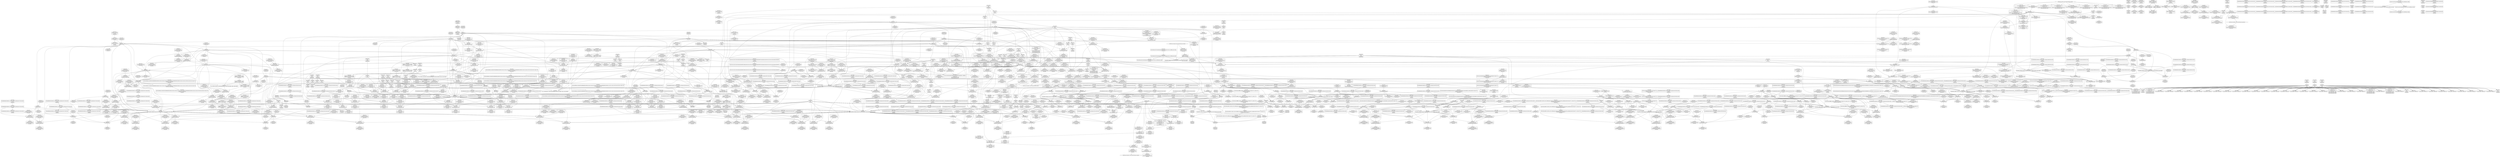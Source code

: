 digraph {
	CE0x457ad70 [shape=record,shape=Mrecord,label="{CE0x457ad70|rcu_read_lock:_do.end}"]
	CE0x4579570 [shape=record,shape=Mrecord,label="{CE0x4579570|i64_5|*Constant*|*SummSink*}"]
	CE0x460bd60 [shape=record,shape=Mrecord,label="{CE0x460bd60|rcu_lock_release:_tmp6|*SummSource*}"]
	CE0x454f470 [shape=record,shape=Mrecord,label="{CE0x454f470|sock_has_perm:_if.end}"]
	CE0x45cc810 [shape=record,shape=Mrecord,label="{CE0x45cc810|__preempt_count_add:_tmp1|*SummSink*}"]
	CE0x45fcd00 [shape=record,shape=Mrecord,label="{CE0x45fcd00|_call_void_lockdep_rcu_suspicious(i8*_getelementptr_inbounds_(_25_x_i8_,_25_x_i8_*_.str3,_i32_0,_i32_0),_i32_208,_i8*_getelementptr_inbounds_(_41_x_i8_,_41_x_i8_*_.str44,_i32_0,_i32_0))_#10,_!dbg_!27732|security/selinux/hooks.c,208|*SummSource*}"]
	CE0x45ff260 [shape=record,shape=Mrecord,label="{CE0x45ff260|rcu_lock_release:_entry}"]
	CE0x46175a0 [shape=record,shape=Mrecord,label="{CE0x46175a0|_call_void_mcount()_#3|*SummSource*}"]
	CE0x4612690 [shape=record,shape=Mrecord,label="{CE0x4612690|GLOBAL:___rcu_read_lock|*Constant*|*SummSink*}"]
	CE0x462bfb0 [shape=record,shape=Mrecord,label="{CE0x462bfb0|rcu_lock_acquire:_tmp4|include/linux/rcupdate.h,418}"]
	CE0x4627ca0 [shape=record,shape=Mrecord,label="{CE0x4627ca0|rcu_read_lock:_tmp18|include/linux/rcupdate.h,882}"]
	CE0x4678f20 [shape=record,shape=Mrecord,label="{CE0x4678f20|i64*_getelementptr_inbounds_(_4_x_i64_,_4_x_i64_*___llvm_gcov_ctr133,_i64_0,_i64_2)|*Constant*}"]
	CE0x4631f10 [shape=record,shape=Mrecord,label="{CE0x4631f10|rcu_lock_acquire:_tmp3|*SummSource*}"]
	CE0x46801b0 [shape=record,shape=Mrecord,label="{CE0x46801b0|_ret_void,_!dbg_!27720|./arch/x86/include/asm/preempt.h,78|*SummSource*}"]
	CE0x45c1780 [shape=record,shape=Mrecord,label="{CE0x45c1780|i64*_getelementptr_inbounds_(_13_x_i64_,_13_x_i64_*___llvm_gcov_ctr126,_i64_0,_i64_10)|*Constant*}"]
	CE0x4578480 [shape=record,shape=Mrecord,label="{CE0x4578480|task_sid:_land.lhs.true|*SummSink*}"]
	CE0x4617500 [shape=record,shape=Mrecord,label="{CE0x4617500|_call_void_mcount()_#3|*SummSink*}"]
	CE0x4592a50 [shape=record,shape=Mrecord,label="{CE0x4592a50|get_current:_tmp|*SummSource*}"]
	CE0x454dfb0 [shape=record,shape=Mrecord,label="{CE0x454dfb0|sock_has_perm:_tmp1|*SummSink*}"]
	CE0x4584740 [shape=record,shape=Mrecord,label="{CE0x4584740|_ret_i32_%retval.0,_!dbg_!27740|security/selinux/hooks.c,3977|*SummSource*}"]
	CE0x45aa7c0 [shape=record,shape=Mrecord,label="{CE0x45aa7c0|rcu_read_lock:_tmp13|include/linux/rcupdate.h,882}"]
	CE0x45fffb0 [shape=record,shape=Mrecord,label="{CE0x45fffb0|_call_void___rcu_read_unlock()_#10,_!dbg_!27734|include/linux/rcupdate.h,937|*SummSink*}"]
	CE0x46115d0 [shape=record,shape=Mrecord,label="{CE0x46115d0|GLOBAL:_rcu_read_unlock|*Constant*|*SummSource*}"]
	CE0x4549f90 [shape=record,shape=Mrecord,label="{CE0x4549f90|32:_%struct.sock*,_:_CRE_8,16_|*MultipleSource*|Function::selinux_socket_getsockname&Arg::sock::|security/selinux/hooks.c,4226}"]
	CE0x45dde80 [shape=record,shape=Mrecord,label="{CE0x45dde80|i64*_getelementptr_inbounds_(_6_x_i64_,_6_x_i64_*___llvm_gcov_ctr327,_i64_0,_i64_4)|*Constant*}"]
	CE0x4618e00 [shape=record,shape=Mrecord,label="{CE0x4618e00|rcu_lock_acquire:_entry|*SummSource*}"]
	CE0x45c3af0 [shape=record,shape=Mrecord,label="{CE0x45c3af0|i32_208|*Constant*|*SummSink*}"]
	CE0x46277d0 [shape=record,shape=Mrecord,label="{CE0x46277d0|rcu_read_lock:_tmp17|include/linux/rcupdate.h,882|*SummSource*}"]
	CE0x4614eb0 [shape=record,shape=Mrecord,label="{CE0x4614eb0|rcu_read_unlock:_tmp}"]
	CE0x45d15b0 [shape=record,shape=Mrecord,label="{CE0x45d15b0|sock_has_perm:_sclass|security/selinux/hooks.c,3976|*SummSource*}"]
	CE0x4609490 [shape=record,shape=Mrecord,label="{CE0x4609490|i64*_getelementptr_inbounds_(_4_x_i64_,_4_x_i64_*___llvm_gcov_ctr130,_i64_0,_i64_3)|*Constant*|*SummSink*}"]
	CE0x45dd930 [shape=record,shape=Mrecord,label="{CE0x45dd930|sock_has_perm:_tmp12|security/selinux/hooks.c,3970}"]
	CE0x462f590 [shape=record,shape=Mrecord,label="{CE0x462f590|_ret_void,_!dbg_!27719|./arch/x86/include/asm/preempt.h,73}"]
	CE0x454a460 [shape=record,shape=Mrecord,label="{CE0x454a460|i64*_getelementptr_inbounds_(_2_x_i64_,_2_x_i64_*___llvm_gcov_ctr363,_i64_0,_i64_0)|*Constant*|*SummSink*}"]
	CE0x4636be0 [shape=record,shape=Mrecord,label="{CE0x4636be0|rcu_read_unlock:_tmp9|include/linux/rcupdate.h,933|*SummSink*}"]
	CE0x4557290 [shape=record,shape=Mrecord,label="{CE0x4557290|sock_has_perm:_ad|security/selinux/hooks.c, 3965|*SummSink*}"]
	CE0x45f5630 [shape=record,shape=Mrecord,label="{CE0x45f5630|task_sid:_tmp5|security/selinux/hooks.c,208|*SummSource*}"]
	CE0x455c1d0 [shape=record,shape=Mrecord,label="{CE0x455c1d0|GLOBAL:_lock_release|*Constant*}"]
	CE0x45cfcf0 [shape=record,shape=Mrecord,label="{CE0x45cfcf0|sock_has_perm:_u2|security/selinux/hooks.c,3974|*SummSource*}"]
	CE0x462fcc0 [shape=record,shape=Mrecord,label="{CE0x462fcc0|COLLAPSED:_GCMRE___llvm_gcov_ctr133_internal_global_4_x_i64_zeroinitializer:_elem_0:default:}"]
	CE0x4558130 [shape=record,shape=Mrecord,label="{CE0x4558130|get_current:_tmp2}"]
	CE0x46119a0 [shape=record,shape=Mrecord,label="{CE0x46119a0|_ret_void,_!dbg_!27735|include/linux/rcupdate.h,938|*SummSink*}"]
	CE0x4624580 [shape=record,shape=Mrecord,label="{CE0x4624580|rcu_read_lock:_tmp15|include/linux/rcupdate.h,882}"]
	CE0x462a070 [shape=record,shape=Mrecord,label="{CE0x462a070|rcu_read_lock:_tmp22|include/linux/rcupdate.h,884|*SummSink*}"]
	CE0x4633ca0 [shape=record,shape=Mrecord,label="{CE0x4633ca0|rcu_read_unlock:_do.body|*SummSource*}"]
	CE0x45ed460 [shape=record,shape=Mrecord,label="{CE0x45ed460|cred_sid:_tmp6|security/selinux/hooks.c,197|*SummSource*}"]
	CE0x4592ac0 [shape=record,shape=Mrecord,label="{CE0x4592ac0|i64*_getelementptr_inbounds_(_2_x_i64_,_2_x_i64_*___llvm_gcov_ctr98,_i64_0,_i64_1)|*Constant*|*SummSink*}"]
	CE0x454be90 [shape=record,shape=Mrecord,label="{CE0x454be90|_ret_%struct.task_struct*_%tmp4,_!dbg_!27714|./arch/x86/include/asm/current.h,14}"]
	CE0x45d8410 [shape=record,shape=Mrecord,label="{CE0x45d8410|GLOBAL:_task_sid|*Constant*|*SummSink*}"]
	CE0x454fef0 [shape=record,shape=Mrecord,label="{CE0x454fef0|GLOBAL:_current_task|Global_var:current_task|*SummSource*}"]
	CE0x462de10 [shape=record,shape=Mrecord,label="{CE0x462de10|rcu_read_unlock:_tmp2}"]
	CE0x4600710 [shape=record,shape=Mrecord,label="{CE0x4600710|__rcu_read_unlock:_entry|*SummSource*}"]
	CE0x45f8ca0 [shape=record,shape=Mrecord,label="{CE0x45f8ca0|task_sid:_tmp13|security/selinux/hooks.c,208|*SummSink*}"]
	CE0x4579090 [shape=record,shape=Mrecord,label="{CE0x4579090|cred_sid:_tmp4|*LoadInst*|security/selinux/hooks.c,196|*SummSource*}"]
	CE0x457ae60 [shape=record,shape=Mrecord,label="{CE0x457ae60|rcu_read_lock:_do.end|*SummSource*}"]
	CE0x4607790 [shape=record,shape=Mrecord,label="{CE0x4607790|GLOBAL:_lock_acquire|*Constant*}"]
	CE0x4697d30 [shape=record,shape=Mrecord,label="{CE0x4697d30|__rcu_read_unlock:_bb|*SummSink*}"]
	CE0x4631630 [shape=record,shape=Mrecord,label="{CE0x4631630|i64*_getelementptr_inbounds_(_4_x_i64_,_4_x_i64_*___llvm_gcov_ctr134,_i64_0,_i64_0)|*Constant*|*SummSink*}"]
	CE0x457e780 [shape=record,shape=Mrecord,label="{CE0x457e780|rcu_read_lock:_if.then|*SummSink*}"]
	CE0x4600cb0 [shape=record,shape=Mrecord,label="{CE0x4600cb0|_ret_void,_!dbg_!27717|include/linux/rcupdate.h,245}"]
	CE0x455c4e0 [shape=record,shape=Mrecord,label="{CE0x455c4e0|i64*_getelementptr_inbounds_(_4_x_i64_,_4_x_i64_*___llvm_gcov_ctr133,_i64_0,_i64_3)|*Constant*}"]
	CE0x4695690 [shape=record,shape=Mrecord,label="{CE0x4695690|__rcu_read_unlock:_tmp2|*SummSource*}"]
	CE0x462af10 [shape=record,shape=Mrecord,label="{CE0x462af10|cred_sid:_bb|*SummSink*}"]
	CE0x469a490 [shape=record,shape=Mrecord,label="{CE0x469a490|i64*_getelementptr_inbounds_(_4_x_i64_,_4_x_i64_*___llvm_gcov_ctr135,_i64_0,_i64_3)|*Constant*|*SummSink*}"]
	CE0x46757f0 [shape=record,shape=Mrecord,label="{CE0x46757f0|__rcu_read_unlock:_tmp4|include/linux/rcupdate.h,244|*SummSource*}"]
	CE0x4680740 [shape=record,shape=Mrecord,label="{CE0x4680740|GLOBAL:___preempt_count|Global_var:__preempt_count}"]
	CE0x459bdc0 [shape=record,shape=Mrecord,label="{CE0x459bdc0|sock_has_perm:_tmp14|security/selinux/hooks.c,3972|*SummSource*}"]
	CE0x45d7b00 [shape=record,shape=Mrecord,label="{CE0x45d7b00|8:_%struct.sock*,_:_SCME_53,54_}"]
	CE0x46010e0 [shape=record,shape=Mrecord,label="{CE0x46010e0|_ret_void,_!dbg_!27717|include/linux/rcupdate.h,245|*SummSource*}"]
	CE0x45ee010 [shape=record,shape=Mrecord,label="{CE0x45ee010|task_sid:_call|security/selinux/hooks.c,208|*SummSource*}"]
	CE0x45e9210 [shape=record,shape=Mrecord,label="{CE0x45e9210|rcu_lock_acquire:___here|*SummSource*}"]
	CE0x45d8800 [shape=record,shape=Mrecord,label="{CE0x45d8800|task_sid:_task|Function::task_sid&Arg::task::}"]
	CE0x4615840 [shape=record,shape=Mrecord,label="{CE0x4615840|GLOBAL:___llvm_gcov_ctr132|Global_var:__llvm_gcov_ctr132|*SummSink*}"]
	CE0x459dea0 [shape=record,shape=Mrecord,label="{CE0x459dea0|i64*_getelementptr_inbounds_(_6_x_i64_,_6_x_i64_*___llvm_gcov_ctr327,_i64_0,_i64_5)|*Constant*}"]
	CE0x46806d0 [shape=record,shape=Mrecord,label="{CE0x46806d0|GLOBAL:___preempt_count|Global_var:__preempt_count|*SummSource*}"]
	CE0x45668b0 [shape=record,shape=Mrecord,label="{CE0x45668b0|32:_%struct.sock*,_:_CRE_32,40_|*MultipleSource*|Function::selinux_socket_getsockname&Arg::sock::|security/selinux/hooks.c,4226}"]
	CE0x45fbf40 [shape=record,shape=Mrecord,label="{CE0x45fbf40|GLOBAL:_lockdep_rcu_suspicious|*Constant*}"]
	CE0x459b590 [shape=record,shape=Mrecord,label="{CE0x459b590|sock_has_perm:_tmp13|security/selinux/hooks.c,3972}"]
	CE0x45ce9c0 [shape=record,shape=Mrecord,label="{CE0x45ce9c0|avc_has_perm:_entry}"]
	CE0x4681800 [shape=record,shape=Mrecord,label="{CE0x4681800|__preempt_count_sub:_tmp6|./arch/x86/include/asm/preempt.h,78|*SummSource*}"]
	CE0x462fd30 [shape=record,shape=Mrecord,label="{CE0x462fd30|rcu_lock_release:_tmp|*SummSource*}"]
	CE0x4553220 [shape=record,shape=Mrecord,label="{CE0x4553220|sock_has_perm:_tmp9|security/selinux/hooks.c,3969|*SummSink*}"]
	CE0x45f53f0 [shape=record,shape=Mrecord,label="{CE0x45f53f0|i64_2|*Constant*}"]
	CE0x456d880 [shape=record,shape=Mrecord,label="{CE0x456d880|_call_void_rcu_read_lock()_#10,_!dbg_!27712|security/selinux/hooks.c,207|*SummSink*}"]
	CE0x45e10b0 [shape=record,shape=Mrecord,label="{CE0x45e10b0|__preempt_count_sub:_tmp3|*SummSink*}"]
	CE0x45f3610 [shape=record,shape=Mrecord,label="{CE0x45f3610|i64*_getelementptr_inbounds_(_4_x_i64_,_4_x_i64_*___llvm_gcov_ctr130,_i64_0,_i64_2)|*Constant*}"]
	CE0x4610110 [shape=record,shape=Mrecord,label="{CE0x4610110|GLOBAL:_cred_sid|*Constant*|*SummSource*}"]
	CE0x45848b0 [shape=record,shape=Mrecord,label="{CE0x45848b0|_ret_i32_%retval.0,_!dbg_!27740|security/selinux/hooks.c,3977|*SummSink*}"]
	CE0x454b1f0 [shape=record,shape=Mrecord,label="{CE0x454b1f0|i32_0|*Constant*|*SummSink*}"]
	CE0x45edbe0 [shape=record,shape=Mrecord,label="{CE0x45edbe0|rcu_read_lock:_tmp|*SummSink*}"]
	CE0x4680140 [shape=record,shape=Mrecord,label="{CE0x4680140|i64*_getelementptr_inbounds_(_4_x_i64_,_4_x_i64_*___llvm_gcov_ctr134,_i64_0,_i64_3)|*Constant*|*SummSource*}"]
	CE0x4681480 [shape=record,shape=Mrecord,label="{CE0x4681480|i64*_getelementptr_inbounds_(_4_x_i64_,_4_x_i64_*___llvm_gcov_ctr129,_i64_0,_i64_2)|*Constant*|*SummSource*}"]
	CE0x45f83b0 [shape=record,shape=Mrecord,label="{CE0x45f83b0|task_sid:_tmp11|security/selinux/hooks.c,208|*SummSink*}"]
	CE0x467a0c0 [shape=record,shape=Mrecord,label="{CE0x467a0c0|i64*_getelementptr_inbounds_(_4_x_i64_,_4_x_i64_*___llvm_gcov_ctr128,_i64_0,_i64_2)|*Constant*|*SummSource*}"]
	CE0x45efd00 [shape=record,shape=Mrecord,label="{CE0x45efd00|GLOBAL:_task_sid.__warned|Global_var:task_sid.__warned}"]
	CE0x45fe830 [shape=record,shape=Mrecord,label="{CE0x45fe830|_call_void_rcu_lock_release(%struct.lockdep_map*_rcu_lock_map)_#10,_!dbg_!27733|include/linux/rcupdate.h,935|*SummSource*}"]
	CE0x4634a00 [shape=record,shape=Mrecord,label="{CE0x4634a00|rcu_read_unlock:_if.then}"]
	CE0x45fd990 [shape=record,shape=Mrecord,label="{CE0x45fd990|GLOBAL:_rcu_lock_map|Global_var:rcu_lock_map|*SummSource*}"]
	CE0x46339c0 [shape=record,shape=Mrecord,label="{CE0x46339c0|rcu_read_unlock:_do.end|*SummSource*}"]
	CE0x45de6c0 [shape=record,shape=Mrecord,label="{CE0x45de6c0|sock_has_perm:_tmp4|security/selinux/hooks.c,3966|*SummSource*}"]
	CE0x4634290 [shape=record,shape=Mrecord,label="{CE0x4634290|rcu_read_unlock:_tobool|include/linux/rcupdate.h,933|*SummSource*}"]
	CE0x45db210 [shape=record,shape=Mrecord,label="{CE0x45db210|sock_has_perm:_tmp9|security/selinux/hooks.c,3969}"]
	CE0x45d4560 [shape=record,shape=Mrecord,label="{CE0x45d4560|_ret_i32_%retval.0,_!dbg_!27728|security/selinux/avc.c,775|*SummSink*}"]
	CE0x45f9110 [shape=record,shape=Mrecord,label="{CE0x45f9110|task_sid:_call3|security/selinux/hooks.c,208|*SummSource*}"]
	CE0x45e6b60 [shape=record,shape=Mrecord,label="{CE0x45e6b60|_ret_void,_!dbg_!27735|include/linux/rcupdate.h,884|*SummSource*}"]
	CE0x463fee0 [shape=record,shape=Mrecord,label="{CE0x463fee0|rcu_read_unlock:_tmp17|include/linux/rcupdate.h,933|*SummSource*}"]
	CE0x45c4330 [shape=record,shape=Mrecord,label="{CE0x45c4330|i64*_getelementptr_inbounds_(_13_x_i64_,_13_x_i64_*___llvm_gcov_ctr126,_i64_0,_i64_9)|*Constant*}"]
	CE0x6318a70 [shape=record,shape=Mrecord,label="{CE0x6318a70|selinux_socket_getsockname:_tmp4|*LoadInst*|security/selinux/hooks.c,4226|*SummSink*}"]
	CE0x45d6cc0 [shape=record,shape=Mrecord,label="{CE0x45d6cc0|8:_%struct.sock*,_:_SCME_41,42_}"]
	CE0x45ea2a0 [shape=record,shape=Mrecord,label="{CE0x45ea2a0|i32_22|*Constant*}"]
	CE0x45d1f50 [shape=record,shape=Mrecord,label="{CE0x45d1f50|i32_4|*Constant*}"]
	CE0x459e5c0 [shape=record,shape=Mrecord,label="{CE0x459e5c0|sock_has_perm:_net|security/selinux/hooks.c, 3966}"]
	CE0x45e8b40 [shape=record,shape=Mrecord,label="{CE0x45e8b40|_ret_void,_!dbg_!27717|include/linux/rcupdate.h,419|*SummSource*}"]
	CE0x45c1b00 [shape=record,shape=Mrecord,label="{CE0x45c1b00|i64*_getelementptr_inbounds_(_13_x_i64_,_13_x_i64_*___llvm_gcov_ctr126,_i64_0,_i64_10)|*Constant*|*SummSink*}"]
	CE0x46375b0 [shape=record,shape=Mrecord,label="{CE0x46375b0|__preempt_count_sub:_entry}"]
	CE0x4557180 [shape=record,shape=Mrecord,label="{CE0x4557180|sock_has_perm:_ad|security/selinux/hooks.c, 3965}"]
	CE0x4638460 [shape=record,shape=Mrecord,label="{CE0x4638460|__preempt_count_add:_tmp6|./arch/x86/include/asm/preempt.h,73|*SummSource*}"]
	CE0x4553930 [shape=record,shape=Mrecord,label="{CE0x4553930|selinux_socket_getsockname:_entry|*SummSource*}"]
	CE0x45f0e30 [shape=record,shape=Mrecord,label="{CE0x45f0e30|i64*_getelementptr_inbounds_(_13_x_i64_,_13_x_i64_*___llvm_gcov_ctr126,_i64_0,_i64_8)|*Constant*|*SummSink*}"]
	CE0x4550bb0 [shape=record,shape=Mrecord,label="{CE0x4550bb0|sock_has_perm:_if.then|*SummSource*}"]
	CE0x45536d0 [shape=record,shape=Mrecord,label="{CE0x45536d0|get_current:_bb}"]
	CE0x45e8010 [shape=record,shape=Mrecord,label="{CE0x45e8010|rcu_read_lock:_land.lhs.true|*SummSource*}"]
	CE0x46367c0 [shape=record,shape=Mrecord,label="{CE0x46367c0|COLLAPSED:_GCMRE___llvm_gcov_ctr130_internal_global_4_x_i64_zeroinitializer:_elem_0:default:}"]
	CE0x45597f0 [shape=record,shape=Mrecord,label="{CE0x45597f0|task_sid:_if.end|*SummSink*}"]
	CE0x4553740 [shape=record,shape=Mrecord,label="{CE0x4553740|_ret_i32_%call1,_!dbg_!27715|security/selinux/hooks.c,4226|*SummSink*}"]
	CE0x4679090 [shape=record,shape=Mrecord,label="{CE0x4679090|rcu_lock_release:_tmp3}"]
	CE0x456ea30 [shape=record,shape=Mrecord,label="{CE0x456ea30|sock_has_perm:_cleanup|*SummSource*}"]
	CE0x4602900 [shape=record,shape=Mrecord,label="{CE0x4602900|rcu_lock_acquire:_tmp5|include/linux/rcupdate.h,418|*SummSink*}"]
	CE0x463f1a0 [shape=record,shape=Mrecord,label="{CE0x463f1a0|rcu_read_unlock:_tmp19|include/linux/rcupdate.h,933|*SummSink*}"]
	CE0x45ec150 [shape=record,shape=Mrecord,label="{CE0x45ec150|task_sid:_tmp4|*LoadInst*|security/selinux/hooks.c,208|*SummSource*}"]
	CE0x45d7d60 [shape=record,shape=Mrecord,label="{CE0x45d7d60|8:_%struct.sock*,_:_SCME_55,56_}"]
	CE0x4613390 [shape=record,shape=Mrecord,label="{CE0x4613390|_ret_void,_!dbg_!27717|include/linux/rcupdate.h,240|*SummSource*}"]
	CE0x4634fd0 [shape=record,shape=Mrecord,label="{CE0x4634fd0|__preempt_count_add:_entry|*SummSink*}"]
	CE0x4565130 [shape=record,shape=Mrecord,label="{CE0x4565130|32:_%struct.sock*,_:_CRE_24,32_|*MultipleSource*|Function::selinux_socket_getsockname&Arg::sock::|security/selinux/hooks.c,4226}"]
	CE0x4606690 [shape=record,shape=Mrecord,label="{CE0x4606690|__preempt_count_sub:_tmp7|./arch/x86/include/asm/preempt.h,78}"]
	CE0x45f0380 [shape=record,shape=Mrecord,label="{CE0x45f0380|rcu_read_lock:_bb|*SummSink*}"]
	CE0x457fc90 [shape=record,shape=Mrecord,label="{CE0x457fc90|rcu_read_lock:_tmp2|*SummSink*}"]
	CE0x45d33b0 [shape=record,shape=Mrecord,label="{CE0x45d33b0|i64_4|*Constant*}"]
	CE0x460cf00 [shape=record,shape=Mrecord,label="{CE0x460cf00|rcu_lock_release:_tmp3|*SummSink*}"]
	CE0x4695d70 [shape=record,shape=Mrecord,label="{CE0x4695d70|i64*_getelementptr_inbounds_(_4_x_i64_,_4_x_i64_*___llvm_gcov_ctr134,_i64_0,_i64_2)|*Constant*|*SummSink*}"]
	CE0x4606b70 [shape=record,shape=Mrecord,label="{CE0x4606b70|rcu_lock_release:_indirectgoto|*SummSource*}"]
	CE0x45d6800 [shape=record,shape=Mrecord,label="{CE0x45d6800|8:_%struct.sock*,_:_SCME_37,38_}"]
	CE0x45c1d60 [shape=record,shape=Mrecord,label="{CE0x45c1d60|task_sid:_tmp23|security/selinux/hooks.c,208}"]
	CE0x4698410 [shape=record,shape=Mrecord,label="{CE0x4698410|__preempt_count_add:_tmp|*SummSink*}"]
	CE0x45fa650 [shape=record,shape=Mrecord,label="{CE0x45fa650|task_sid:_tmp15|security/selinux/hooks.c,208}"]
	CE0x45dabb0 [shape=record,shape=Mrecord,label="{CE0x45dabb0|16:_i32,_24:_i16,_:_CRE_24,26_|*MultipleSource*|*LoadInst*|security/selinux/hooks.c,3964|security/selinux/hooks.c,3964|security/selinux/hooks.c,3969}"]
	CE0x4548190 [shape=record,shape=Mrecord,label="{CE0x4548190|selinux_socket_getsockname:_tmp1|*SummSink*}"]
	CE0x454add0 [shape=record,shape=Mrecord,label="{CE0x454add0|i64*_getelementptr_inbounds_(_2_x_i64_,_2_x_i64_*___llvm_gcov_ctr363,_i64_0,_i64_1)|*Constant*|*SummSink*}"]
	CE0x4609e40 [shape=record,shape=Mrecord,label="{CE0x4609e40|rcu_lock_acquire:_tmp}"]
	CE0x459c880 [shape=record,shape=Mrecord,label="{CE0x459c880|0:_i8,_8:_%struct.lsm_network_audit*,_24:_%struct.selinux_audit_data*,_:_SCMRE_0,1_|*MultipleSource*|security/selinux/hooks.c, 3965|security/selinux/hooks.c,3972}"]
	CE0x454f400 [shape=record,shape=Mrecord,label="{CE0x454f400|sock_has_perm:_if.then}"]
	CE0x4629330 [shape=record,shape=Mrecord,label="{CE0x4629330|rcu_read_lock:_tmp20|include/linux/rcupdate.h,882}"]
	CE0x4587fd0 [shape=record,shape=Mrecord,label="{CE0x4587fd0|i32_16|*Constant*|*SummSink*}"]
	CE0x4680370 [shape=record,shape=Mrecord,label="{CE0x4680370|_ret_void,_!dbg_!27720|./arch/x86/include/asm/preempt.h,78|*SummSink*}"]
	CE0x4639c20 [shape=record,shape=Mrecord,label="{CE0x4639c20|rcu_read_unlock:_tmp7|include/linux/rcupdate.h,933|*SummSink*}"]
	CE0x4615be0 [shape=record,shape=Mrecord,label="{CE0x4615be0|rcu_read_lock:_tobool|include/linux/rcupdate.h,882}"]
	CE0x4613280 [shape=record,shape=Mrecord,label="{CE0x4613280|_ret_void,_!dbg_!27717|include/linux/rcupdate.h,240}"]
	CE0x45f1630 [shape=record,shape=Mrecord,label="{CE0x45f1630|_call_void_mcount()_#3|*SummSource*}"]
	CE0x45db280 [shape=record,shape=Mrecord,label="{CE0x45db280|sock_has_perm:_tmp7|security/selinux/hooks.c,3969|*SummSource*}"]
	CE0x462c020 [shape=record,shape=Mrecord,label="{CE0x462c020|rcu_lock_acquire:_tmp4|include/linux/rcupdate.h,418|*SummSource*}"]
	CE0x4613da0 [shape=record,shape=Mrecord,label="{CE0x4613da0|rcu_read_lock:_tmp7|include/linux/rcupdate.h,882|*SummSource*}"]
	CE0x4618c10 [shape=record,shape=Mrecord,label="{CE0x4618c10|_call_void_rcu_lock_acquire(%struct.lockdep_map*_rcu_lock_map)_#10,_!dbg_!27711|include/linux/rcupdate.h,881|*SummSource*}"]
	CE0x457eeb0 [shape=record,shape=Mrecord,label="{CE0x457eeb0|i32_77|*Constant*|*SummSink*}"]
	CE0x4545db0 [shape=record,shape=Mrecord,label="{CE0x4545db0|get_current:_entry|*SummSink*}"]
	CE0x4579730 [shape=record,shape=Mrecord,label="{CE0x4579730|i64_4|*Constant*|*SummSource*}"]
	CE0x457fdf0 [shape=record,shape=Mrecord,label="{CE0x457fdf0|i64_1|*Constant*}"]
	CE0x45ccd40 [shape=record,shape=Mrecord,label="{CE0x45ccd40|i64*_getelementptr_inbounds_(_6_x_i64_,_6_x_i64_*___llvm_gcov_ctr327,_i64_0,_i64_3)|*Constant*|*SummSource*}"]
	CE0x46074a0 [shape=record,shape=Mrecord,label="{CE0x46074a0|rcu_lock_acquire:_tmp5|include/linux/rcupdate.h,418|*SummSource*}"]
	CE0x45455e0 [shape=record,shape=Mrecord,label="{CE0x45455e0|get_current:_entry|*SummSource*}"]
	CE0x454ae80 [shape=record,shape=Mrecord,label="{CE0x454ae80|selinux_socket_getsockname:_sk|security/selinux/hooks.c,4226|*SummSource*}"]
	CE0x45d7510 [shape=record,shape=Mrecord,label="{CE0x45d7510|8:_%struct.sock*,_:_SCME_48,49_}"]
	CE0x4631330 [shape=record,shape=Mrecord,label="{CE0x4631330|rcu_read_unlock:_call|include/linux/rcupdate.h,933|*SummSource*}"]
	CE0x463a4d0 [shape=record,shape=Mrecord,label="{CE0x463a4d0|i64*_getelementptr_inbounds_(_4_x_i64_,_4_x_i64_*___llvm_gcov_ctr133,_i64_0,_i64_0)|*Constant*|*SummSource*}"]
	CE0x4676090 [shape=record,shape=Mrecord,label="{CE0x4676090|_ret_void,_!dbg_!27720|./arch/x86/include/asm/preempt.h,78}"]
	CE0x4610d00 [shape=record,shape=Mrecord,label="{CE0x4610d00|_ret_i32_%tmp6,_!dbg_!27716|security/selinux/hooks.c,197|*SummSink*}"]
	CE0x45ec370 [shape=record,shape=Mrecord,label="{CE0x45ec370|cred_sid:_tmp1|*SummSink*}"]
	CE0x45d7050 [shape=record,shape=Mrecord,label="{CE0x45d7050|8:_%struct.sock*,_:_SCME_44,45_}"]
	CE0x4554250 [shape=record,shape=Mrecord,label="{CE0x4554250|i32_59|*Constant*|*SummSink*}"]
	CE0x455cca0 [shape=record,shape=Mrecord,label="{CE0x455cca0|i32_2|*Constant*|*SummSource*}"]
	CE0x4636aa0 [shape=record,shape=Mrecord,label="{CE0x4636aa0|rcu_read_unlock:_tmp9|include/linux/rcupdate.h,933|*SummSource*}"]
	CE0x4569cf0 [shape=record,shape=Mrecord,label="{CE0x4569cf0|_call_void_mcount()_#3|*SummSink*}"]
	CE0x45c1a50 [shape=record,shape=Mrecord,label="{CE0x45c1a50|i64*_getelementptr_inbounds_(_13_x_i64_,_13_x_i64_*___llvm_gcov_ctr126,_i64_0,_i64_10)|*Constant*|*SummSource*}"]
	CE0x4586cd0 [shape=record,shape=Mrecord,label="{CE0x4586cd0|selinux_socket_getsockname:_call1|security/selinux/hooks.c,4226}"]
	CE0x45fdb80 [shape=record,shape=Mrecord,label="{CE0x45fdb80|i64*_getelementptr_inbounds_(_11_x_i64_,_11_x_i64_*___llvm_gcov_ctr132,_i64_0,_i64_10)|*Constant*|*SummSink*}"]
	CE0x45d2be0 [shape=record,shape=Mrecord,label="{CE0x45d2be0|i32_(i32,_i32,_i16,_i32,_%struct.common_audit_data*)*_bitcast_(i32_(i32,_i32,_i16,_i32,_%struct.common_audit_data.495*)*_avc_has_perm_to_i32_(i32,_i32,_i16,_i32,_%struct.common_audit_data*)*)|*Constant*|*SummSink*}"]
	CE0x4676ef0 [shape=record,shape=Mrecord,label="{CE0x4676ef0|_call_void___preempt_count_sub(i32_1)_#10,_!dbg_!27715|include/linux/rcupdate.h,244|*SummSink*}"]
	CE0x4600540 [shape=record,shape=Mrecord,label="{CE0x4600540|_ret_void,_!dbg_!27717|include/linux/rcupdate.h,245|*SummSink*}"]
	CE0x4676a90 [shape=record,shape=Mrecord,label="{CE0x4676a90|COLLAPSED:_GCMRE___llvm_gcov_ctr134_internal_global_4_x_i64_zeroinitializer:_elem_0:default:}"]
	CE0x4628f70 [shape=record,shape=Mrecord,label="{CE0x4628f70|rcu_read_lock:_tmp19|include/linux/rcupdate.h,882|*SummSource*}"]
	CE0x462b520 [shape=record,shape=Mrecord,label="{CE0x462b520|rcu_read_unlock:_tmp14|include/linux/rcupdate.h,933|*SummSource*}"]
	CE0x4637470 [shape=record,shape=Mrecord,label="{CE0x4637470|GLOBAL:___preempt_count_sub|*Constant*|*SummSink*}"]
	CE0x4631a60 [shape=record,shape=Mrecord,label="{CE0x4631a60|i64*_getelementptr_inbounds_(_11_x_i64_,_11_x_i64_*___llvm_gcov_ctr132,_i64_0,_i64_0)|*Constant*}"]
	CE0x45d81b0 [shape=record,shape=Mrecord,label="{CE0x45d81b0|GLOBAL:_task_sid|*Constant*}"]
	CE0x461fd10 [shape=record,shape=Mrecord,label="{CE0x461fd10|rcu_read_unlock:_tmp6|include/linux/rcupdate.h,933|*SummSink*}"]
	CE0x4552f80 [shape=record,shape=Mrecord,label="{CE0x4552f80|i64_1|*Constant*}"]
	CE0x4603260 [shape=record,shape=Mrecord,label="{CE0x4603260|__rcu_read_lock:_tmp4|include/linux/rcupdate.h,239|*SummSink*}"]
	CE0x45505a0 [shape=record,shape=Mrecord,label="{CE0x45505a0|_call_void_mcount()_#3|*SummSource*}"]
	CE0x4553490 [shape=record,shape=Mrecord,label="{CE0x4553490|get_current:_tmp}"]
	CE0x458da00 [shape=record,shape=Mrecord,label="{CE0x458da00|i64*_getelementptr_inbounds_(_4_x_i64_,_4_x_i64_*___llvm_gcov_ctr130,_i64_0,_i64_0)|*Constant*}"]
	CE0x45d8c50 [shape=record,shape=Mrecord,label="{CE0x45d8c50|_ret_i32_%call7,_!dbg_!27749|security/selinux/hooks.c,210|*SummSource*}"]
	CE0x4618480 [shape=record,shape=Mrecord,label="{CE0x4618480|i64_2|*Constant*}"]
	CE0x454b3c0 [shape=record,shape=Mrecord,label="{CE0x454b3c0|_call_void_mcount()_#3|*SummSink*}"]
	CE0x4680af0 [shape=record,shape=Mrecord,label="{CE0x4680af0|GLOBAL:___preempt_count|Global_var:__preempt_count|*SummSink*}"]
	CE0x457fc20 [shape=record,shape=Mrecord,label="{CE0x457fc20|rcu_read_lock:_tmp2|*SummSource*}"]
	CE0x459b670 [shape=record,shape=Mrecord,label="{CE0x459b670|sock_has_perm:_tmp13|security/selinux/hooks.c,3972|*SummSink*}"]
	CE0x46134a0 [shape=record,shape=Mrecord,label="{CE0x46134a0|rcu_read_unlock:_tmp|*SummSink*}"]
	CE0x45fdad0 [shape=record,shape=Mrecord,label="{CE0x45fdad0|i64*_getelementptr_inbounds_(_11_x_i64_,_11_x_i64_*___llvm_gcov_ctr132,_i64_0,_i64_10)|*Constant*|*SummSource*}"]
	CE0x454db80 [shape=record,shape=Mrecord,label="{CE0x454db80|GLOBAL:_current_task|Global_var:current_task|*SummSink*}"]
	CE0x45e2520 [shape=record,shape=Mrecord,label="{CE0x45e2520|rcu_read_lock:_call3|include/linux/rcupdate.h,882|*SummSink*}"]
	CE0x4564f50 [shape=record,shape=Mrecord,label="{CE0x4564f50|selinux_socket_getsockname:_tmp4|*LoadInst*|security/selinux/hooks.c,4226}"]
	CE0x4676ba0 [shape=record,shape=Mrecord,label="{CE0x4676ba0|__rcu_read_lock:_do.end|*SummSink*}"]
	CE0x4624b90 [shape=record,shape=Mrecord,label="{CE0x4624b90|rcu_read_lock:_tmp16|include/linux/rcupdate.h,882|*SummSource*}"]
	CE0x454d720 [shape=record,shape=Mrecord,label="{CE0x454d720|get_current:_bb|*SummSource*}"]
	CE0x45fadf0 [shape=record,shape=Mrecord,label="{CE0x45fadf0|task_sid:_tmp16|security/selinux/hooks.c,208|*SummSink*}"]
	CE0x45d3530 [shape=record,shape=Mrecord,label="{CE0x45d3530|rcu_read_lock:_tmp9|include/linux/rcupdate.h,882}"]
	CE0x4662ba0 [shape=record,shape=Mrecord,label="{CE0x4662ba0|i64*_getelementptr_inbounds_(_4_x_i64_,_4_x_i64_*___llvm_gcov_ctr128,_i64_0,_i64_0)|*Constant*|*SummSink*}"]
	CE0x458d8f0 [shape=record,shape=Mrecord,label="{CE0x458d8f0|rcu_lock_acquire:_bb|*SummSink*}"]
	CE0x45c0e40 [shape=record,shape=Mrecord,label="{CE0x45c0e40|task_sid:_tmp22|security/selinux/hooks.c,208|*SummSource*}"]
	CE0x463aad0 [shape=record,shape=Mrecord,label="{CE0x463aad0|GLOBAL:_rcu_read_unlock.__warned|Global_var:rcu_read_unlock.__warned|*SummSource*}"]
	CE0x4603180 [shape=record,shape=Mrecord,label="{CE0x4603180|__rcu_read_lock:_tmp4|include/linux/rcupdate.h,239}"]
	CE0x467b1a0 [shape=record,shape=Mrecord,label="{CE0x467b1a0|i64*_getelementptr_inbounds_(_4_x_i64_,_4_x_i64_*___llvm_gcov_ctr133,_i64_0,_i64_0)|*Constant*|*SummSink*}"]
	CE0x457bef0 [shape=record,shape=Mrecord,label="{CE0x457bef0|_ret_i32_%retval.0,_!dbg_!27728|security/selinux/avc.c,775}"]
	CE0x4637c40 [shape=record,shape=Mrecord,label="{CE0x4637c40|rcu_read_unlock:_tmp10|include/linux/rcupdate.h,933|*SummSource*}"]
	CE0x45ffa70 [shape=record,shape=Mrecord,label="{CE0x45ffa70|GLOBAL:___rcu_read_unlock|*Constant*}"]
	CE0x454ff60 [shape=record,shape=Mrecord,label="{CE0x454ff60|sock_has_perm:_bb}"]
	CE0x45dee50 [shape=record,shape=Mrecord,label="{CE0x45dee50|i8_0|*Constant*}"]
	CE0x45fd150 [shape=record,shape=Mrecord,label="{CE0x45fd150|i8*_getelementptr_inbounds_(_25_x_i8_,_25_x_i8_*_.str3,_i32_0,_i32_0)|*Constant*|*SummSource*}"]
	CE0x45c3e90 [shape=record,shape=Mrecord,label="{CE0x45c3e90|i8*_getelementptr_inbounds_(_41_x_i8_,_41_x_i8_*_.str44,_i32_0,_i32_0)|*Constant*|*SummSink*}"]
	CE0x4569ba0 [shape=record,shape=Mrecord,label="{CE0x4569ba0|_call_void_mcount()_#3}"]
	CE0x4629960 [shape=record,shape=Mrecord,label="{CE0x4629960|rcu_read_lock:_tmp21|include/linux/rcupdate.h,884}"]
	CE0x3c96130 [shape=record,shape=Mrecord,label="{CE0x3c96130|GLOBAL:_sock_has_perm|*Constant*|*SummSource*}"]
	CE0x45de510 [shape=record,shape=Mrecord,label="{CE0x45de510|sock_has_perm:_tmp3|security/selinux/hooks.c,3964|*SummSink*}"]
	CE0x4557670 [shape=record,shape=Mrecord,label="{CE0x4557670|_ret_%struct.task_struct*_%tmp4,_!dbg_!27714|./arch/x86/include/asm/current.h,14|*SummSink*}"]
	CE0x45ddaa0 [shape=record,shape=Mrecord,label="{CE0x45ddaa0|sock_has_perm:_tmp12|security/selinux/hooks.c,3970|*SummSource*}"]
	CE0x4609300 [shape=record,shape=Mrecord,label="{CE0x4609300|i64*_getelementptr_inbounds_(_4_x_i64_,_4_x_i64_*___llvm_gcov_ctr130,_i64_0,_i64_3)|*Constant*|*SummSource*}"]
	CE0x4680d90 [shape=record,shape=Mrecord,label="{CE0x4680d90|i64*_getelementptr_inbounds_(_4_x_i64_,_4_x_i64_*___llvm_gcov_ctr129,_i64_0,_i64_3)|*Constant*|*SummSource*}"]
	CE0x466bf20 [shape=record,shape=Mrecord,label="{CE0x466bf20|__rcu_read_unlock:_tmp6|include/linux/rcupdate.h,245|*SummSource*}"]
	CE0x45a9ca0 [shape=record,shape=Mrecord,label="{CE0x45a9ca0|sock_has_perm:_tmp20|security/selinux/hooks.c,3977|*SummSource*}"]
	CE0x463d240 [shape=record,shape=Mrecord,label="{CE0x463d240|rcu_read_unlock:_tmp16|include/linux/rcupdate.h,933|*SummSource*}"]
	CE0x45d1280 [shape=record,shape=Mrecord,label="{CE0x45d1280|sock_has_perm:_sid5|security/selinux/hooks.c,3976|*SummSource*}"]
	CE0x45a9790 [shape=record,shape=Mrecord,label="{CE0x45a9790|sock_has_perm:_tmp19|security/selinux/hooks.c,3977|*SummSource*}"]
	CE0x4618290 [shape=record,shape=Mrecord,label="{CE0x4618290|rcu_read_lock:_tmp8|include/linux/rcupdate.h,882|*SummSink*}"]
	CE0x460e8d0 [shape=record,shape=Mrecord,label="{CE0x460e8d0|task_sid:_tmp26|security/selinux/hooks.c,208}"]
	CE0x4602cd0 [shape=record,shape=Mrecord,label="{CE0x4602cd0|rcu_lock_release:_indirectgoto|*SummSink*}"]
	CE0x4624a60 [shape=record,shape=Mrecord,label="{CE0x4624a60|rcu_read_lock:_tmp16|include/linux/rcupdate.h,882}"]
	CE0x4635b50 [shape=record,shape=Mrecord,label="{CE0x4635b50|rcu_read_unlock:_do.end}"]
	CE0x463ac00 [shape=record,shape=Mrecord,label="{CE0x463ac00|GLOBAL:___preempt_count_add|*Constant*}"]
	CE0x45e1a00 [shape=record,shape=Mrecord,label="{CE0x45e1a00|rcu_read_lock:_tmp11|include/linux/rcupdate.h,882|*SummSink*}"]
	CE0x459dc10 [shape=record,shape=Mrecord,label="{CE0x459dc10|sock_has_perm:_retval.0|*SummSink*}"]
	CE0x46786d0 [shape=record,shape=Mrecord,label="{CE0x46786d0|i64_ptrtoint_(i8*_blockaddress(_rcu_lock_release,_%__here)_to_i64)|*Constant*|*SummSink*}"]
	CE0x4676d40 [shape=record,shape=Mrecord,label="{CE0x4676d40|__rcu_read_unlock:_tmp}"]
	CE0x454ee40 [shape=record,shape=Mrecord,label="{CE0x454ee40|cred_sid:_tmp5|security/selinux/hooks.c,196}"]
	CE0x45ff830 [shape=record,shape=Mrecord,label="{CE0x45ff830|rcu_lock_release:_map|Function::rcu_lock_release&Arg::map::|*SummSink*}"]
	CE0x45eed30 [shape=record,shape=Mrecord,label="{CE0x45eed30|rcu_read_lock:_tobool|include/linux/rcupdate.h,882|*SummSink*}"]
	CE0x45dbe00 [shape=record,shape=Mrecord,label="{CE0x45dbe00|i64_2|*Constant*|*SummSink*}"]
	CE0x4661f00 [shape=record,shape=Mrecord,label="{CE0x4661f00|i64*_getelementptr_inbounds_(_4_x_i64_,_4_x_i64_*___llvm_gcov_ctr128,_i64_0,_i64_0)|*Constant*}"]
	CE0x4545080 [shape=record,shape=Mrecord,label="{CE0x4545080|sock_has_perm:_entry|*SummSource*}"]
	CE0x45e23b0 [shape=record,shape=Mrecord,label="{CE0x45e23b0|rcu_read_lock:_call3|include/linux/rcupdate.h,882|*SummSource*}"]
	CE0x46b9160 [shape=record,shape=Mrecord,label="{CE0x46b9160|i64*_getelementptr_inbounds_(_4_x_i64_,_4_x_i64_*___llvm_gcov_ctr135,_i64_0,_i64_1)|*Constant*}"]
	CE0x4567f10 [shape=record,shape=Mrecord,label="{CE0x4567f10|sock_has_perm:_if.end|*SummSink*}"]
	CE0x4555700 [shape=record,shape=Mrecord,label="{CE0x4555700|selinux_socket_getsockname:_call|security/selinux/hooks.c,4226}"]
	CE0x456fc80 [shape=record,shape=Mrecord,label="{CE0x456fc80|sock_has_perm:_tmp8|security/selinux/hooks.c,3969|*SummSink*}"]
	CE0x4636d50 [shape=record,shape=Mrecord,label="{CE0x4636d50|rcu_read_unlock:_tmp10|include/linux/rcupdate.h,933|*SummSink*}"]
	CE0x462a830 [shape=record,shape=Mrecord,label="{CE0x462a830|rcu_read_lock:_tmp22|include/linux/rcupdate.h,884|*SummSource*}"]
	CE0x4698090 [shape=record,shape=Mrecord,label="{CE0x4698090|__preempt_count_add:_tmp1}"]
	CE0x4627130 [shape=record,shape=Mrecord,label="{CE0x4627130|i64*_getelementptr_inbounds_(_11_x_i64_,_11_x_i64_*___llvm_gcov_ctr127,_i64_0,_i64_9)|*Constant*|*SummSink*}"]
	CE0x46668c0 [shape=record,shape=Mrecord,label="{CE0x46668c0|i64*_getelementptr_inbounds_(_4_x_i64_,_4_x_i64_*___llvm_gcov_ctr135,_i64_0,_i64_2)|*Constant*|*SummSource*}"]
	CE0x45d2ef0 [shape=record,shape=Mrecord,label="{CE0x45d2ef0|i64_5|*Constant*}"]
	CE0x45580c0 [shape=record,shape=Mrecord,label="{CE0x45580c0|get_current:_tmp2|*SummSink*}"]
	CE0x45d36a0 [shape=record,shape=Mrecord,label="{CE0x45d36a0|rcu_read_lock:_tmp14|include/linux/rcupdate.h,882}"]
	CE0x45fc2d0 [shape=record,shape=Mrecord,label="{CE0x45fc2d0|task_sid:_tmp19|security/selinux/hooks.c,208|*SummSource*}"]
	CE0x460de20 [shape=record,shape=Mrecord,label="{CE0x460de20|task_sid:_tmp24|security/selinux/hooks.c,208|*SummSink*}"]
	CE0x45dc600 [shape=record,shape=Mrecord,label="{CE0x45dc600|GLOBAL:___llvm_gcov_ctr327|Global_var:__llvm_gcov_ctr327}"]
	CE0x4610700 [shape=record,shape=Mrecord,label="{CE0x4610700|cred_sid:_cred|Function::cred_sid&Arg::cred::}"]
	CE0x455cb50 [shape=record,shape=Mrecord,label="{CE0x455cb50|_ret_i32_%call7,_!dbg_!27749|security/selinux/hooks.c,210|*SummSink*}"]
	CE0x45e9840 [shape=record,shape=Mrecord,label="{CE0x45e9840|cred_sid:_tmp2}"]
	CE0x5778b00 [shape=record,shape=Mrecord,label="{CE0x5778b00|selinux_socket_getsockname:_tmp4|*LoadInst*|security/selinux/hooks.c,4226|*SummSource*}"]
	CE0x467a6d0 [shape=record,shape=Mrecord,label="{CE0x467a6d0|__rcu_read_lock:_tmp3|*SummSink*}"]
	CE0x45d40d0 [shape=record,shape=Mrecord,label="{CE0x45d40d0|avc_has_perm:_auditdata|Function::avc_has_perm&Arg::auditdata::}"]
	CE0x45e8120 [shape=record,shape=Mrecord,label="{CE0x45e8120|rcu_read_lock:_land.lhs.true|*SummSink*}"]
	CE0x45f4fc0 [shape=record,shape=Mrecord,label="{CE0x45f4fc0|rcu_read_lock:_tmp1|*SummSource*}"]
	CE0x45c12a0 [shape=record,shape=Mrecord,label="{CE0x45c12a0|task_sid:_tmp21|security/selinux/hooks.c,208|*SummSink*}"]
	CE0x4625ac0 [shape=record,shape=Mrecord,label="{CE0x4625ac0|i8*_getelementptr_inbounds_(_25_x_i8_,_25_x_i8_*_.str45,_i32_0,_i32_0)|*Constant*|*SummSink*}"]
	CE0x45531b0 [shape=record,shape=Mrecord,label="{CE0x45531b0|sock_has_perm:_tmp9|security/selinux/hooks.c,3969|*SummSource*}"]
	CE0x463ac70 [shape=record,shape=Mrecord,label="{CE0x463ac70|_call_void___preempt_count_add(i32_1)_#10,_!dbg_!27711|include/linux/rcupdate.h,239}"]
	CE0x462ac00 [shape=record,shape=Mrecord,label="{CE0x462ac00|i64*_getelementptr_inbounds_(_2_x_i64_,_2_x_i64_*___llvm_gcov_ctr131,_i64_0,_i64_0)|*Constant*|*SummSink*}"]
	CE0x4640560 [shape=record,shape=Mrecord,label="{CE0x4640560|rcu_read_unlock:_tmp18|include/linux/rcupdate.h,933|*SummSource*}"]
	CE0x45d01f0 [shape=record,shape=Mrecord,label="{CE0x45d01f0|sock_has_perm:_net3|security/selinux/hooks.c,3974|*SummSource*}"]
	CE0x45d6340 [shape=record,shape=Mrecord,label="{CE0x45d6340|8:_%struct.sock*,_:_SCME_33,34_}"]
	CE0x45eae50 [shape=record,shape=Mrecord,label="{CE0x45eae50|task_sid:_real_cred|security/selinux/hooks.c,208}"]
	CE0x462eb80 [shape=record,shape=Mrecord,label="{CE0x462eb80|__rcu_read_lock:_tmp1|*SummSource*}"]
	CE0x45f4860 [shape=record,shape=Mrecord,label="{CE0x45f4860|task_sid:_do.body|*SummSink*}"]
	CE0x459e410 [shape=record,shape=Mrecord,label="{CE0x459e410|sock_has_perm:_tmp18|security/selinux/hooks.c,3977|*SummSink*}"]
	CE0x45e9920 [shape=record,shape=Mrecord,label="{CE0x45e9920|cred_sid:_tmp2|*SummSink*}"]
	CE0x4614b00 [shape=record,shape=Mrecord,label="{CE0x4614b00|i64*_getelementptr_inbounds_(_4_x_i64_,_4_x_i64_*___llvm_gcov_ctr130,_i64_0,_i64_1)|*Constant*}"]
	CE0x45f05c0 [shape=record,shape=Mrecord,label="{CE0x45f05c0|rcu_read_lock:_do.body|*SummSource*}"]
	CE0x4617200 [shape=record,shape=Mrecord,label="{CE0x4617200|rcu_lock_acquire:_tmp2|*SummSource*}"]
	CE0x4677400 [shape=record,shape=Mrecord,label="{CE0x4677400|rcu_lock_release:_tmp4|include/linux/rcupdate.h,423}"]
	CE0x45cf7d0 [shape=record,shape=Mrecord,label="{CE0x45cf7d0|sock_has_perm:_net1|security/selinux/hooks.c,3973|*SummSource*}"]
	CE0x469b9e0 [shape=record,shape=Mrecord,label="{CE0x469b9e0|__preempt_count_sub:_tmp5|./arch/x86/include/asm/preempt.h,77|*SummSource*}"]
	CE0x4611080 [shape=record,shape=Mrecord,label="{CE0x4611080|_call_void_rcu_read_unlock()_#10,_!dbg_!27748|security/selinux/hooks.c,209|*SummSource*}"]
	CE0x4607930 [shape=record,shape=Mrecord,label="{CE0x4607930|_call_void_lock_acquire(%struct.lockdep_map*_%map,_i32_0,_i32_0,_i32_2,_i32_0,_%struct.lockdep_map*_null,_i64_ptrtoint_(i8*_blockaddress(_rcu_lock_acquire,_%__here)_to_i64))_#10,_!dbg_!27716|include/linux/rcupdate.h,418|*SummSink*}"]
	CE0x45e6ed0 [shape=record,shape=Mrecord,label="{CE0x45e6ed0|cred_sid:_tmp3|*SummSink*}"]
	CE0x46251d0 [shape=record,shape=Mrecord,label="{CE0x46251d0|i64*_getelementptr_inbounds_(_11_x_i64_,_11_x_i64_*___llvm_gcov_ctr127,_i64_0,_i64_8)|*Constant*|*SummSource*}"]
	CE0x45d78a0 [shape=record,shape=Mrecord,label="{CE0x45d78a0|8:_%struct.sock*,_:_SCME_51,52_}"]
	CE0x45f65c0 [shape=record,shape=Mrecord,label="{CE0x45f65c0|task_sid:_tmp5|security/selinux/hooks.c,208|*SummSink*}"]
	CE0x4640430 [shape=record,shape=Mrecord,label="{CE0x4640430|rcu_read_unlock:_tmp18|include/linux/rcupdate.h,933}"]
	CE0x4553cf0 [shape=record,shape=Mrecord,label="{CE0x4553cf0|avc_has_perm:_ssid|Function::avc_has_perm&Arg::ssid::|*SummSource*}"]
	CE0x46aabc0 [shape=record,shape=Mrecord,label="{CE0x46aabc0|__preempt_count_sub:_tmp1|*SummSink*}"]
	CE0x45e7680 [shape=record,shape=Mrecord,label="{CE0x45e7680|i64*_getelementptr_inbounds_(_11_x_i64_,_11_x_i64_*___llvm_gcov_ctr127,_i64_0,_i64_0)|*Constant*}"]
	CE0x45eb9d0 [shape=record,shape=Mrecord,label="{CE0x45eb9d0|COLLAPSED:_GCMRE___llvm_gcov_ctr127_internal_global_11_x_i64_zeroinitializer:_elem_0:default:}"]
	CE0x461e820 [shape=record,shape=Mrecord,label="{CE0x461e820|i64*_getelementptr_inbounds_(_4_x_i64_,_4_x_i64_*___llvm_gcov_ctr129,_i64_0,_i64_0)|*Constant*}"]
	CE0x4607fc0 [shape=record,shape=Mrecord,label="{CE0x4607fc0|GLOBAL:_lock_acquire|*Constant*|*SummSink*}"]
	CE0x456bb50 [shape=record,shape=Mrecord,label="{CE0x456bb50|i64_1|*Constant*|*SummSink*}"]
	CE0x45d21f0 [shape=record,shape=Mrecord,label="{CE0x45d21f0|i32_4|*Constant*|*SummSink*}"]
	CE0x45d5b80 [shape=record,shape=Mrecord,label="{CE0x45d5b80|8:_%struct.sock*,_:_SCME_26,27_}"]
	CE0x4610bd0 [shape=record,shape=Mrecord,label="{CE0x4610bd0|_ret_i32_%tmp6,_!dbg_!27716|security/selinux/hooks.c,197|*SummSource*}"]
	CE0x45ffe10 [shape=record,shape=Mrecord,label="{CE0x45ffe10|_call_void___rcu_read_unlock()_#10,_!dbg_!27734|include/linux/rcupdate.h,937}"]
	CE0x4608410 [shape=record,shape=Mrecord,label="{CE0x4608410|%struct.lockdep_map*_null|*Constant*}"]
	CE0x45fdc60 [shape=record,shape=Mrecord,label="{CE0x45fdc60|rcu_read_unlock:_tmp21|include/linux/rcupdate.h,935|*SummSink*}"]
	CE0x4662cb0 [shape=record,shape=Mrecord,label="{CE0x4662cb0|i8*_undef|*Constant*}"]
	CE0x45e1230 [shape=record,shape=Mrecord,label="{CE0x45e1230|rcu_read_lock:_tmp10|include/linux/rcupdate.h,882}"]
	CE0x46250a0 [shape=record,shape=Mrecord,label="{CE0x46250a0|i64*_getelementptr_inbounds_(_11_x_i64_,_11_x_i64_*___llvm_gcov_ctr127,_i64_0,_i64_8)|*Constant*}"]
	CE0x4629f90 [shape=record,shape=Mrecord,label="{CE0x4629f90|i64*_getelementptr_inbounds_(_11_x_i64_,_11_x_i64_*___llvm_gcov_ctr127,_i64_0,_i64_10)|*Constant*|*SummSink*}"]
	CE0x4553080 [shape=record,shape=Mrecord,label="{CE0x4553080|i64*_getelementptr_inbounds_(_6_x_i64_,_6_x_i64_*___llvm_gcov_ctr327,_i64_0,_i64_3)|*Constant*|*SummSink*}"]
	CE0x460ddb0 [shape=record,shape=Mrecord,label="{CE0x460ddb0|i64*_getelementptr_inbounds_(_13_x_i64_,_13_x_i64_*___llvm_gcov_ctr126,_i64_0,_i64_11)|*Constant*|*SummSink*}"]
	CE0x45ffe80 [shape=record,shape=Mrecord,label="{CE0x45ffe80|_call_void___rcu_read_unlock()_#10,_!dbg_!27734|include/linux/rcupdate.h,937|*SummSource*}"]
	CE0x45d4660 [shape=record,shape=Mrecord,label="{CE0x45d4660|avc_has_perm:_auditdata|Function::avc_has_perm&Arg::auditdata::|*SummSink*}"]
	CE0x45f9b10 [shape=record,shape=Mrecord,label="{CE0x45f9b10|i64_7|*Constant*}"]
	CE0x4567e80 [shape=record,shape=Mrecord,label="{CE0x4567e80|sock_has_perm:_if.end|*SummSource*}"]
	CE0x4602480 [shape=record,shape=Mrecord,label="{CE0x4602480|rcu_lock_release:_tmp2|*SummSink*}"]
	CE0x45d56b0 [shape=record,shape=Mrecord,label="{CE0x45d56b0|8:_%struct.sock*,_:_SCME_20,22_|*MultipleSource*|security/selinux/hooks.c, 3966|security/selinux/hooks.c,3966|security/selinux/hooks.c,3966}"]
	CE0x4556ea0 [shape=record,shape=Mrecord,label="{CE0x4556ea0|get_current:_tmp|*SummSink*}"]
	CE0x4606410 [shape=record,shape=Mrecord,label="{CE0x4606410|__preempt_count_sub:_tmp}"]
	CE0x45cf290 [shape=record,shape=Mrecord,label="{CE0x45cf290|sock_has_perm:_sclass|security/selinux/hooks.c,3976|*SummSink*}"]
	CE0x45ce590 [shape=record,shape=Mrecord,label="{CE0x45ce590|sock_has_perm:_u|security/selinux/hooks.c,3973}"]
	CE0x45c0b20 [shape=record,shape=Mrecord,label="{CE0x45c0b20|task_sid:_tmp20|security/selinux/hooks.c,208}"]
	CE0x45e8490 [shape=record,shape=Mrecord,label="{CE0x45e8490|task_sid:_tmp10|security/selinux/hooks.c,208|*SummSink*}"]
	CE0x4559930 [shape=record,shape=Mrecord,label="{CE0x4559930|i64*_getelementptr_inbounds_(_13_x_i64_,_13_x_i64_*___llvm_gcov_ctr126,_i64_0,_i64_0)|*Constant*}"]
	CE0x45523e0 [shape=record,shape=Mrecord,label="{CE0x45523e0|i32_22|*Constant*|*SummSink*}"]
	CE0x467b700 [shape=record,shape=Mrecord,label="{CE0x467b700|i8*_undef|*Constant*}"]
	CE0x45e74a0 [shape=record,shape=Mrecord,label="{CE0x45e74a0|task_sid:_tmp7|security/selinux/hooks.c,208|*SummSink*}"]
	CE0x4613a70 [shape=record,shape=Mrecord,label="{CE0x4613a70|rcu_read_lock:_tmp6|include/linux/rcupdate.h,882|*SummSink*}"]
	CE0x457bcb0 [shape=record,shape=Mrecord,label="{CE0x457bcb0|avc_has_perm:_tclass|Function::avc_has_perm&Arg::tclass::|*SummSink*}"]
	CE0x4679ea0 [shape=record,shape=Mrecord,label="{CE0x4679ea0|i64*_getelementptr_inbounds_(_4_x_i64_,_4_x_i64_*___llvm_gcov_ctr128,_i64_0,_i64_2)|*Constant*|*SummSink*}"]
	CE0x45fab60 [shape=record,shape=Mrecord,label="{CE0x45fab60|task_sid:_tmp16|security/selinux/hooks.c,208}"]
	CE0x4614f20 [shape=record,shape=Mrecord,label="{CE0x4614f20|COLLAPSED:_GCMRE___llvm_gcov_ctr132_internal_global_11_x_i64_zeroinitializer:_elem_0:default:}"]
	CE0x462fc50 [shape=record,shape=Mrecord,label="{CE0x462fc50|rcu_lock_release:_tmp}"]
	CE0x45691e0 [shape=record,shape=Mrecord,label="{CE0x45691e0|__rcu_read_lock:_tmp5|include/linux/rcupdate.h,239}"]
	CE0x457ac40 [shape=record,shape=Mrecord,label="{CE0x457ac40|rcu_read_lock:_do.body|*SummSink*}"]
	CE0x45e8380 [shape=record,shape=Mrecord,label="{CE0x45e8380|task_sid:_tmp10|security/selinux/hooks.c,208|*SummSource*}"]
	CE0x454b9c0 [shape=record,shape=Mrecord,label="{CE0x454b9c0|GLOBAL:_get_current|*Constant*|*SummSource*}"]
	CE0x4676b00 [shape=record,shape=Mrecord,label="{CE0x4676b00|__rcu_read_unlock:_tmp|*SummSource*}"]
	CE0x461fb30 [shape=record,shape=Mrecord,label="{CE0x461fb30|rcu_read_lock:_tmp8|include/linux/rcupdate.h,882}"]
	CE0x45db730 [shape=record,shape=Mrecord,label="{CE0x45db730|sock_has_perm:_cmp|security/selinux/hooks.c,3969}"]
	CE0x4616a00 [shape=record,shape=Mrecord,label="{CE0x4616a00|i64_0|*Constant*}"]
	CE0x45f9c90 [shape=record,shape=Mrecord,label="{CE0x45f9c90|i64_7|*Constant*|*SummSource*}"]
	CE0x45fdde0 [shape=record,shape=Mrecord,label="{CE0x45fdde0|rcu_read_unlock:_tmp22|include/linux/rcupdate.h,935|*SummSink*}"]
	CE0x4567010 [shape=record,shape=Mrecord,label="{CE0x4567010|sock_has_perm:_net|security/selinux/hooks.c, 3966|*SummSource*}"]
	CE0x455a2e0 [shape=record,shape=Mrecord,label="{CE0x455a2e0|sock_has_perm:_tmp8|security/selinux/hooks.c,3969}"]
	CE0x45e7510 [shape=record,shape=Mrecord,label="{CE0x45e7510|task_sid:_tmp7|security/selinux/hooks.c,208|*SummSource*}"]
	CE0x4680f80 [shape=record,shape=Mrecord,label="{CE0x4680f80|COLLAPSED:_GCMRE___llvm_gcov_ctr129_internal_global_4_x_i64_zeroinitializer:_elem_0:default:}"]
	CE0x4615cb0 [shape=record,shape=Mrecord,label="{CE0x4615cb0|rcu_read_lock:_tobool|include/linux/rcupdate.h,882|*SummSource*}"]
	CE0x462bd40 [shape=record,shape=Mrecord,label="{CE0x462bd40|i64*_getelementptr_inbounds_(_4_x_i64_,_4_x_i64_*___llvm_gcov_ctr130,_i64_0,_i64_2)|*Constant*|*SummSink*}"]
	CE0x45e29b0 [shape=record,shape=Mrecord,label="{CE0x45e29b0|i64_7|*Constant*}"]
	CE0x4600320 [shape=record,shape=Mrecord,label="{CE0x4600320|GLOBAL:___rcu_read_unlock|*Constant*|*SummSource*}"]
	CE0x463fc60 [shape=record,shape=Mrecord,label="{CE0x463fc60|rcu_read_unlock:_tmp21|include/linux/rcupdate.h,935}"]
	CE0x463faf0 [shape=record,shape=Mrecord,label="{CE0x463faf0|i64*_getelementptr_inbounds_(_11_x_i64_,_11_x_i64_*___llvm_gcov_ctr132,_i64_0,_i64_10)|*Constant*}"]
	CE0x454b910 [shape=record,shape=Mrecord,label="{CE0x454b910|i32_5|*Constant*|*SummSink*}"]
	CE0x4592310 [shape=record,shape=Mrecord,label="{CE0x4592310|task_sid:_do.end6|*SummSource*}"]
	CE0x4614440 [shape=record,shape=Mrecord,label="{CE0x4614440|0:_i32,_4:_i32,_8:_i32,_12:_i32,_:_CMRE_4,8_|*MultipleSource*|security/selinux/hooks.c,196|security/selinux/hooks.c,197|*LoadInst*|security/selinux/hooks.c,196}"]
	CE0x45fead0 [shape=record,shape=Mrecord,label="{CE0x45fead0|rcu_lock_release:_entry|*SummSource*}"]
	CE0x45f9f40 [shape=record,shape=Mrecord,label="{CE0x45f9f40|i64_6|*Constant*|*SummSource*}"]
	CE0x45f42f0 [shape=record,shape=Mrecord,label="{CE0x45f42f0|rcu_read_lock:_tmp1}"]
	CE0x45ea460 [shape=record,shape=Mrecord,label="{CE0x45ea460|cred_sid:_tmp3}"]
	CE0x4634cc0 [shape=record,shape=Mrecord,label="{CE0x4634cc0|__preempt_count_add:_val|Function::__preempt_count_add&Arg::val::|*SummSink*}"]
	CE0x463d9f0 [shape=record,shape=Mrecord,label="{CE0x463d9f0|i64*_getelementptr_inbounds_(_11_x_i64_,_11_x_i64_*___llvm_gcov_ctr132,_i64_0,_i64_8)|*Constant*|*SummSink*}"]
	CE0x463e250 [shape=record,shape=Mrecord,label="{CE0x463e250|i8*_getelementptr_inbounds_(_44_x_i8_,_44_x_i8_*_.str47,_i32_0,_i32_0)|*Constant*|*SummSource*}"]
	CE0x46283b0 [shape=record,shape=Mrecord,label="{CE0x46283b0|_call_void_lockdep_rcu_suspicious(i8*_getelementptr_inbounds_(_25_x_i8_,_25_x_i8_*_.str45,_i32_0,_i32_0),_i32_883,_i8*_getelementptr_inbounds_(_42_x_i8_,_42_x_i8_*_.str46,_i32_0,_i32_0))_#10,_!dbg_!27728|include/linux/rcupdate.h,882}"]
	CE0x46160c0 [shape=record,shape=Mrecord,label="{CE0x46160c0|rcu_lock_release:_tmp1|*SummSink*}"]
	CE0x45ef590 [shape=record,shape=Mrecord,label="{CE0x45ef590|__rcu_read_lock:_entry|*SummSink*}"]
	CE0x45d19f0 [shape=record,shape=Mrecord,label="{CE0x45d19f0|sock_has_perm:_sclass|security/selinux/hooks.c,3976}"]
	CE0x45ffcd0 [shape=record,shape=Mrecord,label="{CE0x45ffcd0|_ret_void,_!dbg_!27717|include/linux/rcupdate.h,424|*SummSource*}"]
	CE0x455ce50 [shape=record,shape=Mrecord,label="{CE0x455ce50|sock_has_perm:_tmp7|security/selinux/hooks.c,3969}"]
	CE0x45fb100 [shape=record,shape=Mrecord,label="{CE0x45fb100|task_sid:_tmp17|security/selinux/hooks.c,208|*SummSource*}"]
	CE0x45f5c60 [shape=record,shape=Mrecord,label="{CE0x45f5c60|task_sid:_do.end|*SummSource*}"]
	CE0x4578880 [shape=record,shape=Mrecord,label="{CE0x4578880|i64*_getelementptr_inbounds_(_11_x_i64_,_11_x_i64_*___llvm_gcov_ctr127,_i64_0,_i64_0)|*Constant*|*SummSink*}"]
	CE0x456ab70 [shape=record,shape=Mrecord,label="{CE0x456ab70|get_current:_tmp3|*SummSource*}"]
	CE0x457f2e0 [shape=record,shape=Mrecord,label="{CE0x457f2e0|rcu_lock_acquire:_map|Function::rcu_lock_acquire&Arg::map::}"]
	CE0x45c7210 [shape=record,shape=Mrecord,label="{CE0x45c7210|i64*_getelementptr_inbounds_(_4_x_i64_,_4_x_i64_*___llvm_gcov_ctr134,_i64_0,_i64_1)|*Constant*|*SummSink*}"]
	CE0x454f170 [shape=record,shape=Mrecord,label="{CE0x454f170|task_sid:_tmp3|*SummSink*}"]
	CE0x45e2280 [shape=record,shape=Mrecord,label="{CE0x45e2280|rcu_read_lock:_call3|include/linux/rcupdate.h,882}"]
	CE0x454dc30 [shape=record,shape=Mrecord,label="{CE0x454dc30|COLLAPSED:_GCMRE_current_task_external_global_%struct.task_struct*:_elem_0:default:}"]
	CE0x4695620 [shape=record,shape=Mrecord,label="{CE0x4695620|__rcu_read_unlock:_tmp2}"]
	CE0x4675f50 [shape=record,shape=Mrecord,label="{CE0x4675f50|__preempt_count_sub:_entry|*SummSink*}"]
	CE0x454bd30 [shape=record,shape=Mrecord,label="{CE0x454bd30|i64_1|*Constant*}"]
	CE0x4609ee0 [shape=record,shape=Mrecord,label="{CE0x4609ee0|__rcu_read_lock:_tmp2}"]
	CE0x45e95f0 [shape=record,shape=Mrecord,label="{CE0x45e95f0|task_sid:_tmp2|*SummSource*}"]
	CE0x45dc170 [shape=record,shape=Mrecord,label="{CE0x45dc170|i64_0|*Constant*}"]
	CE0x45aa650 [shape=record,shape=Mrecord,label="{CE0x45aa650|i64_6|*Constant*}"]
	CE0x4695030 [shape=record,shape=Mrecord,label="{CE0x4695030|__rcu_read_unlock:_tmp1|*SummSink*}"]
	CE0x454f6f0 [shape=record,shape=Mrecord,label="{CE0x454f6f0|selinux_socket_getsockname:_entry|*SummSink*}"]
	CE0x45c7060 [shape=record,shape=Mrecord,label="{CE0x45c7060|__rcu_read_unlock:_tmp3}"]
	CE0x4667400 [shape=record,shape=Mrecord,label="{CE0x4667400|_call_void_mcount()_#3}"]
	CE0x45efa30 [shape=record,shape=Mrecord,label="{CE0x45efa30|__rcu_read_lock:_tmp}"]
	CE0x466bc00 [shape=record,shape=Mrecord,label="{CE0x466bc00|i64*_getelementptr_inbounds_(_4_x_i64_,_4_x_i64_*___llvm_gcov_ctr134,_i64_0,_i64_3)|*Constant*|*SummSink*}"]
	CE0x463a9a0 [shape=record,shape=Mrecord,label="{CE0x463a9a0|GLOBAL:_rcu_read_unlock.__warned|Global_var:rcu_read_unlock.__warned}"]
	CE0x4679790 [shape=record,shape=Mrecord,label="{CE0x4679790|i64*_getelementptr_inbounds_(_4_x_i64_,_4_x_i64_*___llvm_gcov_ctr134,_i64_0,_i64_1)|*Constant*}"]
	CE0x4611780 [shape=record,shape=Mrecord,label="{CE0x4611780|rcu_read_unlock:_entry}"]
	CE0x457b620 [shape=record,shape=Mrecord,label="{CE0x457b620|i64*_getelementptr_inbounds_(_11_x_i64_,_11_x_i64_*___llvm_gcov_ctr132,_i64_0,_i64_1)|*Constant*|*SummSource*}"]
	CE0x45db8b0 [shape=record,shape=Mrecord,label="{CE0x45db8b0|sock_has_perm:_cmp|security/selinux/hooks.c,3969|*SummSource*}"]
	CE0x45d0c50 [shape=record,shape=Mrecord,label="{CE0x45d0c50|sock_has_perm:_sk4|security/selinux/hooks.c,3974|*SummSink*}"]
	"CONST[source:1(input),value:2(dynamic)][purpose:{object}]"
	CE0x45781d0 [shape=record,shape=Mrecord,label="{CE0x45781d0|task_sid:_if.then|*SummSink*}"]
	CE0x45f6910 [shape=record,shape=Mrecord,label="{CE0x45f6910|i64*_getelementptr_inbounds_(_2_x_i64_,_2_x_i64_*___llvm_gcov_ctr131,_i64_0,_i64_0)|*Constant*|*SummSource*}"]
	CE0x45dd330 [shape=record,shape=Mrecord,label="{CE0x45dd330|sock_has_perm:_tmp11|security/selinux/hooks.c,3970|*SummSource*}"]
	CE0x466c780 [shape=record,shape=Mrecord,label="{CE0x466c780|__preempt_count_add:_bb}"]
	CE0x460c230 [shape=record,shape=Mrecord,label="{CE0x460c230|rcu_lock_release:_tmp7}"]
	CE0x4611400 [shape=record,shape=Mrecord,label="{CE0x4611400|GLOBAL:_rcu_read_unlock|*Constant*|*SummSink*}"]
	CE0x46406d0 [shape=record,shape=Mrecord,label="{CE0x46406d0|rcu_read_unlock:_tmp18|include/linux/rcupdate.h,933|*SummSink*}"]
	CE0x45db990 [shape=record,shape=Mrecord,label="{CE0x45db990|sock_has_perm:_cmp|security/selinux/hooks.c,3969|*SummSink*}"]
	CE0x45f04f0 [shape=record,shape=Mrecord,label="{CE0x45f04f0|rcu_read_lock:_do.body}"]
	CE0x46974e0 [shape=record,shape=Mrecord,label="{CE0x46974e0|_call_void_mcount()_#3|*SummSource*}"]
	CE0x455a200 [shape=record,shape=Mrecord,label="{CE0x455a200|GLOBAL:___llvm_gcov_ctr327|Global_var:__llvm_gcov_ctr327|*SummSink*}"]
	CE0x45e14d0 [shape=record,shape=Mrecord,label="{CE0x45e14d0|rcu_read_lock:_tmp10|include/linux/rcupdate.h,882|*SummSink*}"]
	CE0x45fb6a0 [shape=record,shape=Mrecord,label="{CE0x45fb6a0|i64*_getelementptr_inbounds_(_13_x_i64_,_13_x_i64_*___llvm_gcov_ctr126,_i64_0,_i64_8)|*Constant*|*SummSource*}"]
	CE0x4628f00 [shape=record,shape=Mrecord,label="{CE0x4628f00|rcu_read_lock:_tmp19|include/linux/rcupdate.h,882}"]
	CE0x4626280 [shape=record,shape=Mrecord,label="{CE0x4626280|i32_883|*Constant*|*SummSource*}"]
	CE0x46081d0 [shape=record,shape=Mrecord,label="{CE0x46081d0|i32_0|*Constant*}"]
	CE0x45eee10 [shape=record,shape=Mrecord,label="{CE0x45eee10|i32_0|*Constant*}"]
	CE0x467b4d0 [shape=record,shape=Mrecord,label="{CE0x467b4d0|rcu_lock_acquire:_tmp7|*SummSink*}"]
	CE0x45f0d80 [shape=record,shape=Mrecord,label="{CE0x45f0d80|task_sid:_tobool1|security/selinux/hooks.c,208|*SummSink*}"]
	CE0x456c8e0 [shape=record,shape=Mrecord,label="{CE0x456c8e0|%struct.task_struct*_(%struct.task_struct**)*_asm_movq_%gs:$_1:P_,$0_,_r,im,_dirflag_,_fpsr_,_flags_|*SummSource*}"]
	CE0x4611640 [shape=record,shape=Mrecord,label="{CE0x4611640|rcu_read_unlock:_entry|*SummSource*}"]
	CE0x454a9e0 [shape=record,shape=Mrecord,label="{CE0x454a9e0|_call_void_mcount()_#3|*SummSource*}"]
	CE0x4618ad0 [shape=record,shape=Mrecord,label="{CE0x4618ad0|cred_sid:_sid|security/selinux/hooks.c,197|*SummSink*}"]
	CE0x460da50 [shape=record,shape=Mrecord,label="{CE0x460da50|__rcu_read_lock:_do.body|*SummSink*}"]
	CE0x4553db0 [shape=record,shape=Mrecord,label="{CE0x4553db0|avc_has_perm:_ssid|Function::avc_has_perm&Arg::ssid::|*SummSink*}"]
	CE0x4662840 [shape=record,shape=Mrecord,label="{CE0x4662840|rcu_lock_acquire:_indirectgoto|*SummSource*}"]
	CE0x463f570 [shape=record,shape=Mrecord,label="{CE0x463f570|rcu_read_unlock:_tmp20|include/linux/rcupdate.h,933|*SummSource*}"]
	CE0x45e9280 [shape=record,shape=Mrecord,label="{CE0x45e9280|rcu_lock_acquire:___here|*SummSink*}"]
	CE0x463f3f0 [shape=record,shape=Mrecord,label="{CE0x463f3f0|rcu_read_unlock:_tmp20|include/linux/rcupdate.h,933}"]
	CE0x45450f0 [shape=record,shape=Mrecord,label="{CE0x45450f0|sock_has_perm:_entry|*SummSink*}"]
	CE0x457bb40 [shape=record,shape=Mrecord,label="{CE0x457bb40|avc_has_perm:_tclass|Function::avc_has_perm&Arg::tclass::|*SummSource*}"]
	CE0x466c210 [shape=record,shape=Mrecord,label="{CE0x466c210|__preempt_count_add:_tmp5|./arch/x86/include/asm/preempt.h,72|*SummSource*}"]
	CE0x4602ea0 [shape=record,shape=Mrecord,label="{CE0x4602ea0|rcu_lock_release:___here|*SummSource*}"]
	CE0x46ae680 [shape=record,shape=Mrecord,label="{CE0x46ae680|i64*_getelementptr_inbounds_(_4_x_i64_,_4_x_i64_*___llvm_gcov_ctr135,_i64_0,_i64_0)|*Constant*|*SummSource*}"]
	CE0x45dc460 [shape=record,shape=Mrecord,label="{CE0x45dc460|i64_0|*Constant*|*SummSink*}"]
	CE0x460eee0 [shape=record,shape=Mrecord,label="{CE0x460eee0|i64*_getelementptr_inbounds_(_13_x_i64_,_13_x_i64_*___llvm_gcov_ctr126,_i64_0,_i64_12)|*Constant*|*SummSink*}"]
	CE0x45dfe20 [shape=record,shape=Mrecord,label="{CE0x45dfe20|_call_void_asm_addl_$1,_%gs:$0_,_*m,ri,*m,_dirflag_,_fpsr_,_flags_(i32*___preempt_count,_i32_%val,_i32*___preempt_count)_#3,_!dbg_!27714,_!srcloc_!27717|./arch/x86/include/asm/preempt.h,72}"]
	CE0x455d690 [shape=record,shape=Mrecord,label="{CE0x455d690|16:_i32,_24:_i16,_:_CRE_16,20_|*MultipleSource*|*LoadInst*|security/selinux/hooks.c,3964|security/selinux/hooks.c,3964|security/selinux/hooks.c,3969}"]
	CE0x45fe280 [shape=record,shape=Mrecord,label="{CE0x45fe280|rcu_read_unlock:_tmp22|include/linux/rcupdate.h,935}"]
	CE0x4601970 [shape=record,shape=Mrecord,label="{CE0x4601970|rcu_lock_acquire:_tmp|*SummSink*}"]
	CE0x457d850 [shape=record,shape=Mrecord,label="{CE0x457d850|task_sid:_tmp}"]
	CE0x45c76c0 [shape=record,shape=Mrecord,label="{CE0x45c76c0|__preempt_count_add:_bb|*SummSource*}"]
	CE0x4558a60 [shape=record,shape=Mrecord,label="{CE0x4558a60|sock_has_perm:_perms|Function::sock_has_perm&Arg::perms::|*SummSource*}"]
	CE0x463d750 [shape=record,shape=Mrecord,label="{CE0x463d750|i64*_getelementptr_inbounds_(_11_x_i64_,_11_x_i64_*___llvm_gcov_ctr132,_i64_0,_i64_8)|*Constant*|*SummSource*}"]
	CE0x4616530 [shape=record,shape=Mrecord,label="{CE0x4616530|0:_i8,_:_GCMR_rcu_read_unlock.__warned_internal_global_i8_0,_section_.data.unlikely_,_align_1:_elem_0:default:}"]
	CE0x45f8b70 [shape=record,shape=Mrecord,label="{CE0x45f8b70|task_sid:_tmp13|security/selinux/hooks.c,208|*SummSource*}"]
	CE0x45fd8d0 [shape=record,shape=Mrecord,label="{CE0x45fd8d0|GLOBAL:_rcu_lock_map|Global_var:rcu_lock_map}"]
	CE0x45f8fb0 [shape=record,shape=Mrecord,label="{CE0x45f8fb0|task_sid:_call3|security/selinux/hooks.c,208}"]
	"CONST[source:0(mediator),value:2(dynamic)][purpose:{object}]"
	CE0x45d6f20 [shape=record,shape=Mrecord,label="{CE0x45d6f20|8:_%struct.sock*,_:_SCME_43,44_}"]
	CE0x467bfd0 [shape=record,shape=Mrecord,label="{CE0x467bfd0|i8*_undef|*Constant*|*SummSource*}"]
	CE0x467d280 [shape=record,shape=Mrecord,label="{CE0x467d280|_call_void_mcount()_#3|*SummSink*}"]
	CE0x4592400 [shape=record,shape=Mrecord,label="{CE0x4592400|task_sid:_do.end6|*SummSink*}"]
	CE0x461f4c0 [shape=record,shape=Mrecord,label="{CE0x461f4c0|0:_i8,_:_GCMR_rcu_read_lock.__warned_internal_global_i8_0,_section_.data.unlikely_,_align_1:_elem_0:default:}"]
	CE0x4601440 [shape=record,shape=Mrecord,label="{CE0x4601440|__rcu_read_lock:_bb|*SummSink*}"]
	CE0x460f2e0 [shape=record,shape=Mrecord,label="{CE0x460f2e0|task_sid:_tmp27|security/selinux/hooks.c,208|*SummSource*}"]
	CE0x457a750 [shape=record,shape=Mrecord,label="{CE0x457a750|i64*_getelementptr_inbounds_(_11_x_i64_,_11_x_i64_*___llvm_gcov_ctr132,_i64_0,_i64_0)|*Constant*|*SummSink*}"]
	CE0x4635060 [shape=record,shape=Mrecord,label="{CE0x4635060|rcu_read_unlock:_tmp4|include/linux/rcupdate.h,933|*SummSink*}"]
	CE0x45da180 [shape=record,shape=Mrecord,label="{CE0x45da180|sock_has_perm:_call|security/selinux/hooks.c,3967|*SummSink*}"]
	CE0x45f8860 [shape=record,shape=Mrecord,label="{CE0x45f8860|task_sid:_tmp12|security/selinux/hooks.c,208|*SummSink*}"]
	CE0x4626a20 [shape=record,shape=Mrecord,label="{CE0x4626a20|i8*_getelementptr_inbounds_(_42_x_i8_,_42_x_i8_*_.str46,_i32_0,_i32_0)|*Constant*}"]
	CE0x45fe7c0 [shape=record,shape=Mrecord,label="{CE0x45fe7c0|GLOBAL:_rcu_lock_release|*Constant*}"]
	CE0x45aa2f0 [shape=record,shape=Mrecord,label="{CE0x45aa2f0|rcu_read_unlock:_tmp11|include/linux/rcupdate.h,933|*SummSink*}"]
	CE0x4699f80 [shape=record,shape=Mrecord,label="{CE0x4699f80|__preempt_count_sub:_tmp5|./arch/x86/include/asm/preempt.h,77|*SummSink*}"]
	CE0x463d3b0 [shape=record,shape=Mrecord,label="{CE0x463d3b0|rcu_read_unlock:_tmp16|include/linux/rcupdate.h,933|*SummSink*}"]
	CE0x45d6930 [shape=record,shape=Mrecord,label="{CE0x45d6930|8:_%struct.sock*,_:_SCME_38,39_}"]
	CE0x4662ec0 [shape=record,shape=Mrecord,label="{CE0x4662ec0|__rcu_read_unlock:_do.body}"]
	CE0x45d8660 [shape=record,shape=Mrecord,label="{CE0x45d8660|task_sid:_entry|*SummSink*}"]
	CE0x4616ff0 [shape=record,shape=Mrecord,label="{CE0x4616ff0|rcu_read_unlock:_tmp5|include/linux/rcupdate.h,933|*SummSource*}"]
	CE0x45485c0 [shape=record,shape=Mrecord,label="{CE0x45485c0|32:_%struct.sock*,_:_CRE_4,6_|*MultipleSource*|Function::selinux_socket_getsockname&Arg::sock::|security/selinux/hooks.c,4226}"]
	CE0x456c870 [shape=record,shape=Mrecord,label="{CE0x456c870|get_current:_bb|*SummSink*}"]
	CE0x45d5830 [shape=record,shape=Mrecord,label="{CE0x45d5830|8:_%struct.sock*,_:_SCME_24,25_}"]
	CE0x45782f0 [shape=record,shape=Mrecord,label="{CE0x45782f0|task_sid:_land.lhs.true}"]
	CE0x45e7750 [shape=record,shape=Mrecord,label="{CE0x45e7750|i64*_getelementptr_inbounds_(_11_x_i64_,_11_x_i64_*___llvm_gcov_ctr127,_i64_0,_i64_0)|*Constant*|*SummSource*}"]
	CE0x4669ae0 [shape=record,shape=Mrecord,label="{CE0x4669ae0|__preempt_count_sub:_tmp6|./arch/x86/include/asm/preempt.h,78}"]
	CE0x46ae590 [shape=record,shape=Mrecord,label="{CE0x46ae590|i64*_getelementptr_inbounds_(_4_x_i64_,_4_x_i64_*___llvm_gcov_ctr135,_i64_0,_i64_0)|*Constant*}"]
	CE0x45cf900 [shape=record,shape=Mrecord,label="{CE0x45cf900|sock_has_perm:_net1|security/selinux/hooks.c,3973|*SummSink*}"]
	CE0x460f140 [shape=record,shape=Mrecord,label="{CE0x460f140|task_sid:_tmp27|security/selinux/hooks.c,208}"]
	CE0x45c2c30 [shape=record,shape=Mrecord,label="{CE0x45c2c30|i8*_getelementptr_inbounds_(_25_x_i8_,_25_x_i8_*_.str3,_i32_0,_i32_0)|*Constant*}"]
	CE0x463ced0 [shape=record,shape=Mrecord,label="{CE0x463ced0|rcu_read_unlock:_tmp15|include/linux/rcupdate.h,933|*SummSink*}"]
	CE0x45799f0 [shape=record,shape=Mrecord,label="{CE0x45799f0|_call_void_mcount()_#3}"]
	CE0x4677930 [shape=record,shape=Mrecord,label="{CE0x4677930|rcu_lock_release:_tmp5|include/linux/rcupdate.h,423|*SummSink*}"]
	CE0x45f0800 [shape=record,shape=Mrecord,label="{CE0x45f0800|cred_sid:_tmp5|security/selinux/hooks.c,196|*SummSource*}"]
	CE0x45c72f0 [shape=record,shape=Mrecord,label="{CE0x45c72f0|__rcu_read_unlock:_tmp1|*SummSource*}"]
	CE0x45695a0 [shape=record,shape=Mrecord,label="{CE0x45695a0|sock_has_perm:_sk_security|security/selinux/hooks.c,3964}"]
	CE0x46ae250 [shape=record,shape=Mrecord,label="{CE0x46ae250|__preempt_count_sub:_do.end|*SummSource*}"]
	CE0x45c74f0 [shape=record,shape=Mrecord,label="{CE0x45c74f0|__preempt_count_add:_tmp3|*SummSource*}"]
	CE0x45f5d00 [shape=record,shape=Mrecord,label="{CE0x45f5d00|task_sid:_do.end|*SummSink*}"]
	CE0x461ee00 [shape=record,shape=Mrecord,label="{CE0x461ee00|GLOBAL:_rcu_read_lock.__warned|Global_var:rcu_read_lock.__warned}"]
	CE0x4678230 [shape=record,shape=Mrecord,label="{CE0x4678230|i64_ptrtoint_(i8*_blockaddress(_rcu_lock_release,_%__here)_to_i64)|*Constant*}"]
	CE0x4639590 [shape=record,shape=Mrecord,label="{CE0x4639590|_call_void___preempt_count_sub(i32_1)_#10,_!dbg_!27715|include/linux/rcupdate.h,244}"]
	CE0x4676260 [shape=record,shape=Mrecord,label="{CE0x4676260|_call_void_asm_addl_$1,_%gs:$0_,_*m,ri,*m,_dirflag_,_fpsr_,_flags_(i32*___preempt_count,_i32_%sub,_i32*___preempt_count)_#3,_!dbg_!27717,_!srcloc_!27718|./arch/x86/include/asm/preempt.h,77}"]
	CE0x4636a30 [shape=record,shape=Mrecord,label="{CE0x4636a30|i64*_getelementptr_inbounds_(_11_x_i64_,_11_x_i64_*___llvm_gcov_ctr132,_i64_0,_i64_8)|*Constant*}"]
	CE0x463a260 [shape=record,shape=Mrecord,label="{CE0x463a260|rcu_read_unlock:_bb|*SummSink*}"]
	CE0x463ada0 [shape=record,shape=Mrecord,label="{CE0x463ada0|_call_void___preempt_count_add(i32_1)_#10,_!dbg_!27711|include/linux/rcupdate.h,239|*SummSource*}"]
	CE0x4635fd0 [shape=record,shape=Mrecord,label="{CE0x4635fd0|_call_void_asm_sideeffect_,_memory_,_dirflag_,_fpsr_,_flags_()_#3,_!dbg_!27711,_!srcloc_!27714|include/linux/rcupdate.h,244|*SummSource*}"]
	CE0x4554320 [shape=record,shape=Mrecord,label="{CE0x4554320|sock_has_perm:_sk_security|security/selinux/hooks.c,3964|*SummSource*}"]
	CE0x46329f0 [shape=record,shape=Mrecord,label="{CE0x46329f0|GLOBAL:_rcu_read_unlock.__warned|Global_var:rcu_read_unlock.__warned|*SummSink*}"]
	CE0x45c45c0 [shape=record,shape=Mrecord,label="{CE0x45c45c0|i64*_getelementptr_inbounds_(_13_x_i64_,_13_x_i64_*___llvm_gcov_ctr126,_i64_0,_i64_9)|*Constant*|*SummSink*}"]
	CE0x4614bc0 [shape=record,shape=Mrecord,label="{CE0x4614bc0|i64*_getelementptr_inbounds_(_4_x_i64_,_4_x_i64_*___llvm_gcov_ctr130,_i64_0,_i64_1)|*Constant*|*SummSource*}"]
	CE0x4612820 [shape=record,shape=Mrecord,label="{CE0x4612820|__rcu_read_lock:_entry|*SummSource*}"]
	CE0x4669a70 [shape=record,shape=Mrecord,label="{CE0x4669a70|i64*_getelementptr_inbounds_(_4_x_i64_,_4_x_i64_*___llvm_gcov_ctr135,_i64_0,_i64_3)|*Constant*|*SummSource*}"]
	CE0x45fc650 [shape=record,shape=Mrecord,label="{CE0x45fc650|i8_1|*Constant*}"]
	CE0x461e610 [shape=record,shape=Mrecord,label="{CE0x461e610|__preempt_count_add:_do.end|*SummSink*}"]
	CE0x45f24c0 [shape=record,shape=Mrecord,label="{CE0x45f24c0|rcu_read_lock:_tmp6|include/linux/rcupdate.h,882}"]
	CE0x46393a0 [shape=record,shape=Mrecord,label="{CE0x46393a0|rcu_read_unlock:_land.lhs.true|*SummSink*}"]
	CE0x4675b10 [shape=record,shape=Mrecord,label="{CE0x4675b10|__preempt_count_add:_tmp2|*SummSink*}"]
	CE0x4601250 [shape=record,shape=Mrecord,label="{CE0x4601250|__rcu_read_lock:_bb}"]
	CE0x46355b0 [shape=record,shape=Mrecord,label="{CE0x46355b0|__rcu_read_lock:_tmp7|include/linux/rcupdate.h,240|*SummSink*}"]
	CE0x454e120 [shape=record,shape=Mrecord,label="{CE0x454e120|i32_1|*Constant*}"]
	CE0x458a330 [shape=record,shape=Mrecord,label="{CE0x458a330|sock_has_perm:_sk|Function::sock_has_perm&Arg::sk::|*SummSource*}"]
	CE0x458a2c0 [shape=record,shape=Mrecord,label="{CE0x458a2c0|sock_has_perm:_task|Function::sock_has_perm&Arg::task::|*SummSink*}"]
	CE0x45e7a90 [shape=record,shape=Mrecord,label="{CE0x45e7a90|GLOBAL:_rcu_read_lock|*Constant*|*SummSink*}"]
	CE0x45c7280 [shape=record,shape=Mrecord,label="{CE0x45c7280|__rcu_read_unlock:_tmp1}"]
	CE0x4631940 [shape=record,shape=Mrecord,label="{CE0x4631940|rcu_read_unlock:_do.body|*SummSink*}"]
	CE0x45fc7b0 [shape=record,shape=Mrecord,label="{CE0x45fc7b0|i8_1|*Constant*|*SummSource*}"]
	CE0x45fbcb0 [shape=record,shape=Mrecord,label="{CE0x45fbcb0|task_sid:_tmp18|security/selinux/hooks.c,208|*SummSink*}"]
	CE0x4583680 [shape=record,shape=Mrecord,label="{CE0x4583680|_ret_i32_%call1,_!dbg_!27715|security/selinux/hooks.c,4226|*SummSource*}"]
	CE0x6318b10 [shape=record,shape=Mrecord,label="{CE0x6318b10|selinux_socket_getsockname:_call1|security/selinux/hooks.c,4226|*SummSource*}"]
	CE0x45e0fd0 [shape=record,shape=Mrecord,label="{CE0x45e0fd0|__preempt_count_sub:_tmp3|*SummSource*}"]
	CE0x4629ee0 [shape=record,shape=Mrecord,label="{CE0x4629ee0|i64*_getelementptr_inbounds_(_11_x_i64_,_11_x_i64_*___llvm_gcov_ctr127,_i64_0,_i64_10)|*Constant*|*SummSource*}"]
	CE0x4676450 [shape=record,shape=Mrecord,label="{CE0x4676450|_call_void_asm_addl_$1,_%gs:$0_,_*m,ri,*m,_dirflag_,_fpsr_,_flags_(i32*___preempt_count,_i32_%sub,_i32*___preempt_count)_#3,_!dbg_!27717,_!srcloc_!27718|./arch/x86/include/asm/preempt.h,77|*SummSource*}"]
	CE0x45d43a0 [shape=record,shape=Mrecord,label="{CE0x45d43a0|_ret_i32_%retval.0,_!dbg_!27728|security/selinux/avc.c,775|*SummSource*}"]
	CE0x4608970 [shape=record,shape=Mrecord,label="{CE0x4608970|%struct.lockdep_map*_null|*Constant*|*SummSink*}"]
	CE0x460bdd0 [shape=record,shape=Mrecord,label="{CE0x460bdd0|rcu_lock_release:_tmp6|*SummSink*}"]
	CE0x460c8f0 [shape=record,shape=Mrecord,label="{CE0x460c8f0|i64*_getelementptr_inbounds_(_4_x_i64_,_4_x_i64_*___llvm_gcov_ctr133,_i64_0,_i64_2)|*Constant*|*SummSink*}"]
	CE0x45ee290 [shape=record,shape=Mrecord,label="{CE0x45ee290|i64*_getelementptr_inbounds_(_2_x_i64_,_2_x_i64_*___llvm_gcov_ctr131,_i64_0,_i64_1)|*Constant*|*SummSink*}"]
	CE0x4695920 [shape=record,shape=Mrecord,label="{CE0x4695920|_call_void_mcount()_#3}"]
	CE0x45d4220 [shape=record,shape=Mrecord,label="{CE0x45d4220|avc_has_perm:_auditdata|Function::avc_has_perm&Arg::auditdata::|*SummSource*}"]
	CE0x45e9070 [shape=record,shape=Mrecord,label="{CE0x45e9070|i64*_getelementptr_inbounds_(_4_x_i64_,_4_x_i64_*___llvm_gcov_ctr130,_i64_0,_i64_0)|*Constant*|*SummSink*}"]
	CE0x4545c50 [shape=record,shape=Mrecord,label="{CE0x4545c50|selinux_socket_getsockname:_tmp}"]
	CE0x457fbb0 [shape=record,shape=Mrecord,label="{CE0x457fbb0|rcu_read_lock:_tmp2}"]
	CE0x4633e40 [shape=record,shape=Mrecord,label="{CE0x4633e40|rcu_lock_acquire:_tmp1}"]
	CE0x4608780 [shape=record,shape=Mrecord,label="{CE0x4608780|%struct.lockdep_map*_null|*Constant*|*SummSource*}"]
	CE0x4558cd0 [shape=record,shape=Mrecord,label="{CE0x4558cd0|selinux_socket_getsockname:_call|security/selinux/hooks.c,4226|*SummSource*}"]
	CE0x462f6a0 [shape=record,shape=Mrecord,label="{CE0x462f6a0|__preempt_count_add:_val|Function::__preempt_count_add&Arg::val::}"]
	CE0x4564ff0 [shape=record,shape=Mrecord,label="{CE0x4564ff0|selinux_socket_getsockname:_sk|security/selinux/hooks.c,4226|*SummSink*}"]
	CE0x4640170 [shape=record,shape=Mrecord,label="{CE0x4640170|rcu_read_unlock:_tmp17|include/linux/rcupdate.h,933|*SummSink*}"]
	CE0x461fba0 [shape=record,shape=Mrecord,label="{CE0x461fba0|rcu_read_unlock:_tmp6|include/linux/rcupdate.h,933|*SummSource*}"]
	CE0x467fe10 [shape=record,shape=Mrecord,label="{CE0x467fe10|__preempt_count_sub:_val|Function::__preempt_count_sub&Arg::val::}"]
	CE0x456ca30 [shape=record,shape=Mrecord,label="{CE0x456ca30|%struct.task_struct*_(%struct.task_struct**)*_asm_movq_%gs:$_1:P_,$0_,_r,im,_dirflag_,_fpsr_,_flags_|*SummSink*}"]
	CE0x467d0e0 [shape=record,shape=Mrecord,label="{CE0x467d0e0|rcu_lock_acquire:_indirectgoto|*SummSink*}"]
	CE0x45d1110 [shape=record,shape=Mrecord,label="{CE0x45d1110|sock_has_perm:_sid5|security/selinux/hooks.c,3976}"]
	CE0x4661e90 [shape=record,shape=Mrecord,label="{CE0x4661e90|i64*_getelementptr_inbounds_(_4_x_i64_,_4_x_i64_*___llvm_gcov_ctr134,_i64_0,_i64_0)|*Constant*|*SummSource*}"]
	CE0x4569250 [shape=record,shape=Mrecord,label="{CE0x4569250|__rcu_read_lock:_tmp5|include/linux/rcupdate.h,239|*SummSource*}"]
	CE0x457d5e0 [shape=record,shape=Mrecord,label="{CE0x457d5e0|i64*_getelementptr_inbounds_(_13_x_i64_,_13_x_i64_*___llvm_gcov_ctr126,_i64_0,_i64_0)|*Constant*|*SummSource*}"]
	CE0x46354e0 [shape=record,shape=Mrecord,label="{CE0x46354e0|__rcu_read_lock:_tmp6|include/linux/rcupdate.h,240|*SummSink*}"]
	CE0x46131c0 [shape=record,shape=Mrecord,label="{CE0x46131c0|_call_void_rcu_lock_acquire(%struct.lockdep_map*_rcu_lock_map)_#10,_!dbg_!27711|include/linux/rcupdate.h,881}"]
	CE0x4662330 [shape=record,shape=Mrecord,label="{CE0x4662330|__rcu_read_lock:_do.end}"]
	CE0x45f9ed0 [shape=record,shape=Mrecord,label="{CE0x45f9ed0|i64_6|*Constant*}"]
	CE0x4661df0 [shape=record,shape=Mrecord,label="{CE0x4661df0|i64*_getelementptr_inbounds_(_4_x_i64_,_4_x_i64_*___llvm_gcov_ctr134,_i64_0,_i64_0)|*Constant*}"]
	CE0x4587e10 [shape=record,shape=Mrecord,label="{CE0x4587e10|i32_16|*Constant*|*SummSource*}"]
	CE0x456e9c0 [shape=record,shape=Mrecord,label="{CE0x456e9c0|sock_has_perm:_cleanup}"]
	CE0x4632390 [shape=record,shape=Mrecord,label="{CE0x4632390|rcu_read_unlock:_call|include/linux/rcupdate.h,933}"]
	CE0x46012c0 [shape=record,shape=Mrecord,label="{CE0x46012c0|__rcu_read_lock:_bb|*SummSource*}"]
	CE0x462e8c0 [shape=record,shape=Mrecord,label="{CE0x462e8c0|rcu_read_unlock:_call3|include/linux/rcupdate.h,933}"]
	CE0x457f6e0 [shape=record,shape=Mrecord,label="{CE0x457f6e0|rcu_read_lock:_entry|*SummSink*}"]
	CE0x45f57b0 [shape=record,shape=Mrecord,label="{CE0x45f57b0|cred_sid:_tmp}"]
	CE0x45d2940 [shape=record,shape=Mrecord,label="{CE0x45d2940|i32_(i32,_i32,_i16,_i32,_%struct.common_audit_data*)*_bitcast_(i32_(i32,_i32,_i16,_i32,_%struct.common_audit_data.495*)*_avc_has_perm_to_i32_(i32,_i32,_i16,_i32,_%struct.common_audit_data*)*)|*Constant*}"]
	CE0x459cb50 [shape=record,shape=Mrecord,label="{CE0x459cb50|i8_2|*Constant*}"]
	CE0x461df00 [shape=record,shape=Mrecord,label="{CE0x461df00|void_(i32*,_i32,_i32*)*_asm_addl_$1,_%gs:$0_,_*m,ri,*m,_dirflag_,_fpsr_,_flags_|*SummSource*}"]
	CE0x457a420 [shape=record,shape=Mrecord,label="{CE0x457a420|rcu_read_unlock:_land.lhs.true2}"]
	CE0x4611d60 [shape=record,shape=Mrecord,label="{CE0x4611d60|_ret_void,_!dbg_!27735|include/linux/rcupdate.h,938}"]
	CE0x4551610 [shape=record,shape=Mrecord,label="{CE0x4551610|COLLAPSED:_GCMRE___llvm_gcov_ctr98_internal_global_2_x_i64_zeroinitializer:_elem_0:default:}"]
	CE0x45d6a60 [shape=record,shape=Mrecord,label="{CE0x45d6a60|8:_%struct.sock*,_:_SCME_39,40_}"]
	CE0x463a1a0 [shape=record,shape=Mrecord,label="{CE0x463a1a0|rcu_read_unlock:_bb|*SummSource*}"]
	CE0x45e8ce0 [shape=record,shape=Mrecord,label="{CE0x45e8ce0|rcu_read_lock:_call|include/linux/rcupdate.h,882|*SummSink*}"]
	CE0x45cf5e0 [shape=record,shape=Mrecord,label="{CE0x45cf5e0|sock_has_perm:_u2|security/selinux/hooks.c,3974|*SummSink*}"]
	CE0x463e970 [shape=record,shape=Mrecord,label="{CE0x463e970|i64*_getelementptr_inbounds_(_11_x_i64_,_11_x_i64_*___llvm_gcov_ctr132,_i64_0,_i64_9)|*Constant*|*SummSink*}"]
	CE0x45fdbf0 [shape=record,shape=Mrecord,label="{CE0x45fdbf0|rcu_read_unlock:_tmp21|include/linux/rcupdate.h,935|*SummSource*}"]
	CE0x45decf0 [shape=record,shape=Mrecord,label="{CE0x45decf0|sock_has_perm:_tmp5|security/selinux/hooks.c,3966|*SummSink*}"]
	CE0x45fa1f0 [shape=record,shape=Mrecord,label="{CE0x45fa1f0|task_sid:_tmp14|security/selinux/hooks.c,208|*SummSource*}"]
	CE0x4602700 [shape=record,shape=Mrecord,label="{CE0x4602700|rcu_lock_acquire:_tmp4|include/linux/rcupdate.h,418|*SummSink*}"]
	CE0x4669f90 [shape=record,shape=Mrecord,label="{CE0x4669f90|rcu_lock_acquire:_indirectgoto}"]
	CE0x45f9240 [shape=record,shape=Mrecord,label="{CE0x45f9240|task_sid:_call3|security/selinux/hooks.c,208|*SummSink*}"]
	CE0x4663230 [shape=record,shape=Mrecord,label="{CE0x4663230|__rcu_read_unlock:_do.body|*SummSource*}"]
	CE0x4612270 [shape=record,shape=Mrecord,label="{CE0x4612270|rcu_read_lock:_if.end|*SummSource*}"]
	CE0x45f7090 [shape=record,shape=Mrecord,label="{CE0x45f7090|GLOBAL:_rcu_lock_acquire|*Constant*|*SummSource*}"]
	CE0x45524c0 [shape=record,shape=Mrecord,label="{CE0x45524c0|cred_sid:_security|security/selinux/hooks.c,196|*SummSink*}"]
	CE0x45ef760 [shape=record,shape=Mrecord,label="{CE0x45ef760|_ret_void,_!dbg_!27717|include/linux/rcupdate.h,240|*SummSink*}"]
	CE0x46156d0 [shape=record,shape=Mrecord,label="{CE0x46156d0|GLOBAL:___llvm_gcov_ctr132|Global_var:__llvm_gcov_ctr132|*SummSource*}"]
	CE0x458c7e0 [shape=record,shape=Mrecord,label="{CE0x458c7e0|i64*_getelementptr_inbounds_(_2_x_i64_,_2_x_i64_*___llvm_gcov_ctr98,_i64_0,_i64_0)|*Constant*|*SummSource*}"]
	CE0x45aa180 [shape=record,shape=Mrecord,label="{CE0x45aa180|rcu_read_unlock:_tmp11|include/linux/rcupdate.h,933|*SummSource*}"]
	CE0x45c7d50 [shape=record,shape=Mrecord,label="{CE0x45c7d50|_call_void_asm_addl_$1,_%gs:$0_,_*m,ri,*m,_dirflag_,_fpsr_,_flags_(i32*___preempt_count,_i32_%val,_i32*___preempt_count)_#3,_!dbg_!27714,_!srcloc_!27717|./arch/x86/include/asm/preempt.h,72|*SummSource*}"]
	CE0x4633bb0 [shape=record,shape=Mrecord,label="{CE0x4633bb0|rcu_read_unlock:_do.body}"]
	CE0x45d7fc0 [shape=record,shape=Mrecord,label="{CE0x45d7fc0|i64_56|*Constant*|*SummSource*}"]
	CE0x45d65a0 [shape=record,shape=Mrecord,label="{CE0x45d65a0|8:_%struct.sock*,_:_SCME_35,36_}"]
	CE0x4604200 [shape=record,shape=Mrecord,label="{CE0x4604200|_call_void_mcount()_#3|*SummSink*}"]
	CE0x4602af0 [shape=record,shape=Mrecord,label="{CE0x4602af0|rcu_lock_acquire:_tmp5|include/linux/rcupdate.h,418}"]
	CE0x45ff310 [shape=record,shape=Mrecord,label="{CE0x45ff310|rcu_lock_release:_entry|*SummSink*}"]
	CE0x45c0400 [shape=record,shape=Mrecord,label="{CE0x45c0400|sock_has_perm:_tmp2|*LoadInst*|security/selinux/hooks.c,3964}"]
	CE0x4618790 [shape=record,shape=Mrecord,label="{CE0x4618790|rcu_read_lock:_tmp4|include/linux/rcupdate.h,882|*SummSource*}"]
	CE0x45aae20 [shape=record,shape=Mrecord,label="{CE0x45aae20|sock_has_perm:_tmp20|security/selinux/hooks.c,3977|*SummSink*}"]
	CE0x45e01c0 [shape=record,shape=Mrecord,label="{CE0x45e01c0|__preempt_count_add:_tmp4|./arch/x86/include/asm/preempt.h,72|*SummSource*}"]
	CE0x4610e60 [shape=record,shape=Mrecord,label="{CE0x4610e60|GLOBAL:_rcu_read_unlock|*Constant*}"]
	CE0x45ed640 [shape=record,shape=Mrecord,label="{CE0x45ed640|task_sid:_tmp|*SummSource*}"]
	CE0x4606850 [shape=record,shape=Mrecord,label="{CE0x4606850|__preempt_count_sub:_tmp7|./arch/x86/include/asm/preempt.h,78|*SummSource*}"]
	CE0x4626210 [shape=record,shape=Mrecord,label="{CE0x4626210|i32_883|*Constant*|*SummSink*}"]
	CE0x4636510 [shape=record,shape=Mrecord,label="{CE0x4636510|void_(i32*,_i32,_i32*)*_asm_addl_$1,_%gs:$0_,_*m,ri,*m,_dirflag_,_fpsr_,_flags_|*SummSink*}"]
	CE0x45f2660 [shape=record,shape=Mrecord,label="{CE0x45f2660|task_sid:_call|security/selinux/hooks.c,208|*SummSink*}"]
	CE0x46127b0 [shape=record,shape=Mrecord,label="{CE0x46127b0|GLOBAL:___rcu_read_lock|*Constant*|*SummSource*}"]
	CE0x4635a80 [shape=record,shape=Mrecord,label="{CE0x4635a80|rcu_read_unlock:_if.end|*SummSink*}"]
	CE0x462f220 [shape=record,shape=Mrecord,label="{CE0x462f220|rcu_read_unlock:_tmp4|include/linux/rcupdate.h,933|*SummSource*}"]
	CE0x462ed10 [shape=record,shape=Mrecord,label="{CE0x462ed10|i64*_getelementptr_inbounds_(_4_x_i64_,_4_x_i64_*___llvm_gcov_ctr134,_i64_0,_i64_1)|*Constant*|*SummSource*}"]
	CE0x45aa920 [shape=record,shape=Mrecord,label="{CE0x45aa920|rcu_read_lock:_tmp13|include/linux/rcupdate.h,882|*SummSource*}"]
	CE0x4624100 [shape=record,shape=Mrecord,label="{CE0x4624100|rcu_read_lock:_tmp14|include/linux/rcupdate.h,882|*SummSource*}"]
	CE0x460bb20 [shape=record,shape=Mrecord,label="{CE0x460bb20|i64*_getelementptr_inbounds_(_4_x_i64_,_4_x_i64_*___llvm_gcov_ctr133,_i64_0,_i64_3)|*Constant*|*SummSink*}"]
	CE0x45f98d0 [shape=record,shape=Mrecord,label="{CE0x45f98d0|task_sid:_tobool4|security/selinux/hooks.c,208|*SummSink*}"]
	CE0x45e6a50 [shape=record,shape=Mrecord,label="{CE0x45e6a50|_ret_void,_!dbg_!27735|include/linux/rcupdate.h,884|*SummSink*}"]
	CE0x46347a0 [shape=record,shape=Mrecord,label="{CE0x46347a0|i64*_getelementptr_inbounds_(_4_x_i64_,_4_x_i64_*___llvm_gcov_ctr128,_i64_0,_i64_3)|*Constant*|*SummSource*}"]
	CE0x45d7770 [shape=record,shape=Mrecord,label="{CE0x45d7770|8:_%struct.sock*,_:_SCME_50,51_}"]
	CE0x45ce450 [shape=record,shape=Mrecord,label="{CE0x45ce450|i8_2|*Constant*|*SummSink*}"]
	CE0x457e3a0 [shape=record,shape=Mrecord,label="{CE0x457e3a0|GLOBAL:_rcu_read_lock|*Constant*}"]
	CE0x461f8f0 [shape=record,shape=Mrecord,label="{CE0x461f8f0|rcu_read_lock:_tobool1|include/linux/rcupdate.h,882|*SummSink*}"]
	CE0x4681870 [shape=record,shape=Mrecord,label="{CE0x4681870|__preempt_count_sub:_tmp6|./arch/x86/include/asm/preempt.h,78|*SummSink*}"]
	CE0x45d2710 [shape=record,shape=Mrecord,label="{CE0x45d2710|sock_has_perm:_call6|security/selinux/hooks.c,3976|*SummSink*}"]
	CE0x46056d0 [shape=record,shape=Mrecord,label="{CE0x46056d0|__preempt_count_sub:_sub|./arch/x86/include/asm/preempt.h,77|*SummSink*}"]
	CE0x461e890 [shape=record,shape=Mrecord,label="{CE0x461e890|i64*_getelementptr_inbounds_(_4_x_i64_,_4_x_i64_*___llvm_gcov_ctr129,_i64_0,_i64_0)|*Constant*|*SummSource*}"]
	CE0x45ea620 [shape=record,shape=Mrecord,label="{CE0x45ea620|task_sid:_tmp7|security/selinux/hooks.c,208}"]
	CE0x46776f0 [shape=record,shape=Mrecord,label="{CE0x46776f0|rcu_lock_release:_tmp4|include/linux/rcupdate.h,423|*SummSink*}"]
	CE0x4633dd0 [shape=record,shape=Mrecord,label="{CE0x4633dd0|i64*_getelementptr_inbounds_(_4_x_i64_,_4_x_i64_*___llvm_gcov_ctr130,_i64_0,_i64_1)|*Constant*|*SummSink*}"]
	CE0x4606aa0 [shape=record,shape=Mrecord,label="{CE0x4606aa0|rcu_lock_release:_indirectgoto}"]
	CE0x461ef30 [shape=record,shape=Mrecord,label="{CE0x461ef30|GLOBAL:_rcu_read_lock.__warned|Global_var:rcu_read_lock.__warned|*SummSource*}"]
	CE0x4626ae0 [shape=record,shape=Mrecord,label="{CE0x4626ae0|i8*_getelementptr_inbounds_(_42_x_i8_,_42_x_i8_*_.str46,_i32_0,_i32_0)|*Constant*|*SummSource*}"]
	CE0x454ab10 [shape=record,shape=Mrecord,label="{CE0x454ab10|selinux_socket_getsockname:_bb}"]
	CE0x4626f60 [shape=record,shape=Mrecord,label="{CE0x4626f60|i64*_getelementptr_inbounds_(_11_x_i64_,_11_x_i64_*___llvm_gcov_ctr127,_i64_0,_i64_9)|*Constant*}"]
	CE0x45f5fd0 [shape=record,shape=Mrecord,label="{CE0x45f5fd0|rcu_read_lock:_tmp3|*SummSource*}"]
	CE0x45f3ba0 [shape=record,shape=Mrecord,label="{CE0x45f3ba0|rcu_read_unlock:_tmp3|*SummSink*}"]
	CE0x45c2310 [shape=record,shape=Mrecord,label="{CE0x45c2310|task_sid:_tmp23|security/selinux/hooks.c,208|*SummSink*}"]
	CE0x462c630 [shape=record,shape=Mrecord,label="{CE0x462c630|rcu_read_unlock:_tmp13|include/linux/rcupdate.h,933}"]
	CE0x45f5f30 [shape=record,shape=Mrecord,label="{CE0x45f5f30|GLOBAL:___rcu_read_lock|*Constant*}"]
	CE0x467d540 [shape=record,shape=Mrecord,label="{CE0x467d540|__rcu_read_lock:_do.end|*SummSource*}"]
	CE0x45aa050 [shape=record,shape=Mrecord,label="{CE0x45aa050|rcu_read_unlock:_tmp11|include/linux/rcupdate.h,933}"]
	CE0x45f0c00 [shape=record,shape=Mrecord,label="{CE0x45f0c00|task_sid:_tmp9|security/selinux/hooks.c,208|*SummSink*}"]
	CE0x45e71e0 [shape=record,shape=Mrecord,label="{CE0x45e71e0|_call_void_mcount()_#3|*SummSource*}"]
	CE0x4619660 [shape=record,shape=Mrecord,label="{CE0x4619660|__preempt_count_add:_tmp7|./arch/x86/include/asm/preempt.h,73|*SummSink*}"]
	CE0x45c7960 [shape=record,shape=Mrecord,label="{CE0x45c7960|__preempt_count_add:_do.body|*SummSource*}"]
	CE0x46294b0 [shape=record,shape=Mrecord,label="{CE0x46294b0|rcu_read_lock:_tmp20|include/linux/rcupdate.h,882|*SummSource*}"]
	CE0x4625840 [shape=record,shape=Mrecord,label="{CE0x4625840|i8*_getelementptr_inbounds_(_25_x_i8_,_25_x_i8_*_.str45,_i32_0,_i32_0)|*Constant*|*SummSource*}"]
	CE0x467af20 [shape=record,shape=Mrecord,label="{CE0x467af20|rcu_lock_acquire:_tmp6|*SummSink*}"]
	CE0x4683300 [shape=record,shape=Mrecord,label="{CE0x4683300|__preempt_count_sub:_tmp4|./arch/x86/include/asm/preempt.h,77}"]
	CE0x4612c20 [shape=record,shape=Mrecord,label="{CE0x4612c20|rcu_read_unlock:_tmp6|include/linux/rcupdate.h,933}"]
	CE0x45fdf80 [shape=record,shape=Mrecord,label="{CE0x45fdf80|_call_void_rcu_lock_release(%struct.lockdep_map*_rcu_lock_map)_#10,_!dbg_!27733|include/linux/rcupdate.h,935}"]
	CE0x4592e60 [shape=record,shape=Mrecord,label="{CE0x4592e60|task_sid:_tmp8|security/selinux/hooks.c,208|*SummSink*}"]
	CE0x45dc670 [shape=record,shape=Mrecord,label="{CE0x45dc670|GLOBAL:___llvm_gcov_ctr327|Global_var:__llvm_gcov_ctr327|*SummSource*}"]
	CE0x4609f50 [shape=record,shape=Mrecord,label="{CE0x4609f50|__rcu_read_lock:_tmp2|*SummSource*}"]
	CE0x45c3120 [shape=record,shape=Mrecord,label="{CE0x45c3120|GLOBAL:_lockdep_rcu_suspicious|*Constant*|*SummSource*}"]
	CE0x45948e0 [shape=record,shape=Mrecord,label="{CE0x45948e0|sock_has_perm:_tmp|*SummSink*}"]
	CE0x45d0680 [shape=record,shape=Mrecord,label="{CE0x45d0680|sock_has_perm:_tmp15|security/selinux/hooks.c,3974|*SummSource*}"]
	CE0x45eaef0 [shape=record,shape=Mrecord,label="{CE0x45eaef0|task_sid:_real_cred|security/selinux/hooks.c,208|*SummSource*}"]
	CE0x4558950 [shape=record,shape=Mrecord,label="{CE0x4558950|get_current:_tmp4|./arch/x86/include/asm/current.h,14}"]
	CE0x454c780 [shape=record,shape=Mrecord,label="{CE0x454c780|i64*_getelementptr_inbounds_(_2_x_i64_,_2_x_i64_*___llvm_gcov_ctr363,_i64_0,_i64_1)|*Constant*}"]
	CE0x4639e20 [shape=record,shape=Mrecord,label="{CE0x4639e20|i64*_getelementptr_inbounds_(_4_x_i64_,_4_x_i64_*___llvm_gcov_ctr133,_i64_0,_i64_1)|*Constant*|*SummSink*}"]
	CE0x4697390 [shape=record,shape=Mrecord,label="{CE0x4697390|_call_void_mcount()_#3}"]
	CE0x45f51d0 [shape=record,shape=Mrecord,label="{CE0x45f51d0|rcu_read_lock:_tmp1|*SummSink*}"]
	CE0x4680e00 [shape=record,shape=Mrecord,label="{CE0x4680e00|i64*_getelementptr_inbounds_(_4_x_i64_,_4_x_i64_*___llvm_gcov_ctr129,_i64_0,_i64_3)|*Constant*|*SummSink*}"]
	CE0x4592ed0 [shape=record,shape=Mrecord,label="{CE0x4592ed0|task_sid:_tmp8|security/selinux/hooks.c,208|*SummSource*}"]
	CE0x45aa9f0 [shape=record,shape=Mrecord,label="{CE0x45aa9f0|rcu_read_lock:_tmp13|include/linux/rcupdate.h,882|*SummSink*}"]
	CE0x4579ef0 [shape=record,shape=Mrecord,label="{CE0x4579ef0|sock_has_perm:_tmp}"]
	CE0x4580020 [shape=record,shape=Mrecord,label="{CE0x4580020|task_sid:_tmp1|*SummSource*}"]
	CE0x45dcef0 [shape=record,shape=Mrecord,label="{CE0x45dcef0|sock_has_perm:_tmp10|security/selinux/hooks.c,3969|*SummSource*}"]
	CE0x45f0680 [shape=record,shape=Mrecord,label="{CE0x45f0680|i32_1|*Constant*}"]
	CE0x45daf70 [shape=record,shape=Mrecord,label="{CE0x45daf70|sock_has_perm:_tmp6|security/selinux/hooks.c,3969|*SummSource*}"]
	CE0x45eb960 [shape=record,shape=Mrecord,label="{CE0x45eb960|task_sid:_tmp6|security/selinux/hooks.c,208}"]
	CE0x462ef20 [shape=record,shape=Mrecord,label="{CE0x462ef20|__rcu_read_lock:_do.body}"]
	CE0x460d240 [shape=record,shape=Mrecord,label="{CE0x460d240|_call_void_mcount()_#3|*SummSource*}"]
	CE0x460e1b0 [shape=record,shape=Mrecord,label="{CE0x460e1b0|task_sid:_tmp25|security/selinux/hooks.c,208|*SummSource*}"]
	CE0x45596c0 [shape=record,shape=Mrecord,label="{CE0x45596c0|task_sid:_if.end}"]
	CE0x462dfd0 [shape=record,shape=Mrecord,label="{CE0x462dfd0|__preempt_count_add:_val|Function::__preempt_count_add&Arg::val::|*SummSource*}"]
	CE0x45f28b0 [shape=record,shape=Mrecord,label="{CE0x45f28b0|GLOBAL:___llvm_gcov_ctr126|Global_var:__llvm_gcov_ctr126}"]
	CE0x462e520 [shape=record,shape=Mrecord,label="{CE0x462e520|rcu_read_unlock:_tmp12|include/linux/rcupdate.h,933|*SummSink*}"]
	CE0x4551fa0 [shape=record,shape=Mrecord,label="{CE0x4551fa0|sock_has_perm:_tmp1}"]
	CE0x45eb5c0 [shape=record,shape=Mrecord,label="{CE0x45eb5c0|GLOBAL:___llvm_gcov_ctr126|Global_var:__llvm_gcov_ctr126|*SummSource*}"]
	CE0x45d8940 [shape=record,shape=Mrecord,label="{CE0x45d8940|task_sid:_task|Function::task_sid&Arg::task::|*SummSink*}"]
	CE0x4607aa0 [shape=record,shape=Mrecord,label="{CE0x4607aa0|i64*_getelementptr_inbounds_(_4_x_i64_,_4_x_i64_*___llvm_gcov_ctr130,_i64_0,_i64_3)|*Constant*}"]
	CE0x45fafa0 [shape=record,shape=Mrecord,label="{CE0x45fafa0|task_sid:_tmp17|security/selinux/hooks.c,208}"]
	CE0x45fcc90 [shape=record,shape=Mrecord,label="{CE0x45fcc90|_call_void_lockdep_rcu_suspicious(i8*_getelementptr_inbounds_(_25_x_i8_,_25_x_i8_*_.str3,_i32_0,_i32_0),_i32_208,_i8*_getelementptr_inbounds_(_41_x_i8_,_41_x_i8_*_.str44,_i32_0,_i32_0))_#10,_!dbg_!27732|security/selinux/hooks.c,208}"]
	CE0x4677c90 [shape=record,shape=Mrecord,label="{CE0x4677c90|rcu_lock_release:_tmp5|include/linux/rcupdate.h,423|*SummSource*}"]
	CE0x45def80 [shape=record,shape=Mrecord,label="{CE0x45def80|i8_0|*Constant*|*SummSource*}"]
	CE0x459bc50 [shape=record,shape=Mrecord,label="{CE0x459bc50|sock_has_perm:_tmp14|security/selinux/hooks.c,3972}"]
	CE0x462c1c0 [shape=record,shape=Mrecord,label="{CE0x462c1c0|rcu_read_unlock:_call3|include/linux/rcupdate.h,933|*SummSink*}"]
	CE0x45c1be0 [shape=record,shape=Mrecord,label="{CE0x45c1be0|task_sid:_tmp24|security/selinux/hooks.c,208|*SummSource*}"]
	CE0x45d38e0 [shape=record,shape=Mrecord,label="{CE0x45d38e0|rcu_read_lock:_tmp9|include/linux/rcupdate.h,882|*SummSink*}"]
	CE0x460b990 [shape=record,shape=Mrecord,label="{CE0x460b990|i64*_getelementptr_inbounds_(_4_x_i64_,_4_x_i64_*___llvm_gcov_ctr133,_i64_0,_i64_3)|*Constant*|*SummSource*}"]
	CE0x4677470 [shape=record,shape=Mrecord,label="{CE0x4677470|rcu_lock_release:_tmp4|include/linux/rcupdate.h,423|*SummSource*}"]
	CE0x466c090 [shape=record,shape=Mrecord,label="{CE0x466c090|__preempt_count_add:_tmp5|./arch/x86/include/asm/preempt.h,72}"]
	CE0x4628280 [shape=record,shape=Mrecord,label="{CE0x4628280|i8_1|*Constant*}"]
	CE0x463dd20 [shape=record,shape=Mrecord,label="{CE0x463dd20|i32_934|*Constant*|*SummSink*}"]
	CE0x4553420 [shape=record,shape=Mrecord,label="{CE0x4553420|sock_has_perm:_net|security/selinux/hooks.c, 3966|*SummSink*}"]
	CE0x45d8330 [shape=record,shape=Mrecord,label="{CE0x45d8330|GLOBAL:_task_sid|*Constant*|*SummSource*}"]
	CE0x459c440 [shape=record,shape=Mrecord,label="{CE0x459c440|sock_has_perm:_type|security/selinux/hooks.c,3972|*SummSink*}"]
	CE0x467f990 [shape=record,shape=Mrecord,label="{CE0x467f990|i64*_getelementptr_inbounds_(_4_x_i64_,_4_x_i64_*___llvm_gcov_ctr135,_i64_0,_i64_3)|*Constant*}"]
	CE0x4636830 [shape=record,shape=Mrecord,label="{CE0x4636830|rcu_lock_acquire:_tmp|*SummSource*}"]
	CE0x45e7f70 [shape=record,shape=Mrecord,label="{CE0x45e7f70|rcu_read_lock:_land.lhs.true}"]
	CE0x457f5d0 [shape=record,shape=Mrecord,label="{CE0x457f5d0|rcu_read_lock:_entry|*SummSource*}"]
	CE0x4610310 [shape=record,shape=Mrecord,label="{CE0x4610310|cred_sid:_entry}"]
	CE0x4579440 [shape=record,shape=Mrecord,label="{CE0x4579440|i64_5|*Constant*|*SummSource*}"]
	CE0x460d180 [shape=record,shape=Mrecord,label="{CE0x460d180|_call_void_mcount()_#3}"]
	CE0x45961e0 [shape=record,shape=Mrecord,label="{CE0x45961e0|GLOBAL:_current_task|Global_var:current_task}"]
	CE0x4681b80 [shape=record,shape=Mrecord,label="{CE0x4681b80|__preempt_count_sub:_tmp7|./arch/x86/include/asm/preempt.h,78|*SummSink*}"]
	CE0x4639f00 [shape=record,shape=Mrecord,label="{CE0x4639f00|rcu_lock_release:_tmp1}"]
	CE0x467f640 [shape=record,shape=Mrecord,label="{CE0x467f640|__preempt_count_sub:_do.body|*SummSource*}"]
	CE0x460dd00 [shape=record,shape=Mrecord,label="{CE0x460dd00|i64*_getelementptr_inbounds_(_13_x_i64_,_13_x_i64_*___llvm_gcov_ctr126,_i64_0,_i64_11)|*Constant*|*SummSource*}"]
	CE0x463e300 [shape=record,shape=Mrecord,label="{CE0x463e300|i8*_getelementptr_inbounds_(_44_x_i8_,_44_x_i8_*_.str47,_i32_0,_i32_0)|*Constant*|*SummSink*}"]
	CE0x4612350 [shape=record,shape=Mrecord,label="{CE0x4612350|rcu_read_lock:_if.end|*SummSink*}"]
	CE0x4609fc0 [shape=record,shape=Mrecord,label="{CE0x4609fc0|__rcu_read_lock:_tmp2|*SummSink*}"]
	CE0x46117f0 [shape=record,shape=Mrecord,label="{CE0x46117f0|rcu_read_unlock:_entry|*SummSink*}"]
	CE0x45e75a0 [shape=record,shape=Mrecord,label="{CE0x45e75a0|task_sid:_tmp9|security/selinux/hooks.c,208}"]
	CE0x4627840 [shape=record,shape=Mrecord,label="{CE0x4627840|rcu_read_lock:_tmp17|include/linux/rcupdate.h,882|*SummSink*}"]
	CE0x45a9fe0 [shape=record,shape=Mrecord,label="{CE0x45a9fe0|_call_void_lockdep_rcu_suspicious(i8*_getelementptr_inbounds_(_25_x_i8_,_25_x_i8_*_.str45,_i32_0,_i32_0),_i32_934,_i8*_getelementptr_inbounds_(_44_x_i8_,_44_x_i8_*_.str47,_i32_0,_i32_0))_#10,_!dbg_!27726|include/linux/rcupdate.h,933}"]
	CE0x463cd60 [shape=record,shape=Mrecord,label="{CE0x463cd60|rcu_read_unlock:_tmp15|include/linux/rcupdate.h,933|*SummSource*}"]
	CE0x45dad70 [shape=record,shape=Mrecord,label="{CE0x45dad70|sock_has_perm:_tmp6|security/selinux/hooks.c,3969}"]
	CE0x45d2080 [shape=record,shape=Mrecord,label="{CE0x45d2080|i32_4|*Constant*|*SummSource*}"]
	CE0x4552340 [shape=record,shape=Mrecord,label="{CE0x4552340|i32_22|*Constant*|*SummSource*}"]
	CE0x466ca20 [shape=record,shape=Mrecord,label="{CE0x466ca20|__rcu_read_unlock:_tmp7|include/linux/rcupdate.h,245|*SummSource*}"]
	CE0x45dd040 [shape=record,shape=Mrecord,label="{CE0x45dd040|sock_has_perm:_tmp10|security/selinux/hooks.c,3969|*SummSink*}"]
	CE0x454a7d0 [shape=record,shape=Mrecord,label="{CE0x454a7d0|i32_5|*Constant*|*SummSource*}"]
	CE0x45d80f0 [shape=record,shape=Mrecord,label="{CE0x45d80f0|i64_56|*Constant*|*SummSink*}"]
	CE0x457a490 [shape=record,shape=Mrecord,label="{CE0x457a490|rcu_read_unlock:_land.lhs.true2|*SummSink*}"]
	CE0x4593930 [shape=record,shape=Mrecord,label="{CE0x4593930|_call_void___rcu_read_lock()_#10,_!dbg_!27710|include/linux/rcupdate.h,879|*SummSource*}"]
	CE0x459d1b0 [shape=record,shape=Mrecord,label="{CE0x459d1b0|avc_has_perm:_entry|*SummSource*}"]
	CE0x457b870 [shape=record,shape=Mrecord,label="{CE0x457b870|avc_has_perm:_tsid|Function::avc_has_perm&Arg::tsid::|*SummSink*}"]
	CE0x45da690 [shape=record,shape=Mrecord,label="{CE0x45da690|i32_2|*Constant*}"]
	CE0x4558740 [shape=record,shape=Mrecord,label="{CE0x4558740|get_current:_tmp1|*SummSink*}"]
	CE0x4619860 [shape=record,shape=Mrecord,label="{CE0x4619860|i64*_getelementptr_inbounds_(_4_x_i64_,_4_x_i64_*___llvm_gcov_ctr133,_i64_0,_i64_1)|*Constant*|*SummSource*}"]
	CE0x45f0d10 [shape=record,shape=Mrecord,label="{CE0x45f0d10|i64_5|*Constant*}"]
	CE0x4601e80 [shape=record,shape=Mrecord,label="{CE0x4601e80|i64*_getelementptr_inbounds_(_4_x_i64_,_4_x_i64_*___llvm_gcov_ctr130,_i64_0,_i64_2)|*Constant*|*SummSource*}"]
	CE0x4569c10 [shape=record,shape=Mrecord,label="{CE0x4569c10|_call_void_mcount()_#3|*SummSource*}"]
	CE0x454d540 [shape=record,shape=Mrecord,label="{CE0x454d540|selinux_socket_getsockname:_bb|*SummSource*}"]
	CE0x4635c90 [shape=record,shape=Mrecord,label="{CE0x4635c90|__rcu_read_lock:_tmp|*SummSink*}"]
	CE0x45453e0 [shape=record,shape=Mrecord,label="{CE0x45453e0|selinux_socket_getsockname:_sock|Function::selinux_socket_getsockname&Arg::sock::|*SummSink*}"]
	CE0x454b5a0 [shape=record,shape=Mrecord,label="{CE0x454b5a0|selinux_socket_getsockname:_tmp|*SummSink*}"]
	CE0x4567df0 [shape=record,shape=Mrecord,label="{CE0x4567df0|i64*_getelementptr_inbounds_(_6_x_i64_,_6_x_i64_*___llvm_gcov_ctr327,_i64_0,_i64_0)|*Constant*|*SummSink*}"]
	CE0x45f2dc0 [shape=record,shape=Mrecord,label="{CE0x45f2dc0|task_sid:_do.body5|*SummSource*}"]
	CE0x457efe0 [shape=record,shape=Mrecord,label="{CE0x457efe0|i32_77|*Constant*|*SummSource*}"]
	CE0x45d7640 [shape=record,shape=Mrecord,label="{CE0x45d7640|8:_%struct.sock*,_:_SCME_49,50_}"]
	CE0x454f5b0 [shape=record,shape=Mrecord,label="{CE0x454f5b0|selinux_socket_getsockname:_sock|Function::selinux_socket_getsockname&Arg::sock::}"]
	CE0x459d470 [shape=record,shape=Mrecord,label="{CE0x459d470|avc_has_perm:_entry|*SummSink*}"]
	CE0x4626b50 [shape=record,shape=Mrecord,label="{CE0x4626b50|i8*_getelementptr_inbounds_(_42_x_i8_,_42_x_i8_*_.str46,_i32_0,_i32_0)|*Constant*|*SummSink*}"]
	CE0x45a9260 [shape=record,shape=Mrecord,label="{CE0x45a9260|sock_has_perm:_tmp19|security/selinux/hooks.c,3977|*SummSink*}"]
	CE0x4556bc0 [shape=record,shape=Mrecord,label="{CE0x4556bc0|selinux_socket_getsockname:_tmp2}"]
	"CONST[source:2(external),value:2(dynamic)][purpose:{subject}]"
	CE0x4680ff0 [shape=record,shape=Mrecord,label="{CE0x4680ff0|__preempt_count_add:_tmp|*SummSource*}"]
	CE0x45f5820 [shape=record,shape=Mrecord,label="{CE0x45f5820|COLLAPSED:_GCMRE___llvm_gcov_ctr131_internal_global_2_x_i64_zeroinitializer:_elem_0:default:}"]
	CE0x45451f0 [shape=record,shape=Mrecord,label="{CE0x45451f0|selinux_socket_getsockname:_tmp|*SummSource*}"]
	CE0x4635d00 [shape=record,shape=Mrecord,label="{CE0x4635d00|i64*_getelementptr_inbounds_(_4_x_i64_,_4_x_i64_*___llvm_gcov_ctr128,_i64_0,_i64_1)|*Constant*|*SummSink*}"]
	CE0x4675e40 [shape=record,shape=Mrecord,label="{CE0x4675e40|__preempt_count_sub:_entry|*SummSource*}"]
	CE0x4683370 [shape=record,shape=Mrecord,label="{CE0x4683370|__preempt_count_sub:_tmp4|./arch/x86/include/asm/preempt.h,77|*SummSource*}"]
	CE0x45f1f30 [shape=record,shape=Mrecord,label="{CE0x45f1f30|rcu_read_lock:_tmp5|include/linux/rcupdate.h,882}"]
	CE0x4639d90 [shape=record,shape=Mrecord,label="{CE0x4639d90|rcu_lock_release:_tmp|*SummSink*}"]
	CE0x45e9b60 [shape=record,shape=Mrecord,label="{CE0x45e9b60|task_sid:_tobool1|security/selinux/hooks.c,208}"]
	CE0x45d73e0 [shape=record,shape=Mrecord,label="{CE0x45d73e0|8:_%struct.sock*,_:_SCME_47,48_}"]
	CE0x462a390 [shape=record,shape=Mrecord,label="{CE0x462a390|rcu_read_lock:_tmp22|include/linux/rcupdate.h,884}"]
	CE0x4570090 [shape=record,shape=Mrecord,label="{CE0x4570090|selinux_socket_getsockname:_tmp3|*SummSource*}"]
	CE0x4593890 [shape=record,shape=Mrecord,label="{CE0x4593890|_call_void___rcu_read_lock()_#10,_!dbg_!27710|include/linux/rcupdate.h,879}"]
	CE0x466c8b0 [shape=record,shape=Mrecord,label="{CE0x466c8b0|__rcu_read_unlock:_tmp7|include/linux/rcupdate.h,245}"]
	CE0x45ee6f0 [shape=record,shape=Mrecord,label="{CE0x45ee6f0|GLOBAL:_task_sid.__warned|Global_var:task_sid.__warned|*SummSource*}"]
	CE0x460ef50 [shape=record,shape=Mrecord,label="{CE0x460ef50|task_sid:_tmp26|security/selinux/hooks.c,208|*SummSink*}"]
	CE0x45e0230 [shape=record,shape=Mrecord,label="{CE0x45e0230|__preempt_count_add:_tmp4|./arch/x86/include/asm/preempt.h,72|*SummSink*}"]
	CE0x456c1e0 [shape=record,shape=Mrecord,label="{CE0x456c1e0|selinux_socket_getsockname:_tmp3|*SummSink*}"]
	CE0x45ebfd0 [shape=record,shape=Mrecord,label="{CE0x45ebfd0|task_sid:_tmp4|*LoadInst*|security/selinux/hooks.c,208}"]
	CE0x45f2770 [shape=record,shape=Mrecord,label="{CE0x45f2770|i64_3|*Constant*}"]
	CE0x46391b0 [shape=record,shape=Mrecord,label="{CE0x46391b0|rcu_read_unlock:_land.lhs.true}"]
	CE0x462c760 [shape=record,shape=Mrecord,label="{CE0x462c760|rcu_read_unlock:_tmp13|include/linux/rcupdate.h,933|*SummSource*}"]
	CE0x4630a80 [shape=record,shape=Mrecord,label="{CE0x4630a80|rcu_read_unlock:_tobool1|include/linux/rcupdate.h,933}"]
	CE0x45ef520 [shape=record,shape=Mrecord,label="{CE0x45ef520|__rcu_read_lock:_entry}"]
	CE0x45f5890 [shape=record,shape=Mrecord,label="{CE0x45f5890|cred_sid:_tmp|*SummSource*}"]
	CE0x467b3d0 [shape=record,shape=Mrecord,label="{CE0x467b3d0|rcu_lock_acquire:_tmp7|*SummSource*}"]
	CE0x45ff0e0 [shape=record,shape=Mrecord,label="{CE0x45ff0e0|GLOBAL:_rcu_lock_release|*Constant*|*SummSource*}"]
	CE0x454a880 [shape=record,shape=Mrecord,label="{CE0x454a880|selinux_socket_getsockname:_tmp1|*SummSource*}"]
	CE0x454cdb0 [shape=record,shape=Mrecord,label="{CE0x454cdb0|selinux_socket_getsockname:_bb|*SummSink*}"]
	CE0x4675300 [shape=record,shape=Mrecord,label="{CE0x4675300|__rcu_read_unlock:_tmp5|include/linux/rcupdate.h,244|*SummSink*}"]
	CE0x454c620 [shape=record,shape=Mrecord,label="{CE0x454c620|i64*_getelementptr_inbounds_(_2_x_i64_,_2_x_i64_*___llvm_gcov_ctr363,_i64_0,_i64_0)|*Constant*}"]
	CE0x45571f0 [shape=record,shape=Mrecord,label="{CE0x45571f0|sock_has_perm:_ad|security/selinux/hooks.c, 3965|*SummSource*}"]
	CE0x45fe960 [shape=record,shape=Mrecord,label="{CE0x45fe960|_call_void_rcu_lock_release(%struct.lockdep_map*_rcu_lock_map)_#10,_!dbg_!27733|include/linux/rcupdate.h,935|*SummSink*}"]
	CE0x45d60e0 [shape=record,shape=Mrecord,label="{CE0x45d60e0|8:_%struct.sock*,_:_SCME_31,32_}"]
	CE0x463e1e0 [shape=record,shape=Mrecord,label="{CE0x463e1e0|i8*_getelementptr_inbounds_(_44_x_i8_,_44_x_i8_*_.str47,_i32_0,_i32_0)|*Constant*}"]
	CE0x45890b0 [shape=record,shape=Mrecord,label="{CE0x45890b0|i32_16|*Constant*}"]
	CE0x466b790 [shape=record,shape=Mrecord,label="{CE0x466b790|i64*_getelementptr_inbounds_(_4_x_i64_,_4_x_i64_*___llvm_gcov_ctr134,_i64_0,_i64_3)|*Constant*}"]
	CE0x45fbbd0 [shape=record,shape=Mrecord,label="{CE0x45fbbd0|task_sid:_tmp18|security/selinux/hooks.c,208}"]
	CE0x45cf650 [shape=record,shape=Mrecord,label="{CE0x45cf650|sock_has_perm:_net1|security/selinux/hooks.c,3973}"]
	CE0x4634c50 [shape=record,shape=Mrecord,label="{CE0x4634c50|__preempt_count_add:_entry}"]
	CE0x4545010 [shape=record,shape=Mrecord,label="{CE0x4545010|sock_has_perm:_entry}"]
	CE0x454d280 [shape=record,shape=Mrecord,label="{CE0x454d280|selinux_socket_getsockname:_sk|security/selinux/hooks.c,4226}"]
	CE0x46959e0 [shape=record,shape=Mrecord,label="{CE0x46959e0|_call_void_mcount()_#3|*SummSource*}"]
	CE0x4677b20 [shape=record,shape=Mrecord,label="{CE0x4677b20|rcu_lock_release:_tmp5|include/linux/rcupdate.h,423}"]
	CE0x45d5d00 [shape=record,shape=Mrecord,label="{CE0x45d5d00|8:_%struct.sock*,_:_SCME_27,28_}"]
	CE0x45f6120 [shape=record,shape=Mrecord,label="{CE0x45f6120|rcu_read_lock:_tmp3|*SummSink*}"]
	CE0x45ceae0 [shape=record,shape=Mrecord,label="{CE0x45ceae0|sock_has_perm:_tmp17|security/selinux/hooks.c,3976|*SummSource*}"]
	CE0x45e0150 [shape=record,shape=Mrecord,label="{CE0x45e0150|__preempt_count_add:_tmp4|./arch/x86/include/asm/preempt.h,72}"]
	CE0x4578b10 [shape=record,shape=Mrecord,label="{CE0x4578b10|task_sid:_land.lhs.true2|*SummSink*}"]
	CE0x45fb540 [shape=record,shape=Mrecord,label="{CE0x45fb540|i64*_getelementptr_inbounds_(_13_x_i64_,_13_x_i64_*___llvm_gcov_ctr126,_i64_0,_i64_8)|*Constant*}"]
	CE0x4679150 [shape=record,shape=Mrecord,label="{CE0x4679150|rcu_lock_release:_tmp3|*SummSource*}"]
	CE0x466c4a0 [shape=record,shape=Mrecord,label="{CE0x466c4a0|__rcu_read_unlock:_tmp6|include/linux/rcupdate.h,245|*SummSink*}"]
	CE0x456cf10 [shape=record,shape=Mrecord,label="{CE0x456cf10|rcu_read_unlock:_tmp1|*SummSource*}"]
	CE0x454e330 [shape=record,shape=Mrecord,label="{CE0x454e330|i32_1|*Constant*|*SummSink*}"]
	CE0x4558e00 [shape=record,shape=Mrecord,label="{CE0x4558e00|cred_sid:_security|security/selinux/hooks.c,196|*SummSource*}"]
	CE0x4550430 [shape=record,shape=Mrecord,label="{CE0x4550430|sock_has_perm:_tmp8|security/selinux/hooks.c,3969|*SummSource*}"]
	CE0x4610500 [shape=record,shape=Mrecord,label="{CE0x4610500|cred_sid:_entry|*SummSink*}"]
	CE0x463a400 [shape=record,shape=Mrecord,label="{CE0x463a400|i64*_getelementptr_inbounds_(_4_x_i64_,_4_x_i64_*___llvm_gcov_ctr133,_i64_0,_i64_0)|*Constant*}"]
	CE0x455cec0 [shape=record,shape=Mrecord,label="{CE0x455cec0|sock_has_perm:_sid|security/selinux/hooks.c,3969}"]
	CE0x46aaa90 [shape=record,shape=Mrecord,label="{CE0x46aaa90|i64*_getelementptr_inbounds_(_4_x_i64_,_4_x_i64_*___llvm_gcov_ctr129,_i64_0,_i64_1)|*Constant*|*SummSource*}"]
	CE0x4666950 [shape=record,shape=Mrecord,label="{CE0x4666950|__preempt_count_sub:_tmp3}"]
	CE0x45e90e0 [shape=record,shape=Mrecord,label="{CE0x45e90e0|rcu_lock_acquire:___here}"]
	CE0x4675780 [shape=record,shape=Mrecord,label="{CE0x4675780|__rcu_read_unlock:_tmp4|include/linux/rcupdate.h,244}"]
	CE0x45e1c40 [shape=record,shape=Mrecord,label="{CE0x45e1c40|rcu_read_lock:_tmp12|include/linux/rcupdate.h,882}"]
	CE0x4578110 [shape=record,shape=Mrecord,label="{CE0x4578110|task_sid:_if.then|*SummSource*}"]
	CE0x461ebd0 [shape=record,shape=Mrecord,label="{CE0x461ebd0|i64*_getelementptr_inbounds_(_4_x_i64_,_4_x_i64_*___llvm_gcov_ctr129,_i64_0,_i64_0)|*Constant*|*SummSink*}"]
	CE0x467c490 [shape=record,shape=Mrecord,label="{CE0x467c490|rcu_lock_release:_bb}"]
	CE0x45d2f80 [shape=record,shape=Mrecord,label="{CE0x45d2f80|rcu_read_lock:_tobool1|include/linux/rcupdate.h,882}"]
	CE0x456eac0 [shape=record,shape=Mrecord,label="{CE0x456eac0|sock_has_perm:_cleanup|*SummSink*}"]
	CE0x45ea790 [shape=record,shape=Mrecord,label="{CE0x45ea790|task_sid:_tmp6|security/selinux/hooks.c,208|*SummSource*}"]
	CE0x4639980 [shape=record,shape=Mrecord,label="{CE0x4639980|rcu_read_unlock:_tmp7|include/linux/rcupdate.h,933}"]
	CE0x45dc2f0 [shape=record,shape=Mrecord,label="{CE0x45dc2f0|i64_0|*Constant*|*SummSource*}"]
	CE0x460e5c0 [shape=record,shape=Mrecord,label="{CE0x460e5c0|task_sid:_tmp25|security/selinux/hooks.c,208|*SummSink*}"]
	CE0x45f5460 [shape=record,shape=Mrecord,label="{CE0x45f5460|task_sid:_tmp5|security/selinux/hooks.c,208}"]
	CE0x45dd5b0 [shape=record,shape=Mrecord,label="{CE0x45dd5b0|sock_has_perm:_tmp12|security/selinux/hooks.c,3970|*SummSink*}"]
	CE0x4552010 [shape=record,shape=Mrecord,label="{CE0x4552010|sock_has_perm:_tmp1|*SummSource*}"]
	CE0x4601520 [shape=record,shape=Mrecord,label="{CE0x4601520|__rcu_read_lock:_do.body|*SummSource*}"]
	CE0x45de830 [shape=record,shape=Mrecord,label="{CE0x45de830|sock_has_perm:_tmp4|security/selinux/hooks.c,3966|*SummSink*}"]
	CE0x467a830 [shape=record,shape=Mrecord,label="{CE0x467a830|__rcu_read_lock:_tmp3|*SummSource*}"]
	CE0x45f1250 [shape=record,shape=Mrecord,label="{CE0x45f1250|_call_void___rcu_read_lock()_#10,_!dbg_!27710|include/linux/rcupdate.h,879|*SummSink*}"]
	CE0x4612940 [shape=record,shape=Mrecord,label="{CE0x4612940|rcu_read_unlock:_tobool1|include/linux/rcupdate.h,933|*SummSink*}"]
	CE0x45ecf20 [shape=record,shape=Mrecord,label="{CE0x45ecf20|task_sid:_tmp4|*LoadInst*|security/selinux/hooks.c,208|*SummSink*}"]
	CE0x467e910 [shape=record,shape=Mrecord,label="{CE0x467e910|i64*_getelementptr_inbounds_(_4_x_i64_,_4_x_i64_*___llvm_gcov_ctr135,_i64_0,_i64_1)|*Constant*|*SummSource*}"]
	CE0x45fcdb0 [shape=record,shape=Mrecord,label="{CE0x45fcdb0|_call_void_lockdep_rcu_suspicious(i8*_getelementptr_inbounds_(_25_x_i8_,_25_x_i8_*_.str3,_i32_0,_i32_0),_i32_208,_i8*_getelementptr_inbounds_(_41_x_i8_,_41_x_i8_*_.str44,_i32_0,_i32_0))_#10,_!dbg_!27732|security/selinux/hooks.c,208|*SummSink*}"]
	CE0x457e680 [shape=record,shape=Mrecord,label="{CE0x457e680|rcu_read_lock:_if.then|*SummSource*}"]
	CE0x46288e0 [shape=record,shape=Mrecord,label="{CE0x46288e0|_call_void_lockdep_rcu_suspicious(i8*_getelementptr_inbounds_(_25_x_i8_,_25_x_i8_*_.str45,_i32_0,_i32_0),_i32_883,_i8*_getelementptr_inbounds_(_42_x_i8_,_42_x_i8_*_.str46,_i32_0,_i32_0))_#10,_!dbg_!27728|include/linux/rcupdate.h,882|*SummSink*}"]
	CE0x4675150 [shape=record,shape=Mrecord,label="{CE0x4675150|__rcu_read_unlock:_tmp4|include/linux/rcupdate.h,244|*SummSink*}"]
	CE0x45d8550 [shape=record,shape=Mrecord,label="{CE0x45d8550|task_sid:_entry|*SummSource*}"]
	CE0x45ee680 [shape=record,shape=Mrecord,label="{CE0x45ee680|task_sid:_tmp9|security/selinux/hooks.c,208|*SummSource*}"]
	CE0x462e3b0 [shape=record,shape=Mrecord,label="{CE0x462e3b0|rcu_read_unlock:_tmp12|include/linux/rcupdate.h,933|*SummSource*}"]
	CE0x45fc170 [shape=record,shape=Mrecord,label="{CE0x45fc170|task_sid:_tmp19|security/selinux/hooks.c,208}"]
	CE0x460fa00 [shape=record,shape=Mrecord,label="{CE0x460fa00|task_sid:_call7|security/selinux/hooks.c,208}"]
	CE0x4618c80 [shape=record,shape=Mrecord,label="{CE0x4618c80|_call_void_rcu_lock_acquire(%struct.lockdep_map*_rcu_lock_map)_#10,_!dbg_!27711|include/linux/rcupdate.h,881|*SummSink*}"]
	CE0x4612ee0 [shape=record,shape=Mrecord,label="{CE0x4612ee0|rcu_read_lock:_land.lhs.true2|*SummSink*}"]
	CE0x4580c10 [shape=record,shape=Mrecord,label="{CE0x4580c10|_call_void_mcount()_#3|*SummSource*}"]
	CE0x46051d0 [shape=record,shape=Mrecord,label="{CE0x46051d0|__preempt_count_sub:_tmp2}"]
	CE0x45d5eb0 [shape=record,shape=Mrecord,label="{CE0x45d5eb0|8:_%struct.sock*,_:_SCME_29,30_}"]
	CE0x4609c90 [shape=record,shape=Mrecord,label="{CE0x4609c90|i64*_getelementptr_inbounds_(_4_x_i64_,_4_x_i64_*___llvm_gcov_ctr130,_i64_0,_i64_0)|*Constant*|*SummSource*}"]
	CE0x4565c50 [shape=record,shape=Mrecord,label="{CE0x4565c50|i64*_getelementptr_inbounds_(_2_x_i64_,_2_x_i64_*___llvm_gcov_ctr98,_i64_0,_i64_0)|*Constant*|*SummSink*}"]
	CE0x45d1be0 [shape=record,shape=Mrecord,label="{CE0x45d1be0|sock_has_perm:_tmp16|security/selinux/hooks.c,3976|*SummSource*}"]
	CE0x456ff50 [shape=record,shape=Mrecord,label="{CE0x456ff50|_call_void_mcount()_#3}"]
	CE0x462e9f0 [shape=record,shape=Mrecord,label="{CE0x462e9f0|rcu_read_unlock:_call3|include/linux/rcupdate.h,933|*SummSource*}"]
	CE0x45d5980 [shape=record,shape=Mrecord,label="{CE0x45d5980|8:_%struct.sock*,_:_SCME_25,26_}"]
	CE0x4634110 [shape=record,shape=Mrecord,label="{CE0x4634110|rcu_lock_acquire:_tmp1|*SummSink*}"]
	CE0x462cad0 [shape=record,shape=Mrecord,label="{CE0x462cad0|_ret_void,_!dbg_!27719|./arch/x86/include/asm/preempt.h,73|*SummSink*}"]
	CE0x45ce3e0 [shape=record,shape=Mrecord,label="{CE0x45ce3e0|sock_has_perm:_u|security/selinux/hooks.c,3973|*SummSink*}"]
	CE0x45d0ae0 [shape=record,shape=Mrecord,label="{CE0x45d0ae0|sock_has_perm:_sk4|security/selinux/hooks.c,3974|*SummSource*}"]
	CE0x4630760 [shape=record,shape=Mrecord,label="{CE0x4630760|i64_ptrtoint_(i8*_blockaddress(_rcu_lock_acquire,_%__here)_to_i64)|*Constant*}"]
	CE0x45f3a50 [shape=record,shape=Mrecord,label="{CE0x45f3a50|rcu_read_unlock:_tmp3}"]
	CE0x4618a40 [shape=record,shape=Mrecord,label="{CE0x4618a40|cred_sid:_sid|security/selinux/hooks.c,197}"]
	CE0x45f4d40 [shape=record,shape=Mrecord,label="{CE0x45f4d40|cred_sid:_tmp|*SummSink*}"]
	CE0x45d4980 [shape=record,shape=Mrecord,label="{CE0x45d4980|8:_%struct.sock*,_:_SCME_8,16_|*MultipleSource*|security/selinux/hooks.c, 3966|security/selinux/hooks.c,3966|security/selinux/hooks.c,3966}"]
	CE0x45d5db0 [shape=record,shape=Mrecord,label="{CE0x45d5db0|8:_%struct.sock*,_:_SCME_28,29_}"]
	CE0x4626fd0 [shape=record,shape=Mrecord,label="{CE0x4626fd0|i64*_getelementptr_inbounds_(_11_x_i64_,_11_x_i64_*___llvm_gcov_ctr127,_i64_0,_i64_9)|*Constant*|*SummSource*}"]
	CE0x46ae2e0 [shape=record,shape=Mrecord,label="{CE0x46ae2e0|__preempt_count_sub:_do.end|*SummSink*}"]
	CE0x45f8730 [shape=record,shape=Mrecord,label="{CE0x45f8730|task_sid:_tmp12|security/selinux/hooks.c,208|*SummSource*}"]
	CE0x4612d50 [shape=record,shape=Mrecord,label="{CE0x4612d50|rcu_read_lock:_land.lhs.true2}"]
	CE0x4615260 [shape=record,shape=Mrecord,label="{CE0x4615260|_call_void_asm_sideeffect_,_memory_,_dirflag_,_fpsr_,_flags_()_#3,_!dbg_!27714,_!srcloc_!27715|include/linux/rcupdate.h,239|*SummSink*}"]
	CE0x4631810 [shape=record,shape=Mrecord,label="{CE0x4631810|__rcu_read_unlock:_tmp3|*SummSink*}"]
	CE0x45ed0b0 [shape=record,shape=Mrecord,label="{CE0x45ed0b0|task_sid:_call|security/selinux/hooks.c,208}"]
	CE0x4669e20 [shape=record,shape=Mrecord,label="{CE0x4669e20|__preempt_count_add:_tmp5|./arch/x86/include/asm/preempt.h,72|*SummSink*}"]
	CE0x45692c0 [shape=record,shape=Mrecord,label="{CE0x45692c0|selinux_socket_getsockname:_entry}"]
	CE0x4553fb0 [shape=record,shape=Mrecord,label="{CE0x4553fb0|avc_has_perm:_tsid|Function::avc_has_perm&Arg::tsid::}"]
	CE0x459b600 [shape=record,shape=Mrecord,label="{CE0x459b600|sock_has_perm:_tmp13|security/selinux/hooks.c,3972|*SummSource*}"]
	CE0x467ff00 [shape=record,shape=Mrecord,label="{CE0x467ff00|__preempt_count_sub:_val|Function::__preempt_count_sub&Arg::val::|*SummSource*}"]
	CE0x457b5b0 [shape=record,shape=Mrecord,label="{CE0x457b5b0|i64*_getelementptr_inbounds_(_11_x_i64_,_11_x_i64_*___llvm_gcov_ctr132,_i64_0,_i64_1)|*Constant*}"]
	CE0x4681ef0 [shape=record,shape=Mrecord,label="{CE0x4681ef0|__preempt_count_add:_do.body|*SummSink*}"]
	CE0x4595720 [shape=record,shape=Mrecord,label="{CE0x4595720|GLOBAL:_rcu_read_lock|*Constant*|*SummSource*}"]
	CE0x45f5b20 [shape=record,shape=Mrecord,label="{CE0x45f5b20|i64*_getelementptr_inbounds_(_13_x_i64_,_13_x_i64_*___llvm_gcov_ctr126,_i64_0,_i64_0)|*Constant*|*SummSink*}"]
	CE0x4679b30 [shape=record,shape=Mrecord,label="{CE0x4679b30|_call_void_mcount()_#3}"]
	CE0x460efc0 [shape=record,shape=Mrecord,label="{CE0x460efc0|_call_void_rcu_read_unlock()_#10,_!dbg_!27748|security/selinux/hooks.c,209|*SummSink*}"]
	CE0x4566190 [shape=record,shape=Mrecord,label="{CE0x4566190|GLOBAL:_sock_has_perm|*Constant*|*SummSink*}"]
	CE0x45c0820 [shape=record,shape=Mrecord,label="{CE0x45c0820|sock_has_perm:_tmp2|*LoadInst*|security/selinux/hooks.c,3964|*SummSink*}"]
	CE0x4695700 [shape=record,shape=Mrecord,label="{CE0x4695700|__rcu_read_unlock:_tmp2|*SummSink*}"]
	CE0x4638770 [shape=record,shape=Mrecord,label="{CE0x4638770|_call_void_mcount()_#3|*SummSource*}"]
	CE0x4616ca0 [shape=record,shape=Mrecord,label="{CE0x4616ca0|GLOBAL:___llvm_gcov_ctr127|Global_var:__llvm_gcov_ctr127|*SummSource*}"]
	CE0x4610a70 [shape=record,shape=Mrecord,label="{CE0x4610a70|_ret_i32_%tmp6,_!dbg_!27716|security/selinux/hooks.c,197}"]
	CE0x461eaf0 [shape=record,shape=Mrecord,label="{CE0x461eaf0|__preempt_count_add:_tmp}"]
	CE0x455c370 [shape=record,shape=Mrecord,label="{CE0x455c370|_call_void_lock_release(%struct.lockdep_map*_%map,_i32_1,_i64_ptrtoint_(i8*_blockaddress(_rcu_lock_release,_%__here)_to_i64))_#10,_!dbg_!27716|include/linux/rcupdate.h,423|*SummSink*}"]
	CE0x4545fc0 [shape=record,shape=Mrecord,label="{CE0x4545fc0|i64*_getelementptr_inbounds_(_2_x_i64_,_2_x_i64_*___llvm_gcov_ctr363,_i64_0,_i64_0)|*Constant*|*SummSource*}"]
	CE0x46392b0 [shape=record,shape=Mrecord,label="{CE0x46392b0|rcu_read_unlock:_land.lhs.true|*SummSource*}"]
	CE0x4569530 [shape=record,shape=Mrecord,label="{CE0x4569530|i32_0|*Constant*}"]
	CE0x45d9f10 [shape=record,shape=Mrecord,label="{CE0x45d9f10|i32_8|*Constant*|*SummSink*}"]
	CE0x45d4cc0 [shape=record,shape=Mrecord,label="{CE0x45d4cc0|sock_has_perm:_tmp10|security/selinux/hooks.c,3969}"]
	CE0x45fb230 [shape=record,shape=Mrecord,label="{CE0x45fb230|task_sid:_tmp17|security/selinux/hooks.c,208|*SummSink*}"]
	CE0x460f6f0 [shape=record,shape=Mrecord,label="{CE0x460f6f0|task_sid:_tmp27|security/selinux/hooks.c,208|*SummSink*}"]
	CE0x463d110 [shape=record,shape=Mrecord,label="{CE0x463d110|rcu_read_unlock:_tmp16|include/linux/rcupdate.h,933}"]
	CE0x45f1780 [shape=record,shape=Mrecord,label="{CE0x45f1780|_call_void_mcount()_#3|*SummSink*}"]
	CE0x46691c0 [shape=record,shape=Mrecord,label="{CE0x46691c0|rcu_lock_acquire:_bb}"]
	CE0x4631230 [shape=record,shape=Mrecord,label="{CE0x4631230|rcu_read_unlock:_tmp4|include/linux/rcupdate.h,933}"]
	CE0x45fe3f0 [shape=record,shape=Mrecord,label="{CE0x45fe3f0|rcu_read_unlock:_tmp22|include/linux/rcupdate.h,935|*SummSource*}"]
	CE0x4628fe0 [shape=record,shape=Mrecord,label="{CE0x4628fe0|rcu_read_lock:_tmp19|include/linux/rcupdate.h,882|*SummSink*}"]
	CE0x4635960 [shape=record,shape=Mrecord,label="{CE0x4635960|rcu_read_unlock:_if.end|*SummSource*}"]
	CE0x45efbb0 [shape=record,shape=Mrecord,label="{CE0x45efbb0|__rcu_read_lock:_tmp1|*SummSink*}"]
	CE0x460c700 [shape=record,shape=Mrecord,label="{CE0x460c700|i64*_getelementptr_inbounds_(_4_x_i64_,_4_x_i64_*___llvm_gcov_ctr133,_i64_0,_i64_2)|*Constant*|*SummSource*}"]
	CE0x45e87e0 [shape=record,shape=Mrecord,label="{CE0x45e87e0|task_sid:_tmp11|security/selinux/hooks.c,208}"]
	CE0x459b900 [shape=record,shape=Mrecord,label="{CE0x459b900|sock_has_perm:_tmp14|security/selinux/hooks.c,3972|*SummSink*}"]
	CE0x45f1de0 [shape=record,shape=Mrecord,label="{CE0x45f1de0|GLOBAL:___llvm_gcov_ctr127|Global_var:__llvm_gcov_ctr127|*SummSink*}"]
	CE0x459c1a0 [shape=record,shape=Mrecord,label="{CE0x459c1a0|sock_has_perm:_type|security/selinux/hooks.c,3972}"]
	CE0x4618300 [shape=record,shape=Mrecord,label="{CE0x4618300|i64_3|*Constant*}"]
	CE0x462cc50 [shape=record,shape=Mrecord,label="{CE0x462cc50|_call_void_asm_sideeffect_,_memory_,_dirflag_,_fpsr_,_flags_()_#3,_!dbg_!27714,_!srcloc_!27715|include/linux/rcupdate.h,239}"]
	CE0x46006a0 [shape=record,shape=Mrecord,label="{CE0x46006a0|__rcu_read_unlock:_entry}"]
	CE0x459e330 [shape=record,shape=Mrecord,label="{CE0x459e330|sock_has_perm:_tmp18|security/selinux/hooks.c,3977}"]
	CE0x4698020 [shape=record,shape=Mrecord,label="{CE0x4698020|i64_1|*Constant*}"]
	CE0x457bfd0 [shape=record,shape=Mrecord,label="{CE0x457bfd0|avc_has_perm:_requested|Function::avc_has_perm&Arg::requested::}"]
	CE0x45de380 [shape=record,shape=Mrecord,label="{CE0x45de380|sock_has_perm:_tmp3|security/selinux/hooks.c,3964|*SummSource*}"]
	CE0x46386b0 [shape=record,shape=Mrecord,label="{CE0x46386b0|_call_void_mcount()_#3}"]
	CE0x45d7180 [shape=record,shape=Mrecord,label="{CE0x45d7180|8:_%struct.sock*,_:_SCME_45,46_}"]
	CE0x46004d0 [shape=record,shape=Mrecord,label="{CE0x46004d0|GLOBAL:___rcu_read_unlock|*Constant*|*SummSink*}"]
	CE0x4596250 [shape=record,shape=Mrecord,label="{CE0x4596250|get_current:_tmp4|./arch/x86/include/asm/current.h,14|*SummSource*}"]
	CE0x45d6b90 [shape=record,shape=Mrecord,label="{CE0x45d6b90|8:_%struct.sock*,_:_SCME_40,41_}"]
	CE0x455c880 [shape=record,shape=Mrecord,label="{CE0x455c880|GLOBAL:_lock_release|*Constant*|*SummSource*}"]
	CE0x455a610 [shape=record,shape=Mrecord,label="{CE0x455a610|32:_%struct.sock*,_:_CRE_0,4_|*MultipleSource*|Function::selinux_socket_getsockname&Arg::sock::|security/selinux/hooks.c,4226}"]
	CE0x4629620 [shape=record,shape=Mrecord,label="{CE0x4629620|rcu_read_lock:_tmp20|include/linux/rcupdate.h,882|*SummSink*}"]
	CE0x457d030 [shape=record,shape=Mrecord,label="{CE0x457d030|i64*_getelementptr_inbounds_(_6_x_i64_,_6_x_i64_*___llvm_gcov_ctr327,_i64_0,_i64_0)|*Constant*|*SummSource*}"]
	CE0x45f9dc0 [shape=record,shape=Mrecord,label="{CE0x45f9dc0|i64_7|*Constant*|*SummSink*}"]
	CE0x45a9b70 [shape=record,shape=Mrecord,label="{CE0x45a9b70|sock_has_perm:_tmp20|security/selinux/hooks.c,3977}"]
	CE0x45f72c0 [shape=record,shape=Mrecord,label="{CE0x45f72c0|rcu_lock_acquire:_entry|*SummSink*}"]
	CE0x45f2ed0 [shape=record,shape=Mrecord,label="{CE0x45f2ed0|task_sid:_do.body5|*SummSink*}"]
	CE0x459da00 [shape=record,shape=Mrecord,label="{CE0x459da00|sock_has_perm:_retval.0|*SummSource*}"]
	CE0x46305d0 [shape=record,shape=Mrecord,label="{CE0x46305d0|GLOBAL:_lock_acquire|*Constant*|*SummSource*}"]
	CE0x45c7f80 [shape=record,shape=Mrecord,label="{CE0x45c7f80|__rcu_read_unlock:_bb}"]
	CE0x463ef60 [shape=record,shape=Mrecord,label="{CE0x463ef60|rcu_read_unlock:_tmp19|include/linux/rcupdate.h,933}"]
	CE0x45ec1f0 [shape=record,shape=Mrecord,label="{CE0x45ec1f0|cred_sid:_tmp1|*SummSource*}"]
	CE0x460ee30 [shape=record,shape=Mrecord,label="{CE0x460ee30|i64*_getelementptr_inbounds_(_13_x_i64_,_13_x_i64_*___llvm_gcov_ctr126,_i64_0,_i64_12)|*Constant*|*SummSource*}"]
	CE0x606f4f0 [shape=record,shape=Mrecord,label="{CE0x606f4f0|selinux_socket_getsockname:_call1|security/selinux/hooks.c,4226|*SummSink*}"]
	CE0x45f3100 [shape=record,shape=Mrecord,label="{CE0x45f3100|task_sid:_bb|*SummSource*}"]
	CE0x45c3190 [shape=record,shape=Mrecord,label="{CE0x45c3190|GLOBAL:_lockdep_rcu_suspicious|*Constant*|*SummSink*}"]
	CE0x4616720 [shape=record,shape=Mrecord,label="{CE0x4616720|rcu_read_lock:_tmp4|include/linux/rcupdate.h,882|*SummSink*}"]
	CE0x460c050 [shape=record,shape=Mrecord,label="{CE0x460c050|__rcu_read_unlock:_do.body|*SummSink*}"]
	CE0x46390d0 [shape=record,shape=Mrecord,label="{CE0x46390d0|__rcu_read_lock:_tmp6|include/linux/rcupdate.h,240}"]
	CE0x46621e0 [shape=record,shape=Mrecord,label="{CE0x46621e0|i64*_getelementptr_inbounds_(_4_x_i64_,_4_x_i64_*___llvm_gcov_ctr128,_i64_0,_i64_0)|*Constant*|*SummSource*}"]
	CE0x458a3a0 [shape=record,shape=Mrecord,label="{CE0x458a3a0|sock_has_perm:_sk|Function::sock_has_perm&Arg::sk::}"]
	CE0x46a60e0 [shape=record,shape=Mrecord,label="{CE0x46a60e0|__preempt_count_add:_tmp3|*SummSink*}"]
	CE0x456b130 [shape=record,shape=Mrecord,label="{CE0x456b130|sock_has_perm:_tmp|*SummSource*}"]
	CE0x4558b30 [shape=record,shape=Mrecord,label="{CE0x4558b30|i64*_getelementptr_inbounds_(_2_x_i64_,_2_x_i64_*___llvm_gcov_ctr98,_i64_0,_i64_1)|*Constant*}"]
	CE0x45d5180 [shape=record,shape=Mrecord,label="{CE0x45d5180|__rcu_read_lock:_tmp7|include/linux/rcupdate.h,240}"]
	CE0x45f4210 [shape=record,shape=Mrecord,label="{CE0x45f4210|i64*_getelementptr_inbounds_(_11_x_i64_,_11_x_i64_*___llvm_gcov_ctr127,_i64_0,_i64_1)|*Constant*|*SummSink*}"]
	CE0x4604610 [shape=record,shape=Mrecord,label="{CE0x4604610|i64*_getelementptr_inbounds_(_4_x_i64_,_4_x_i64_*___llvm_gcov_ctr135,_i64_0,_i64_2)|*Constant*|*SummSink*}"]
	CE0x4662a00 [shape=record,shape=Mrecord,label="{CE0x4662a00|__rcu_read_lock:_tmp1}"]
	CE0x4678390 [shape=record,shape=Mrecord,label="{CE0x4678390|i64_ptrtoint_(i8*_blockaddress(_rcu_lock_release,_%__here)_to_i64)|*Constant*|*SummSource*}"]
	CE0x4565910 [shape=record,shape=Mrecord,label="{CE0x4565910|_call_void_mcount()_#3}"]
	CE0x4675570 [shape=record,shape=Mrecord,label="{CE0x4675570|i64*_getelementptr_inbounds_(_4_x_i64_,_4_x_i64_*___llvm_gcov_ctr129,_i64_0,_i64_2)|*Constant*}"]
	CE0x45c77f0 [shape=record,shape=Mrecord,label="{CE0x45c77f0|__preempt_count_add:_bb|*SummSink*}"]
	CE0x4552a60 [shape=record,shape=Mrecord,label="{CE0x4552a60|selinux_socket_getsockname:_tmp1}"]
	CE0x4559730 [shape=record,shape=Mrecord,label="{CE0x4559730|task_sid:_if.end|*SummSource*}"]
	CE0x462f1b0 [shape=record,shape=Mrecord,label="{CE0x462f1b0|GLOBAL:___llvm_gcov_ctr132|Global_var:__llvm_gcov_ctr132}"]
	CE0x45c14f0 [shape=record,shape=Mrecord,label="{CE0x45c14f0|task_sid:_tmp22|security/selinux/hooks.c,208}"]
	CE0x45f97a0 [shape=record,shape=Mrecord,label="{CE0x45f97a0|task_sid:_tobool4|security/selinux/hooks.c,208|*SummSource*}"]
	CE0x45da0b0 [shape=record,shape=Mrecord,label="{CE0x45da0b0|sock_has_perm:_call|security/selinux/hooks.c,3967|*SummSource*}"]
	CE0x46409b0 [shape=record,shape=Mrecord,label="{CE0x46409b0|_call_void_lockdep_rcu_suspicious(i8*_getelementptr_inbounds_(_25_x_i8_,_25_x_i8_*_.str45,_i32_0,_i32_0),_i32_934,_i8*_getelementptr_inbounds_(_44_x_i8_,_44_x_i8_*_.str47,_i32_0,_i32_0))_#10,_!dbg_!27726|include/linux/rcupdate.h,933|*SummSource*}"]
	CE0x457ba10 [shape=record,shape=Mrecord,label="{CE0x457ba10|avc_has_perm:_tclass|Function::avc_has_perm&Arg::tclass::}"]
	CE0x46042c0 [shape=record,shape=Mrecord,label="{CE0x46042c0|i64*_getelementptr_inbounds_(_4_x_i64_,_4_x_i64_*___llvm_gcov_ctr135,_i64_0,_i64_2)|*Constant*}"]
	CE0x45d8870 [shape=record,shape=Mrecord,label="{CE0x45d8870|task_sid:_task|Function::task_sid&Arg::task::|*SummSource*}"]
	CE0x46374e0 [shape=record,shape=Mrecord,label="{CE0x46374e0|GLOBAL:___preempt_count_sub|*Constant*|*SummSource*}"]
	CE0x4566a00 [shape=record,shape=Mrecord,label="{CE0x4566a00|32:_%struct.sock*,_:_CRE_40,48_|*MultipleSource*|Function::selinux_socket_getsockname&Arg::sock::|security/selinux/hooks.c,4226}"]
	CE0x4611e70 [shape=record,shape=Mrecord,label="{CE0x4611e70|_ret_void,_!dbg_!27735|include/linux/rcupdate.h,938|*SummSource*}"]
	CE0x4585ae0 [shape=record,shape=Mrecord,label="{CE0x4585ae0|_ret_i32_%retval.0,_!dbg_!27740|security/selinux/hooks.c,3977}"]
	CE0x4558d90 [shape=record,shape=Mrecord,label="{CE0x4558d90|cred_sid:_security|security/selinux/hooks.c,196}"]
	CE0x45eba40 [shape=record,shape=Mrecord,label="{CE0x45eba40|rcu_read_lock:_tmp|*SummSource*}"]
	CE0x45e7390 [shape=record,shape=Mrecord,label="{CE0x45e7390|task_sid:_tmp6|security/selinux/hooks.c,208|*SummSink*}"]
	CE0x4631450 [shape=record,shape=Mrecord,label="{CE0x4631450|rcu_read_unlock:_call|include/linux/rcupdate.h,933|*SummSink*}"]
	CE0x45cfb80 [shape=record,shape=Mrecord,label="{CE0x45cfb80|sock_has_perm:_u2|security/selinux/hooks.c,3974}"]
	CE0x454ec70 [shape=record,shape=Mrecord,label="{CE0x454ec70|cred_sid:_tmp4|*LoadInst*|security/selinux/hooks.c,196|*SummSink*}"]
	CE0x45f8a10 [shape=record,shape=Mrecord,label="{CE0x45f8a10|task_sid:_tmp13|security/selinux/hooks.c,208}"]
	CE0x455a4b0 [shape=record,shape=Mrecord,label="{CE0x455a4b0|i32_59|*Constant*|*SummSource*}"]
	CE0x4578f20 [shape=record,shape=Mrecord,label="{CE0x4578f20|cred_sid:_tmp4|*LoadInst*|security/selinux/hooks.c,196}"]
	CE0x4610770 [shape=record,shape=Mrecord,label="{CE0x4610770|cred_sid:_cred|Function::cred_sid&Arg::cred::|*SummSource*}"]
	CE0x45df120 [shape=record,shape=Mrecord,label="{CE0x45df120|i8_0|*Constant*|*SummSink*}"]
	CE0x45f68a0 [shape=record,shape=Mrecord,label="{CE0x45f68a0|i64*_getelementptr_inbounds_(_2_x_i64_,_2_x_i64_*___llvm_gcov_ctr131,_i64_0,_i64_0)|*Constant*}"]
	CE0x45c2e80 [shape=record,shape=Mrecord,label="{CE0x45c2e80|i8*_getelementptr_inbounds_(_25_x_i8_,_25_x_i8_*_.str3,_i32_0,_i32_0)|*Constant*|*SummSink*}"]
	CE0x45db170 [shape=record,shape=Mrecord,label="{CE0x45db170|sock_has_perm:_tmp6|security/selinux/hooks.c,3969|*SummSink*}"]
	CE0x45ff380 [shape=record,shape=Mrecord,label="{CE0x45ff380|_ret_void,_!dbg_!27717|include/linux/rcupdate.h,424|*SummSink*}"]
	CE0x4625ee0 [shape=record,shape=Mrecord,label="{CE0x4625ee0|GLOBAL:_lockdep_rcu_suspicious|*Constant*}"]
	CE0x45e7b70 [shape=record,shape=Mrecord,label="{CE0x45e7b70|rcu_read_lock:_entry}"]
	CE0x45dde10 [shape=record,shape=Mrecord,label="{CE0x45dde10|i64*_getelementptr_inbounds_(_6_x_i64_,_6_x_i64_*___llvm_gcov_ctr327,_i64_0,_i64_4)|*Constant*|*SummSink*}"]
	CE0x45d07f0 [shape=record,shape=Mrecord,label="{CE0x45d07f0|sock_has_perm:_tmp15|security/selinux/hooks.c,3974|*SummSink*}"]
	CE0x4617190 [shape=record,shape=Mrecord,label="{CE0x4617190|rcu_lock_acquire:_tmp2}"]
	CE0x45d72b0 [shape=record,shape=Mrecord,label="{CE0x45d72b0|8:_%struct.sock*,_:_SCME_46,47_}"]
	CE0x45e0f00 [shape=record,shape=Mrecord,label="{CE0x45e0f00|__preempt_count_add:_tmp1|*SummSource*}"]
	CE0x45f32c0 [shape=record,shape=Mrecord,label="{CE0x45f32c0|i64*_getelementptr_inbounds_(_11_x_i64_,_11_x_i64_*___llvm_gcov_ctr127,_i64_0,_i64_1)|*Constant*|*SummSource*}"]
	CE0x45588e0 [shape=record,shape=Mrecord,label="{CE0x45588e0|selinux_socket_getsockname:_call|security/selinux/hooks.c,4226|*SummSink*}"]
	CE0x46403c0 [shape=record,shape=Mrecord,label="{CE0x46403c0|i32_934|*Constant*}"]
	CE0x4606e30 [shape=record,shape=Mrecord,label="{CE0x4606e30|__preempt_count_sub:_sub|./arch/x86/include/asm/preempt.h,77}"]
	CE0x460ffb0 [shape=record,shape=Mrecord,label="{CE0x460ffb0|GLOBAL:_cred_sid|*Constant*}"]
	CE0x457e850 [shape=record,shape=Mrecord,label="{CE0x457e850|rcu_read_lock:_bb}"]
	CE0x4608b70 [shape=record,shape=Mrecord,label="{CE0x4608b70|i64_ptrtoint_(i8*_blockaddress(_rcu_lock_acquire,_%__here)_to_i64)|*Constant*|*SummSource*}"]
	CE0x463e750 [shape=record,shape=Mrecord,label="{CE0x463e750|i64*_getelementptr_inbounds_(_11_x_i64_,_11_x_i64_*___llvm_gcov_ctr132,_i64_0,_i64_9)|*Constant*|*SummSource*}"]
	CE0x45d84c0 [shape=record,shape=Mrecord,label="{CE0x45d84c0|task_sid:_entry}"]
	CE0x4635470 [shape=record,shape=Mrecord,label="{CE0x4635470|__rcu_read_lock:_tmp6|include/linux/rcupdate.h,240|*SummSource*}"]
	CE0x46246b0 [shape=record,shape=Mrecord,label="{CE0x46246b0|rcu_read_lock:_tmp15|include/linux/rcupdate.h,882|*SummSource*}"]
	CE0x45dd3a0 [shape=record,shape=Mrecord,label="{CE0x45dd3a0|sock_has_perm:_tmp11|security/selinux/hooks.c,3970|*SummSink*}"]
	CE0x467c550 [shape=record,shape=Mrecord,label="{CE0x467c550|rcu_lock_release:_bb|*SummSource*}"]
	CE0x462de80 [shape=record,shape=Mrecord,label="{CE0x462de80|rcu_read_unlock:_tmp2|*SummSource*}"]
	CE0x45d79d0 [shape=record,shape=Mrecord,label="{CE0x45d79d0|8:_%struct.sock*,_:_SCME_52,53_}"]
	CE0x45d7c30 [shape=record,shape=Mrecord,label="{CE0x45d7c30|8:_%struct.sock*,_:_SCME_54,55_}"]
	CE0x45ecbc0 [shape=record,shape=Mrecord,label="{CE0x45ecbc0|rcu_read_lock:_tmp3}"]
	CE0x4635880 [shape=record,shape=Mrecord,label="{CE0x4635880|rcu_read_unlock:_if.end}"]
	CE0x461f0a0 [shape=record,shape=Mrecord,label="{CE0x461f0a0|GLOBAL:_rcu_read_lock.__warned|Global_var:rcu_read_lock.__warned|*SummSink*}"]
	CE0x467e060 [shape=record,shape=Mrecord,label="{CE0x467e060|COLLAPSED:_GCMRE___llvm_gcov_ctr135_internal_global_4_x_i64_zeroinitializer:_elem_0:default:}"]
	CE0x462f140 [shape=record,shape=Mrecord,label="{CE0x462f140|rcu_read_unlock:_tobool|include/linux/rcupdate.h,933|*SummSink*}"]
	CE0x45d4910 [shape=record,shape=Mrecord,label="{CE0x45d4910|8:_%struct.sock*,_:_SCME_0,4_|*MultipleSource*|security/selinux/hooks.c, 3966|security/selinux/hooks.c,3966|security/selinux/hooks.c,3966}"]
	CE0x4628520 [shape=record,shape=Mrecord,label="{CE0x4628520|_call_void_lockdep_rcu_suspicious(i8*_getelementptr_inbounds_(_25_x_i8_,_25_x_i8_*_.str45,_i32_0,_i32_0),_i32_883,_i8*_getelementptr_inbounds_(_42_x_i8_,_42_x_i8_*_.str46,_i32_0,_i32_0))_#10,_!dbg_!27728|include/linux/rcupdate.h,882|*SummSource*}"]
	CE0x4610840 [shape=record,shape=Mrecord,label="{CE0x4610840|cred_sid:_cred|Function::cred_sid&Arg::cred::|*SummSink*}"]
	CE0x46031f0 [shape=record,shape=Mrecord,label="{CE0x46031f0|__rcu_read_lock:_tmp4|include/linux/rcupdate.h,239|*SummSource*}"]
	CE0x460c3f0 [shape=record,shape=Mrecord,label="{CE0x460c3f0|rcu_lock_release:_tmp7|*SummSink*}"]
	CE0x4677ef0 [shape=record,shape=Mrecord,label="{CE0x4677ef0|GLOBAL:_lock_release|*Constant*|*SummSink*}"]
	CE0x45d66d0 [shape=record,shape=Mrecord,label="{CE0x45d66d0|8:_%struct.sock*,_:_SCME_36,37_}"]
	CE0x45feec0 [shape=record,shape=Mrecord,label="{CE0x45feec0|GLOBAL:_rcu_lock_release|*Constant*|*SummSink*}"]
	CE0x4698f00 [shape=record,shape=Mrecord,label="{CE0x4698f00|i64*_getelementptr_inbounds_(_4_x_i64_,_4_x_i64_*___llvm_gcov_ctr135,_i64_0,_i64_1)|*Constant*|*SummSink*}"]
	CE0x4579ae0 [shape=record,shape=Mrecord,label="{CE0x4579ae0|_call_void_mcount()_#3|*SummSource*}"]
	CE0x462c8d0 [shape=record,shape=Mrecord,label="{CE0x462c8d0|rcu_read_unlock:_tmp13|include/linux/rcupdate.h,933|*SummSink*}"]
	CE0x4675370 [shape=record,shape=Mrecord,label="{CE0x4675370|_call_void_asm_sideeffect_,_memory_,_dirflag_,_fpsr_,_flags_()_#3,_!dbg_!27711,_!srcloc_!27714|include/linux/rcupdate.h,244}"]
	CE0x45fa300 [shape=record,shape=Mrecord,label="{CE0x45fa300|task_sid:_tmp14|security/selinux/hooks.c,208|*SummSink*}"]
	CE0x454e220 [shape=record,shape=Mrecord,label="{CE0x454e220|i32_1|*Constant*|*SummSource*}"]
	CE0x4623fd0 [shape=record,shape=Mrecord,label="{CE0x4623fd0|i64*_getelementptr_inbounds_(_11_x_i64_,_11_x_i64_*___llvm_gcov_ctr127,_i64_0,_i64_8)|*Constant*|*SummSink*}"]
	CE0x45d0360 [shape=record,shape=Mrecord,label="{CE0x45d0360|sock_has_perm:_net3|security/selinux/hooks.c,3974|*SummSink*}"]
	CE0x460fb60 [shape=record,shape=Mrecord,label="{CE0x460fb60|task_sid:_call7|security/selinux/hooks.c,208|*SummSource*}"]
	CE0x45e8940 [shape=record,shape=Mrecord,label="{CE0x45e8940|task_sid:_tmp11|security/selinux/hooks.c,208|*SummSource*}"]
	CE0x45deb50 [shape=record,shape=Mrecord,label="{CE0x45deb50|sock_has_perm:_tmp5|security/selinux/hooks.c,3966|*SummSource*}"]
	CE0x45dbc90 [shape=record,shape=Mrecord,label="{CE0x45dbc90|i64_2|*Constant*|*SummSource*}"]
	CE0x457f460 [shape=record,shape=Mrecord,label="{CE0x457f460|rcu_lock_acquire:_map|Function::rcu_lock_acquire&Arg::map::|*SummSource*}"]
	CE0x462ac70 [shape=record,shape=Mrecord,label="{CE0x462ac70|cred_sid:_bb}"]
	CE0x4585a70 [shape=record,shape=Mrecord,label="{CE0x4585a70|sock_has_perm:_perms|Function::sock_has_perm&Arg::perms::|*SummSink*}"]
	CE0x4593470 [shape=record,shape=Mrecord,label="{CE0x4593470|i64*_getelementptr_inbounds_(_13_x_i64_,_13_x_i64_*___llvm_gcov_ctr126,_i64_0,_i64_1)|*Constant*|*SummSink*}"]
	CE0x4612e20 [shape=record,shape=Mrecord,label="{CE0x4612e20|rcu_read_lock:_land.lhs.true2|*SummSource*}"]
	CE0x4580200 [shape=record,shape=Mrecord,label="{CE0x4580200|sock_has_perm:_bb|*SummSource*}"]
	CE0x462f480 [shape=record,shape=Mrecord,label="{CE0x462f480|i32_1|*Constant*}"]
	CE0x4602410 [shape=record,shape=Mrecord,label="{CE0x4602410|rcu_lock_release:_tmp2|*SummSource*}"]
	CE0x45eb630 [shape=record,shape=Mrecord,label="{CE0x45eb630|GLOBAL:___llvm_gcov_ctr126|Global_var:__llvm_gcov_ctr126|*SummSink*}"]
	CE0x46ae430 [shape=record,shape=Mrecord,label="{CE0x46ae430|__preempt_count_sub:_bb|*SummSource*}"]
	CE0x4698e90 [shape=record,shape=Mrecord,label="{CE0x4698e90|__preempt_count_sub:_tmp|*SummSink*}"]
	CE0x4584840 [shape=record,shape=Mrecord,label="{CE0x4584840|_ret_i32_%call1,_!dbg_!27715|security/selinux/hooks.c,4226}"]
	CE0x45c1170 [shape=record,shape=Mrecord,label="{CE0x45c1170|task_sid:_tmp21|security/selinux/hooks.c,208|*SummSource*}"]
	CE0x4594d70 [shape=record,shape=Mrecord,label="{CE0x4594d70|rcu_lock_acquire:_map|Function::rcu_lock_acquire&Arg::map::|*SummSink*}"]
	CE0x4606fe0 [shape=record,shape=Mrecord,label="{CE0x4606fe0|__preempt_count_sub:_sub|./arch/x86/include/asm/preempt.h,77|*SummSource*}"]
	CE0x45eb1f0 [shape=record,shape=Mrecord,label="{CE0x45eb1f0|i64*_getelementptr_inbounds_(_2_x_i64_,_2_x_i64_*___llvm_gcov_ctr131,_i64_0,_i64_1)|*Constant*}"]
	CE0x4682290 [shape=record,shape=Mrecord,label="{CE0x4682290|i32_0|*Constant*}"]
	CE0x45f1ca0 [shape=record,shape=Mrecord,label="{CE0x45f1ca0|cred_sid:_tmp6|security/selinux/hooks.c,197}"]
	CE0x45aa4d0 [shape=record,shape=Mrecord,label="{CE0x45aa4d0|rcu_read_unlock:_tmp12|include/linux/rcupdate.h,933}"]
	CE0x462ada0 [shape=record,shape=Mrecord,label="{CE0x462ada0|cred_sid:_bb|*SummSource*}"]
	CE0x4624270 [shape=record,shape=Mrecord,label="{CE0x4624270|rcu_read_lock:_tmp14|include/linux/rcupdate.h,882|*SummSink*}"]
	CE0x4675c40 [shape=record,shape=Mrecord,label="{CE0x4675c40|__preempt_count_sub:_val|Function::__preempt_count_sub&Arg::val::|*SummSink*}"]
	CE0x454d070 [shape=record,shape=Mrecord,label="{CE0x454d070|COLLAPSED:_GCMRE___llvm_gcov_ctr363_internal_global_2_x_i64_zeroinitializer:_elem_0:default:}"]
	CE0x45963a0 [shape=record,shape=Mrecord,label="{CE0x45963a0|%struct.task_struct*_(%struct.task_struct**)*_asm_movq_%gs:$_1:P_,$0_,_r,im,_dirflag_,_fpsr_,_flags_}"]
	CE0x45de210 [shape=record,shape=Mrecord,label="{CE0x45de210|sock_has_perm:_tmp3|security/selinux/hooks.c,3964}"]
	CE0x4602fc0 [shape=record,shape=Mrecord,label="{CE0x4602fc0|rcu_lock_release:___here|*SummSink*}"]
	CE0x462b3f0 [shape=record,shape=Mrecord,label="{CE0x462b3f0|rcu_read_unlock:_tmp14|include/linux/rcupdate.h,933}"]
	CE0x462b690 [shape=record,shape=Mrecord,label="{CE0x462b690|rcu_read_unlock:_tmp14|include/linux/rcupdate.h,933|*SummSink*}"]
	CE0x45f4280 [shape=record,shape=Mrecord,label="{CE0x45f4280|i64_1|*Constant*}"]
	CE0x463af10 [shape=record,shape=Mrecord,label="{CE0x463af10|_call_void___preempt_count_add(i32_1)_#10,_!dbg_!27711|include/linux/rcupdate.h,239|*SummSink*}"]
	CE0x45d6df0 [shape=record,shape=Mrecord,label="{CE0x45d6df0|8:_%struct.sock*,_:_SCME_42,43_}"]
	CE0x46770c0 [shape=record,shape=Mrecord,label="{CE0x46770c0|GLOBAL:___preempt_count_sub|*Constant*}"]
	CE0x45eb700 [shape=record,shape=Mrecord,label="{CE0x45eb700|task_sid:_tmp8|security/selinux/hooks.c,208}"]
	CE0x4602dc0 [shape=record,shape=Mrecord,label="{CE0x4602dc0|rcu_lock_release:___here}"]
	CE0x46344e0 [shape=record,shape=Mrecord,label="{CE0x46344e0|rcu_read_unlock:_tobool|include/linux/rcupdate.h,933}"]
	CE0x4616370 [shape=record,shape=Mrecord,label="{CE0x4616370|rcu_read_unlock:_tmp8|include/linux/rcupdate.h,933}"]
	CE0x45d5fb0 [shape=record,shape=Mrecord,label="{CE0x45d5fb0|8:_%struct.sock*,_:_SCME_30,31_}"]
	CE0x45ee300 [shape=record,shape=Mrecord,label="{CE0x45ee300|cred_sid:_tmp1}"]
	CE0x4618ee0 [shape=record,shape=Mrecord,label="{CE0x4618ee0|GLOBAL:_rcu_lock_acquire|*Constant*}"]
	CE0x45f5300 [shape=record,shape=Mrecord,label="{CE0x45f5300|i64_3|*Constant*|*SummSink*}"]
	CE0x4624d00 [shape=record,shape=Mrecord,label="{CE0x4624d00|rcu_read_lock:_tmp16|include/linux/rcupdate.h,882|*SummSink*}"]
	CE0x4579c30 [shape=record,shape=Mrecord,label="{CE0x4579c30|_call_void_mcount()_#3|*SummSink*}"]
	CE0x45e8c70 [shape=record,shape=Mrecord,label="{CE0x45e8c70|rcu_read_lock:_call|include/linux/rcupdate.h,882|*SummSource*}"]
	CE0x454c360 [shape=record,shape=Mrecord,label="{CE0x454c360|i32_0|*Constant*}"]
	CE0x45ce2a0 [shape=record,shape=Mrecord,label="{CE0x45ce2a0|i8_2|*Constant*|*SummSource*}"]
	CE0x454af30 [shape=record,shape=Mrecord,label="{CE0x454af30|_ret_%struct.task_struct*_%tmp4,_!dbg_!27714|./arch/x86/include/asm/current.h,14|*SummSource*}"]
	CE0x45f7210 [shape=record,shape=Mrecord,label="{CE0x45f7210|rcu_lock_acquire:_entry}"]
	CE0x4610240 [shape=record,shape=Mrecord,label="{CE0x4610240|GLOBAL:_cred_sid|*Constant*|*SummSink*}"]
	CE0x45d9fe0 [shape=record,shape=Mrecord,label="{CE0x45d9fe0|sock_has_perm:_call|security/selinux/hooks.c,3967}"]
	CE0x456c3c0 [shape=record,shape=Mrecord,label="{CE0x456c3c0|i64*_getelementptr_inbounds_(_2_x_i64_,_2_x_i64_*___llvm_gcov_ctr363,_i64_0,_i64_1)|*Constant*|*SummSource*}"]
	CE0x45c0cd0 [shape=record,shape=Mrecord,label="{CE0x45c0cd0|task_sid:_tmp20|security/selinux/hooks.c,208|*SummSink*}"]
	CE0x45d3df0 [shape=record,shape=Mrecord,label="{CE0x45d3df0|avc_has_perm:_requested|Function::avc_has_perm&Arg::requested::|*SummSource*}"]
	CE0x455cfc0 [shape=record,shape=Mrecord,label="{CE0x455cfc0|sock_has_perm:_sid|security/selinux/hooks.c,3969|*SummSource*}"]
	CE0x4608300 [shape=record,shape=Mrecord,label="{CE0x4608300|i32_2|*Constant*}"]
	CE0x46309f0 [shape=record,shape=Mrecord,label="{CE0x46309f0|rcu_read_unlock:_tmp9|include/linux/rcupdate.h,933}"]
	CE0x461e970 [shape=record,shape=Mrecord,label="{CE0x461e970|__preempt_count_sub:_tmp1|*SummSource*}"]
	CE0x46096b0 [shape=record,shape=Mrecord,label="{CE0x46096b0|i64*_getelementptr_inbounds_(_4_x_i64_,_4_x_i64_*___llvm_gcov_ctr128,_i64_0,_i64_1)|*Constant*}"]
	CE0x4592490 [shape=record,shape=Mrecord,label="{CE0x4592490|sock_has_perm:_bb|*SummSink*}"]
	CE0x4613900 [shape=record,shape=Mrecord,label="{CE0x4613900|rcu_read_lock:_tmp6|include/linux/rcupdate.h,882|*SummSource*}"]
	CE0x46255f0 [shape=record,shape=Mrecord,label="{CE0x46255f0|i8*_getelementptr_inbounds_(_25_x_i8_,_25_x_i8_*_.str45,_i32_0,_i32_0)|*Constant*}"]
	CE0x4553bf0 [shape=record,shape=Mrecord,label="{CE0x4553bf0|avc_has_perm:_ssid|Function::avc_has_perm&Arg::ssid::}"]
	CE0x4675aa0 [shape=record,shape=Mrecord,label="{CE0x4675aa0|__preempt_count_add:_tmp2|*SummSource*}"]
	CE0x4641500 [shape=record,shape=Mrecord,label="{CE0x4641500|i32_934|*Constant*|*SummSource*}"]
	CE0x4589120 [shape=record,shape=Mrecord,label="{CE0x4589120|sock_has_perm:_sk|Function::sock_has_perm&Arg::sk::|*SummSink*}"]
	CE0x460de90 [shape=record,shape=Mrecord,label="{CE0x460de90|task_sid:_tmp26|security/selinux/hooks.c,208|*SummSource*}"]
	CE0x4602970 [shape=record,shape=Mrecord,label="{CE0x4602970|_call_void_lock_acquire(%struct.lockdep_map*_%map,_i32_0,_i32_0,_i32_2,_i32_0,_%struct.lockdep_map*_null,_i64_ptrtoint_(i8*_blockaddress(_rcu_lock_acquire,_%__here)_to_i64))_#10,_!dbg_!27716|include/linux/rcupdate.h,418}"]
	CE0x457c0f0 [shape=record,shape=Mrecord,label="{CE0x457c0f0|sock_has_perm:_sk_security|security/selinux/hooks.c,3964|*SummSink*}"]
	CE0x4633830 [shape=record,shape=Mrecord,label="{CE0x4633830|GLOBAL:___preempt_count_add|*Constant*|*SummSource*}"]
	CE0x4669280 [shape=record,shape=Mrecord,label="{CE0x4669280|rcu_lock_acquire:_bb|*SummSource*}"]
	CE0x4611fe0 [shape=record,shape=Mrecord,label="{CE0x4611fe0|rcu_read_lock:_if.end}"]
	CE0x45d09b0 [shape=record,shape=Mrecord,label="{CE0x45d09b0|sock_has_perm:_sk4|security/selinux/hooks.c,3974}"]
	CE0x45ede60 [shape=record,shape=Mrecord,label="{CE0x45ede60|task_sid:_tobool|security/selinux/hooks.c,208}"]
	CE0x4631b60 [shape=record,shape=Mrecord,label="{CE0x4631b60|i64*_getelementptr_inbounds_(_11_x_i64_,_11_x_i64_*___llvm_gcov_ctr132,_i64_0,_i64_0)|*Constant*|*SummSource*}"]
	CE0x460cda0 [shape=record,shape=Mrecord,label="{CE0x460cda0|__preempt_count_add:_tmp7|./arch/x86/include/asm/preempt.h,73|*SummSource*}"]
	CE0x459d660 [shape=record,shape=Mrecord,label="{CE0x459d660|sock_has_perm:_retval.0}"]
	CE0x462e1b0 [shape=record,shape=Mrecord,label="{CE0x462e1b0|_call_void_asm_sideeffect_,_memory_,_dirflag_,_fpsr_,_flags_()_#3,_!dbg_!27714,_!srcloc_!27715|include/linux/rcupdate.h,239|*SummSource*}"]
	CE0x4624820 [shape=record,shape=Mrecord,label="{CE0x4624820|rcu_read_lock:_tmp15|include/linux/rcupdate.h,882|*SummSink*}"]
	CE0x45f5e20 [shape=record,shape=Mrecord,label="{CE0x45f5e20|task_sid:_if.then}"]
	CE0x45c28b0 [shape=record,shape=Mrecord,label="{CE0x45c28b0|i64*_getelementptr_inbounds_(_13_x_i64_,_13_x_i64_*___llvm_gcov_ctr126,_i64_0,_i64_11)|*Constant*}"]
	CE0x4603a70 [shape=record,shape=Mrecord,label="{CE0x4603a70|_call_void_mcount()_#3|*SummSource*}"]
	CE0x45c7650 [shape=record,shape=Mrecord,label="{CE0x45c7650|__preempt_count_add:_do.body}"]
	CE0x4553a40 [shape=record,shape=Mrecord,label="{CE0x4553a40|avc_has_perm:_requested|Function::avc_has_perm&Arg::requested::|*SummSink*}"]
	CE0x460eb60 [shape=record,shape=Mrecord,label="{CE0x460eb60|i64*_getelementptr_inbounds_(_13_x_i64_,_13_x_i64_*___llvm_gcov_ctr126,_i64_0,_i64_12)|*Constant*}"]
	CE0x4635180 [shape=record,shape=Mrecord,label="{CE0x4635180|rcu_read_unlock:_tmp5|include/linux/rcupdate.h,933|*SummSink*}"]
	CE0x4636dc0 [shape=record,shape=Mrecord,label="{CE0x4636dc0|rcu_read_unlock:_tmp10|include/linux/rcupdate.h,933}"]
	CE0x454c200 [shape=record,shape=Mrecord,label="{CE0x454c200|sock_has_perm:_task|Function::sock_has_perm&Arg::task::|*SummSource*}"]
	CE0x46ae1e0 [shape=record,shape=Mrecord,label="{CE0x46ae1e0|__preempt_count_sub:_do.end}"]
	CE0x45f0270 [shape=record,shape=Mrecord,label="{CE0x45f0270|rcu_read_lock:_bb|*SummSource*}"]
	CE0x45ff720 [shape=record,shape=Mrecord,label="{CE0x45ff720|rcu_lock_release:_map|Function::rcu_lock_release&Arg::map::|*SummSource*}"]
	CE0x4617270 [shape=record,shape=Mrecord,label="{CE0x4617270|rcu_lock_acquire:_tmp2|*SummSink*}"]
	CE0x4595180 [shape=record,shape=Mrecord,label="{CE0x4595180|i32_2|*Constant*|*SummSink*}"]
	CE0x460e010 [shape=record,shape=Mrecord,label="{CE0x460e010|task_sid:_tmp25|security/selinux/hooks.c,208}"]
	CE0x463efd0 [shape=record,shape=Mrecord,label="{CE0x463efd0|rcu_read_unlock:_tmp19|include/linux/rcupdate.h,933|*SummSource*}"]
	CE0x45f3230 [shape=record,shape=Mrecord,label="{CE0x45f3230|i64*_getelementptr_inbounds_(_11_x_i64_,_11_x_i64_*___llvm_gcov_ctr127,_i64_0,_i64_1)|*Constant*}"]
	CE0x4629150 [shape=record,shape=Mrecord,label="{CE0x4629150|rcu_read_lock:_tmp21|include/linux/rcupdate.h,884|*SummSource*}"]
	CE0x4636100 [shape=record,shape=Mrecord,label="{CE0x4636100|_call_void_asm_sideeffect_,_memory_,_dirflag_,_fpsr_,_flags_()_#3,_!dbg_!27711,_!srcloc_!27714|include/linux/rcupdate.h,244|*SummSink*}"]
	CE0x45eade0 [shape=record,shape=Mrecord,label="{CE0x45eade0|task_sid:_tobool|security/selinux/hooks.c,208|*SummSource*}"]
	CE0x3c960c0 [shape=record,shape=Mrecord,label="{CE0x3c960c0|sock_has_perm:_task|Function::sock_has_perm&Arg::task::}"]
	CE0x460fc90 [shape=record,shape=Mrecord,label="{CE0x460fc90|task_sid:_call7|security/selinux/hooks.c,208|*SummSink*}"]
	CE0x4591950 [shape=record,shape=Mrecord,label="{CE0x4591950|__rcu_read_lock:_tmp|*SummSource*}"]
	CE0x45e1710 [shape=record,shape=Mrecord,label="{CE0x45e1710|rcu_read_lock:_tmp11|include/linux/rcupdate.h,882}"]
	CE0x45d30f0 [shape=record,shape=Mrecord,label="{CE0x45d30f0|rcu_read_lock:_tobool1|include/linux/rcupdate.h,882|*SummSource*}"]
	CE0x4568eb0 [shape=record,shape=Mrecord,label="{CE0x4568eb0|__rcu_read_lock:_tmp5|include/linux/rcupdate.h,239|*SummSink*}"]
	CE0x45fbc40 [shape=record,shape=Mrecord,label="{CE0x45fbc40|task_sid:_tmp18|security/selinux/hooks.c,208|*SummSource*}"]
	CE0x463e6e0 [shape=record,shape=Mrecord,label="{CE0x463e6e0|i64*_getelementptr_inbounds_(_11_x_i64_,_11_x_i64_*___llvm_gcov_ctr132,_i64_0,_i64_9)|*Constant*}"]
	CE0x45d2470 [shape=record,shape=Mrecord,label="{CE0x45d2470|sock_has_perm:_call6|security/selinux/hooks.c,3976}"]
	CE0x457a6e0 [shape=record,shape=Mrecord,label="{CE0x457a6e0|rcu_read_unlock:_bb}"]
	CE0x4552830 [shape=record,shape=Mrecord,label="{CE0x4552830|selinux_socket_getsockname:_tmp2|*SummSink*}"]
	CE0x4609720 [shape=record,shape=Mrecord,label="{CE0x4609720|i64*_getelementptr_inbounds_(_4_x_i64_,_4_x_i64_*___llvm_gcov_ctr128,_i64_0,_i64_1)|*Constant*|*SummSource*}"]
	CE0x457f1c0 [shape=record,shape=Mrecord,label="{CE0x457f1c0|GLOBAL:_rcu_lock_map|Global_var:rcu_lock_map|*SummSink*}"]
	CE0x4610420 [shape=record,shape=Mrecord,label="{CE0x4610420|cred_sid:_entry|*SummSource*}"]
	CE0x459df60 [shape=record,shape=Mrecord,label="{CE0x459df60|i64*_getelementptr_inbounds_(_6_x_i64_,_6_x_i64_*___llvm_gcov_ctr327,_i64_0,_i64_5)|*Constant*|*SummSource*}"]
	CE0x45584e0 [shape=record,shape=Mrecord,label="{CE0x45584e0|i64*_getelementptr_inbounds_(_2_x_i64_,_2_x_i64_*___llvm_gcov_ctr98,_i64_0,_i64_1)|*Constant*|*SummSource*}"]
	CE0x45fa7b0 [shape=record,shape=Mrecord,label="{CE0x45fa7b0|task_sid:_tmp15|security/selinux/hooks.c,208|*SummSource*}"]
	CE0x4639ab0 [shape=record,shape=Mrecord,label="{CE0x4639ab0|rcu_read_unlock:_tmp7|include/linux/rcupdate.h,933|*SummSource*}"]
	CE0x45f15c0 [shape=record,shape=Mrecord,label="{CE0x45f15c0|_call_void_mcount()_#3}"]
	CE0x45ffb60 [shape=record,shape=Mrecord,label="{CE0x45ffb60|_ret_void,_!dbg_!27717|include/linux/rcupdate.h,424}"]
	CE0x4613530 [shape=record,shape=Mrecord,label="{CE0x4613530|i64*_getelementptr_inbounds_(_11_x_i64_,_11_x_i64_*___llvm_gcov_ctr132,_i64_0,_i64_1)|*Constant*|*SummSink*}"]
	CE0x46009e0 [shape=record,shape=Mrecord,label="{CE0x46009e0|__rcu_read_unlock:_entry|*SummSink*}"]
	CE0x4665350 [shape=record,shape=Mrecord,label="{CE0x4665350|i64*_getelementptr_inbounds_(_4_x_i64_,_4_x_i64_*___llvm_gcov_ctr134,_i64_0,_i64_2)|*Constant*|*SummSource*}"]
	CE0x456aa70 [shape=record,shape=Mrecord,label="{CE0x456aa70|get_current:_tmp3}"]
	CE0x45ccc10 [shape=record,shape=Mrecord,label="{CE0x45ccc10|i64*_getelementptr_inbounds_(_6_x_i64_,_6_x_i64_*___llvm_gcov_ctr327,_i64_0,_i64_3)|*Constant*}"]
	"CONST[source:0(mediator),value:2(dynamic)][purpose:{subject}]"
	CE0x4698520 [shape=record,shape=Mrecord,label="{CE0x4698520|__rcu_read_unlock:_do.end|*SummSink*}"]
	CE0x45fc8e0 [shape=record,shape=Mrecord,label="{CE0x45fc8e0|i8_1|*Constant*|*SummSink*}"]
	CE0x455aaa0 [shape=record,shape=Mrecord,label="{CE0x455aaa0|get_current:_tmp1}"]
	CE0x4629c00 [shape=record,shape=Mrecord,label="{CE0x4629c00|i64*_getelementptr_inbounds_(_11_x_i64_,_11_x_i64_*___llvm_gcov_ctr127,_i64_0,_i64_10)|*Constant*}"]
	CE0x45c3de0 [shape=record,shape=Mrecord,label="{CE0x45c3de0|i8*_getelementptr_inbounds_(_41_x_i8_,_41_x_i8_*_.str44,_i32_0,_i32_0)|*Constant*|*SummSource*}"]
	CE0x4593400 [shape=record,shape=Mrecord,label="{CE0x4593400|task_sid:_tmp|*SummSink*}"]
	CE0x45dbe90 [shape=record,shape=Mrecord,label="{CE0x45dbe90|sock_has_perm:_tmp7|security/selinux/hooks.c,3969|*SummSink*}"]
	CE0x4587e80 [shape=record,shape=Mrecord,label="{CE0x4587e80|sock_has_perm:_perms|Function::sock_has_perm&Arg::perms::}"]
	CE0x462d7f0 [shape=record,shape=Mrecord,label="{CE0x462d7f0|__rcu_read_unlock:_tmp5|include/linux/rcupdate.h,244}"]
	CE0x463cc30 [shape=record,shape=Mrecord,label="{CE0x463cc30|rcu_read_unlock:_tmp15|include/linux/rcupdate.h,933}"]
	CE0x457cfa0 [shape=record,shape=Mrecord,label="{CE0x457cfa0|i64*_getelementptr_inbounds_(_6_x_i64_,_6_x_i64_*___llvm_gcov_ctr327,_i64_0,_i64_0)|*Constant*}"]
	CE0x4593d30 [shape=record,shape=Mrecord,label="{CE0x4593d30|i32_77|*Constant*}"]
	CE0x4669860 [shape=record,shape=Mrecord,label="{CE0x4669860|GLOBAL:___preempt_count|Global_var:__preempt_count}"]
	"CONST[source:0(mediator),value:0(static)][purpose:{operation}]"
	CE0x456cea0 [shape=record,shape=Mrecord,label="{CE0x456cea0|rcu_read_unlock:_tmp1}"]
	CE0x460d390 [shape=record,shape=Mrecord,label="{CE0x460d390|_call_void_mcount()_#3|*SummSink*}"]
	CE0x45efaa0 [shape=record,shape=Mrecord,label="{CE0x45efaa0|COLLAPSED:_GCMRE___llvm_gcov_ctr128_internal_global_4_x_i64_zeroinitializer:_elem_0:default:}"]
	CE0x4634b00 [shape=record,shape=Mrecord,label="{CE0x4634b00|rcu_read_unlock:_if.then|*SummSource*}"]
	CE0x454d790 [shape=record,shape=Mrecord,label="{CE0x454d790|i64*_getelementptr_inbounds_(_2_x_i64_,_2_x_i64_*___llvm_gcov_ctr98,_i64_0,_i64_0)|*Constant*}"]
	CE0x45fd520 [shape=record,shape=Mrecord,label="{CE0x45fd520|_ret_void,_!dbg_!27717|include/linux/rcupdate.h,419|*SummSink*}"]
	CE0x4613f10 [shape=record,shape=Mrecord,label="{CE0x4613f10|rcu_read_lock:_tmp7|include/linux/rcupdate.h,882|*SummSink*}"]
	CE0x462d960 [shape=record,shape=Mrecord,label="{CE0x462d960|__rcu_read_unlock:_tmp5|include/linux/rcupdate.h,244|*SummSource*}"]
	CE0x459e3a0 [shape=record,shape=Mrecord,label="{CE0x459e3a0|sock_has_perm:_tmp18|security/selinux/hooks.c,3977|*SummSource*}"]
	CE0x4580b10 [shape=record,shape=Mrecord,label="{CE0x4580b10|_call_void_mcount()_#3}"]
	CE0x45e82b0 [shape=record,shape=Mrecord,label="{CE0x45e82b0|task_sid:_tmp10|security/selinux/hooks.c,208}"]
	CE0x4614f90 [shape=record,shape=Mrecord,label="{CE0x4614f90|rcu_read_unlock:_tmp|*SummSource*}"]
	CE0x4593270 [shape=record,shape=Mrecord,label="{CE0x4593270|cred_sid:_tmp6|security/selinux/hooks.c,197|*SummSink*}"]
	CE0x45f21b0 [shape=record,shape=Mrecord,label="{CE0x45f21b0|rcu_read_lock:_tmp5|include/linux/rcupdate.h,882|*SummSink*}"]
	CE0x459c2d0 [shape=record,shape=Mrecord,label="{CE0x459c2d0|sock_has_perm:_type|security/selinux/hooks.c,3972|*SummSource*}"]
	CE0x4698130 [shape=record,shape=Mrecord,label="{CE0x4698130|__rcu_read_unlock:_do.end|*SummSource*}"]
	CE0x4626090 [shape=record,shape=Mrecord,label="{CE0x4626090|i32_883|*Constant*}"]
	CE0x45f4750 [shape=record,shape=Mrecord,label="{CE0x45f4750|task_sid:_do.body|*SummSource*}"]
	CE0x4594610 [shape=record,shape=Mrecord,label="{CE0x4594610|i64*_getelementptr_inbounds_(_13_x_i64_,_13_x_i64_*___llvm_gcov_ctr126,_i64_0,_i64_1)|*Constant*|*SummSource*}"]
	CE0x454fa60 [shape=record,shape=Mrecord,label="{CE0x454fa60|i32_0|*Constant*|*SummSource*}"]
	CE0x46337c0 [shape=record,shape=Mrecord,label="{CE0x46337c0|GLOBAL:___preempt_count_add|*Constant*|*SummSink*}"]
	CE0x456d6c0 [shape=record,shape=Mrecord,label="{CE0x456d6c0|_call_void_rcu_read_lock()_#10,_!dbg_!27712|security/selinux/hooks.c,207}"]
	CE0x4627f40 [shape=record,shape=Mrecord,label="{CE0x4627f40|rcu_read_lock:_tmp18|include/linux/rcupdate.h,882|*SummSink*}"]
	CE0x4578df0 [shape=record,shape=Mrecord,label="{CE0x4578df0|COLLAPSED:_CMRE:_elem_0::|security/selinux/hooks.c,196}"]
	CE0x46ae4c0 [shape=record,shape=Mrecord,label="{CE0x46ae4c0|__preempt_count_sub:_bb|*SummSink*}"]
	CE0x45783c0 [shape=record,shape=Mrecord,label="{CE0x45783c0|task_sid:_land.lhs.true|*SummSource*}"]
	CE0x45eeba0 [shape=record,shape=Mrecord,label="{CE0x45eeba0|0:_i8,_:_GCMR_task_sid.__warned_internal_global_i8_0,_section_.data.unlikely_,_align_1:_elem_0:default:}"]
	CE0x45ddfb0 [shape=record,shape=Mrecord,label="{CE0x45ddfb0|i64*_getelementptr_inbounds_(_6_x_i64_,_6_x_i64_*___llvm_gcov_ctr327,_i64_0,_i64_4)|*Constant*|*SummSource*}"]
	CE0x45e9660 [shape=record,shape=Mrecord,label="{CE0x45e9660|task_sid:_tmp2|*SummSink*}"]
	CE0x4578930 [shape=record,shape=Mrecord,label="{CE0x4578930|task_sid:_land.lhs.true2}"]
	CE0x463f6e0 [shape=record,shape=Mrecord,label="{CE0x463f6e0|rcu_read_unlock:_tmp20|include/linux/rcupdate.h,933|*SummSink*}"]
	CE0x46153d0 [shape=record,shape=Mrecord,label="{CE0x46153d0|i64*_getelementptr_inbounds_(_4_x_i64_,_4_x_i64_*___llvm_gcov_ctr128,_i64_0,_i64_3)|*Constant*}"]
	CE0x45d2a70 [shape=record,shape=Mrecord,label="{CE0x45d2a70|i32_(i32,_i32,_i16,_i32,_%struct.common_audit_data*)*_bitcast_(i32_(i32,_i32,_i16,_i32,_%struct.common_audit_data.495*)*_avc_has_perm_to_i32_(i32,_i32,_i16,_i32,_%struct.common_audit_data*)*)|*Constant*|*SummSource*}"]
	CE0x4699d00 [shape=record,shape=Mrecord,label="{CE0x4699d00|__preempt_count_sub:_tmp4|./arch/x86/include/asm/preempt.h,77|*SummSink*}"]
	CE0x4678100 [shape=record,shape=Mrecord,label="{CE0x4678100|i32_1|*Constant*}"]
	CE0x469b820 [shape=record,shape=Mrecord,label="{CE0x469b820|__preempt_count_sub:_tmp5|./arch/x86/include/asm/preempt.h,77}"]
	CE0x4631700 [shape=record,shape=Mrecord,label="{CE0x4631700|__rcu_read_unlock:_tmp3|*SummSource*}"]
	CE0x4698aa0 [shape=record,shape=Mrecord,label="{CE0x4698aa0|i64_1|*Constant*}"]
	CE0x4572980 [shape=record,shape=Mrecord,label="{CE0x4572980|32:_%struct.sock*,_:_CRE_16,24_|*MultipleSource*|Function::selinux_socket_getsockname&Arg::sock::|security/selinux/hooks.c,4226}"]
	CE0x45e1360 [shape=record,shape=Mrecord,label="{CE0x45e1360|rcu_read_lock:_tmp10|include/linux/rcupdate.h,882|*SummSource*}"]
	CE0x469ba50 [shape=record,shape=Mrecord,label="{CE0x469ba50|void_(i32*,_i32,_i32*)*_asm_addl_$1,_%gs:$0_,_*m,ri,*m,_dirflag_,_fpsr_,_flags_}"]
	CE0x4698670 [shape=record,shape=Mrecord,label="{CE0x4698670|__preempt_count_sub:_tmp|*SummSource*}"]
	CE0x4551f30 [shape=record,shape=Mrecord,label="{CE0x4551f30|i32_59|*Constant*}"]
	CE0x4635f60 [shape=record,shape=Mrecord,label="{CE0x4635f60|_call_void___preempt_count_sub(i32_1)_#10,_!dbg_!27715|include/linux/rcupdate.h,244|*SummSource*}"]
	CE0x456b0c0 [shape=record,shape=Mrecord,label="{CE0x456b0c0|COLLAPSED:_GCMRE___llvm_gcov_ctr327_internal_global_6_x_i64_zeroinitializer:_elem_0:default:}"]
	CE0x45e9d30 [shape=record,shape=Mrecord,label="{CE0x45e9d30|task_sid:_tobool1|security/selinux/hooks.c,208|*SummSource*}"]
	CE0x46798a0 [shape=record,shape=Mrecord,label="{CE0x46798a0|i64*_getelementptr_inbounds_(_4_x_i64_,_4_x_i64_*___llvm_gcov_ctr128,_i64_0,_i64_2)|*Constant*}"]
	CE0x45d8af0 [shape=record,shape=Mrecord,label="{CE0x45d8af0|_ret_i32_%call7,_!dbg_!27749|security/selinux/hooks.c,210}"]
	CE0x45e79e0 [shape=record,shape=Mrecord,label="{CE0x45e79e0|rcu_read_lock:_tmp}"]
	CE0x4698b10 [shape=record,shape=Mrecord,label="{CE0x4698b10|__preempt_count_sub:_tmp1}"]
	CE0x45962c0 [shape=record,shape=Mrecord,label="{CE0x45962c0|get_current:_tmp4|./arch/x86/include/asm/current.h,14|*SummSink*}"]
	CE0x45ea4d0 [shape=record,shape=Mrecord,label="{CE0x45ea4d0|cred_sid:_tmp3|*SummSource*}"]
	CE0x4633a80 [shape=record,shape=Mrecord,label="{CE0x4633a80|rcu_read_unlock:_do.end|*SummSink*}"]
	CE0x4591b80 [shape=record,shape=Mrecord,label="{CE0x4591b80|8:_%struct.sock*,_:_SCME_18,20_|*MultipleSource*|security/selinux/hooks.c, 3966|security/selinux/hooks.c,3966|security/selinux/hooks.c,3966}"]
	CE0x4627760 [shape=record,shape=Mrecord,label="{CE0x4627760|rcu_read_lock:_tmp17|include/linux/rcupdate.h,882}"]
	CE0x45dfdb0 [shape=record,shape=Mrecord,label="{CE0x45dfdb0|_call_void_asm_addl_$1,_%gs:$0_,_*m,ri,*m,_dirflag_,_fpsr_,_flags_(i32*___preempt_count,_i32_%val,_i32*___preempt_count)_#3,_!dbg_!27714,_!srcloc_!27717|./arch/x86/include/asm/preempt.h,72|*SummSink*}"]
	CE0x4631e50 [shape=record,shape=Mrecord,label="{CE0x4631e50|rcu_lock_acquire:_tmp3}"]
	CE0x45c37b0 [shape=record,shape=Mrecord,label="{CE0x45c37b0|i32_208|*Constant*|*SummSource*}"]
	CE0x45940d0 [shape=record,shape=Mrecord,label="{CE0x45940d0|_call_void_mcount()_#3|*SummSink*}"]
	CE0x45d6210 [shape=record,shape=Mrecord,label="{CE0x45d6210|8:_%struct.sock*,_:_SCME_32,33_}"]
	CE0x45f5530 [shape=record,shape=Mrecord,label="{CE0x45f5530|i64_0|*Constant*}"]
	CE0x45796c0 [shape=record,shape=Mrecord,label="{CE0x45796c0|i64_4|*Constant*}"]
	CE0x4550c20 [shape=record,shape=Mrecord,label="{CE0x4550c20|sock_has_perm:_if.then|*SummSink*}"]
	CE0x46383f0 [shape=record,shape=Mrecord,label="{CE0x46383f0|__preempt_count_add:_tmp6|./arch/x86/include/asm/preempt.h,73}"]
	CE0x46957d0 [shape=record,shape=Mrecord,label="{CE0x46957d0|i64*_getelementptr_inbounds_(_4_x_i64_,_4_x_i64_*___llvm_gcov_ctr134,_i64_0,_i64_2)|*Constant*}"]
	CE0x45c3380 [shape=record,shape=Mrecord,label="{CE0x45c3380|i32_208|*Constant*}"]
	CE0x4556cc0 [shape=record,shape=Mrecord,label="{CE0x4556cc0|8:_%struct.sock*,_:_SCME_16,18_|*MultipleSource*|security/selinux/hooks.c, 3966|security/selinux/hooks.c,3966|security/selinux/hooks.c,3966}"]
	CE0x45d1d50 [shape=record,shape=Mrecord,label="{CE0x45d1d50|sock_has_perm:_tmp16|security/selinux/hooks.c,3976|*SummSink*}"]
	CE0x45dea20 [shape=record,shape=Mrecord,label="{CE0x45dea20|sock_has_perm:_tmp5|security/selinux/hooks.c,3966}"]
	CE0x455a010 [shape=record,shape=Mrecord,label="{CE0x455a010|GLOBAL:_get_current|*Constant*|*SummSink*}"]
	CE0x45c3d20 [shape=record,shape=Mrecord,label="{CE0x45c3d20|i8*_getelementptr_inbounds_(_41_x_i8_,_41_x_i8_*_.str44,_i32_0,_i32_0)|*Constant*}"]
	CE0x45f9ff0 [shape=record,shape=Mrecord,label="{CE0x45f9ff0|i64_6|*Constant*|*SummSink*}"]
	CE0x4595040 [shape=record,shape=Mrecord,label="{CE0x4595040|_ret_void,_!dbg_!27717|include/linux/rcupdate.h,419}"]
	CE0x45c2620 [shape=record,shape=Mrecord,label="{CE0x45c2620|task_sid:_tmp24|security/selinux/hooks.c,208}"]
	CE0x454ba70 [shape=record,shape=Mrecord,label="{CE0x454ba70|i32_5|*Constant*}"]
	CE0x45eb260 [shape=record,shape=Mrecord,label="{CE0x45eb260|i64*_getelementptr_inbounds_(_2_x_i64_,_2_x_i64_*___llvm_gcov_ctr131,_i64_0,_i64_1)|*Constant*|*SummSource*}"]
	CE0x4616ee0 [shape=record,shape=Mrecord,label="{CE0x4616ee0|rcu_read_unlock:_tmp5|include/linux/rcupdate.h,933}"]
	CE0x45c0c60 [shape=record,shape=Mrecord,label="{CE0x45c0c60|task_sid:_tmp20|security/selinux/hooks.c,208|*SummSource*}"]
	CE0x46189d0 [shape=record,shape=Mrecord,label="{CE0x46189d0|cred_sid:_sid|security/selinux/hooks.c,197|*SummSource*}"]
	CE0x4605240 [shape=record,shape=Mrecord,label="{CE0x4605240|__preempt_count_sub:_tmp2|*SummSource*}"]
	CE0x46188c0 [shape=record,shape=Mrecord,label="{CE0x46188c0|cred_sid:_tmp5|security/selinux/hooks.c,196|*SummSink*}"]
	CE0x45e9580 [shape=record,shape=Mrecord,label="{CE0x45e9580|task_sid:_tmp2}"]
	CE0x4605120 [shape=record,shape=Mrecord,label="{CE0x4605120|__preempt_count_add:_do.end}"]
	CE0x460bab0 [shape=record,shape=Mrecord,label="{CE0x460bab0|rcu_lock_release:_tmp6}"]
	CE0x45c1f00 [shape=record,shape=Mrecord,label="{CE0x45c1f00|task_sid:_tmp23|security/selinux/hooks.c,208|*SummSource*}"]
	CE0x45c1b70 [shape=record,shape=Mrecord,label="{CE0x45c1b70|task_sid:_tmp22|security/selinux/hooks.c,208|*SummSink*}"]
	CE0x46b87d0 [shape=record,shape=Mrecord,label="{CE0x46b87d0|__preempt_count_add:_do.end|*SummSource*}"]
	CE0x463b070 [shape=record,shape=Mrecord,label="{CE0x463b070|rcu_read_unlock:_tmp8|include/linux/rcupdate.h,933|*SummSink*}"]
	CE0x457e590 [shape=record,shape=Mrecord,label="{CE0x457e590|rcu_read_lock:_if.then}"]
	CE0x4634990 [shape=record,shape=Mrecord,label="{CE0x4634990|i64*_getelementptr_inbounds_(_4_x_i64_,_4_x_i64_*___llvm_gcov_ctr128,_i64_0,_i64_3)|*Constant*|*SummSink*}"]
	CE0x4579840 [shape=record,shape=Mrecord,label="{CE0x4579840|i64_4|*Constant*|*SummSink*}"]
	CE0x45dbb60 [shape=record,shape=Mrecord,label="{CE0x45dbb60|i64_2|*Constant*}"]
	CE0x45540e0 [shape=record,shape=Mrecord,label="{CE0x45540e0|avc_has_perm:_tsid|Function::avc_has_perm&Arg::tsid::|*SummSource*}"]
	CE0x46370b0 [shape=record,shape=Mrecord,label="{CE0x46370b0|i64*_getelementptr_inbounds_(_4_x_i64_,_4_x_i64_*___llvm_gcov_ctr135,_i64_0,_i64_0)|*Constant*|*SummSink*}"]
	CE0x454d3e0 [shape=record,shape=Mrecord,label="{CE0x454d3e0|i64_1|*Constant*|*SummSource*}"]
	CE0x457ff60 [shape=record,shape=Mrecord,label="{CE0x457ff60|task_sid:_tmp1}"]
	CE0x45d4060 [shape=record,shape=Mrecord,label="{CE0x45d4060|i64*_getelementptr_inbounds_(_6_x_i64_,_6_x_i64_*___llvm_gcov_ctr327,_i64_0,_i64_5)|*Constant*|*SummSink*}"]
	CE0x45cee20 [shape=record,shape=Mrecord,label="{CE0x45cee20|sock_has_perm:_u|security/selinux/hooks.c,3973|*SummSource*}"]
	CE0x45f3060 [shape=record,shape=Mrecord,label="{CE0x45f3060|task_sid:_bb}"]
	CE0x4698480 [shape=record,shape=Mrecord,label="{CE0x4698480|i64*_getelementptr_inbounds_(_4_x_i64_,_4_x_i64_*___llvm_gcov_ctr129,_i64_0,_i64_1)|*Constant*|*SummSink*}"]
	CE0x45d25a0 [shape=record,shape=Mrecord,label="{CE0x45d25a0|sock_has_perm:_call6|security/selinux/hooks.c,3976|*SummSource*}"]
	CE0x45e98b0 [shape=record,shape=Mrecord,label="{CE0x45e98b0|cred_sid:_tmp2|*SummSource*}"]
	CE0x456d730 [shape=record,shape=Mrecord,label="{CE0x456d730|_call_void_rcu_read_lock()_#10,_!dbg_!27712|security/selinux/hooks.c,207|*SummSource*}"]
	CE0x457af70 [shape=record,shape=Mrecord,label="{CE0x457af70|rcu_read_lock:_do.end|*SummSink*}"]
	CE0x457d8c0 [shape=record,shape=Mrecord,label="{CE0x457d8c0|COLLAPSED:_GCMRE___llvm_gcov_ctr126_internal_global_13_x_i64_zeroinitializer:_elem_0:default:}"]
	CE0x45f2040 [shape=record,shape=Mrecord,label="{CE0x45f2040|rcu_read_lock:_tmp5|include/linux/rcupdate.h,882|*SummSource*}"]
	CE0x4640ae0 [shape=record,shape=Mrecord,label="{CE0x4640ae0|_call_void_lockdep_rcu_suspicious(i8*_getelementptr_inbounds_(_25_x_i8_,_25_x_i8_*_.str45,_i32_0,_i32_0),_i32_934,_i8*_getelementptr_inbounds_(_44_x_i8_,_44_x_i8_*_.str47,_i32_0,_i32_0))_#10,_!dbg_!27726|include/linux/rcupdate.h,933|*SummSink*}"]
	CE0x454d680 [shape=record,shape=Mrecord,label="{CE0x454d680|selinux_socket_getsockname:_sock|Function::selinux_socket_getsockname&Arg::sock::|*SummSource*}"]
	CE0x4635d70 [shape=record,shape=Mrecord,label="{CE0x4635d70|i64_1|*Constant*}"]
	CE0x45c1010 [shape=record,shape=Mrecord,label="{CE0x45c1010|task_sid:_tmp21|security/selinux/hooks.c,208}"]
	CE0x4616200 [shape=record,shape=Mrecord,label="{CE0x4616200|i64*_getelementptr_inbounds_(_4_x_i64_,_4_x_i64_*___llvm_gcov_ctr133,_i64_0,_i64_1)|*Constant*}"]
	CE0x45f85d0 [shape=record,shape=Mrecord,label="{CE0x45f85d0|task_sid:_tmp12|security/selinux/hooks.c,208}"]
	CE0x46052b0 [shape=record,shape=Mrecord,label="{CE0x46052b0|__preempt_count_sub:_tmp2|*SummSink*}"]
	CE0x45cf190 [shape=record,shape=Mrecord,label="{CE0x45cf190|sock_has_perm:_tmp17|security/selinux/hooks.c,3976}"]
	CE0x4616b30 [shape=record,shape=Mrecord,label="{CE0x4616b30|GLOBAL:___llvm_gcov_ctr127|Global_var:__llvm_gcov_ctr127}"]
	CE0x4697cc0 [shape=record,shape=Mrecord,label="{CE0x4697cc0|__rcu_read_unlock:_bb|*SummSource*}"]
	CE0x45c73a0 [shape=record,shape=Mrecord,label="{CE0x45c73a0|__preempt_count_add:_tmp3}"]
	CE0x45d9ea0 [shape=record,shape=Mrecord,label="{CE0x45d9ea0|i32_8|*Constant*|*SummSource*}"]
	CE0x45f27e0 [shape=record,shape=Mrecord,label="{CE0x45f27e0|task_sid:_tobool|security/selinux/hooks.c,208|*SummSink*}"]
	CE0x467a7c0 [shape=record,shape=Mrecord,label="{CE0x467a7c0|__rcu_read_lock:_tmp3}"]
	CE0x4578c00 [shape=record,shape=Mrecord,label="{CE0x4578c00|task_sid:_do.body5}"]
	CE0x463fe70 [shape=record,shape=Mrecord,label="{CE0x463fe70|rcu_read_unlock:_tmp17|include/linux/rcupdate.h,933}"]
	CE0x45e7170 [shape=record,shape=Mrecord,label="{CE0x45e7170|_call_void_mcount()_#3}"]
	CE0x4594440 [shape=record,shape=Mrecord,label="{CE0x4594440|task_sid:_tmp1|*SummSink*}"]
	CE0x4697ed0 [shape=record,shape=Mrecord,label="{CE0x4697ed0|__rcu_read_unlock:_do.end}"]
	CE0x4675a30 [shape=record,shape=Mrecord,label="{CE0x4675a30|__preempt_count_add:_tmp2}"]
	CE0x4615ea0 [shape=record,shape=Mrecord,label="{CE0x4615ea0|rcu_lock_release:_tmp1|*SummSource*}"]
	CE0x45bef60 [shape=record,shape=Mrecord,label="{CE0x45bef60|1216:_i8*,_:_CRE_1216,1224_|*MultipleSource*|Function::sock_has_perm&Arg::sk::|security/selinux/hooks.c,3964|*LoadInst*|security/selinux/hooks.c,4226}"]
	CE0x457f8f0 [shape=record,shape=Mrecord,label="{CE0x457f8f0|i32_0|*Constant*}"]
	CE0x46810d0 [shape=record,shape=Mrecord,label="{CE0x46810d0|_call_void_mcount()_#3|*SummSink*}"]
	CE0x46ae390 [shape=record,shape=Mrecord,label="{CE0x46ae390|__preempt_count_sub:_bb}"]
	CE0x467c120 [shape=record,shape=Mrecord,label="{CE0x467c120|i8*_undef|*Constant*|*SummSink*}"]
	CE0x4630ba0 [shape=record,shape=Mrecord,label="{CE0x4630ba0|rcu_read_unlock:_tobool1|include/linux/rcupdate.h,933|*SummSource*}"]
	CE0x45f5b90 [shape=record,shape=Mrecord,label="{CE0x45f5b90|task_sid:_do.end}"]
	CE0x45eb000 [shape=record,shape=Mrecord,label="{CE0x45eb000|task_sid:_real_cred|security/selinux/hooks.c,208|*SummSink*}"]
	CE0x45fa8e0 [shape=record,shape=Mrecord,label="{CE0x45fa8e0|task_sid:_tmp15|security/selinux/hooks.c,208|*SummSink*}"]
	CE0x45a9620 [shape=record,shape=Mrecord,label="{CE0x45a9620|sock_has_perm:_tmp19|security/selinux/hooks.c,3977}"]
	CE0x45e1ee0 [shape=record,shape=Mrecord,label="{CE0x45e1ee0|rcu_read_lock:_tmp12|include/linux/rcupdate.h,882|*SummSink*}"]
	CE0x46176b0 [shape=record,shape=Mrecord,label="{CE0x46176b0|_call_void_mcount()_#3|*SummSink*}"]
	CE0x45fc400 [shape=record,shape=Mrecord,label="{CE0x45fc400|task_sid:_tmp19|security/selinux/hooks.c,208|*SummSink*}"]
	CE0x457a520 [shape=record,shape=Mrecord,label="{CE0x457a520|rcu_read_unlock:_land.lhs.true2|*SummSource*}"]
	CE0x4613c20 [shape=record,shape=Mrecord,label="{CE0x4613c20|rcu_read_lock:_tmp7|include/linux/rcupdate.h,882}"]
	CE0x45595b0 [shape=record,shape=Mrecord,label="{CE0x45595b0|task_sid:_bb|*SummSink*}"]
	CE0x4608cb0 [shape=record,shape=Mrecord,label="{CE0x4608cb0|i64_ptrtoint_(i8*_blockaddress(_rcu_lock_acquire,_%__here)_to_i64)|*Constant*|*SummSink*}"]
	CE0x4609420 [shape=record,shape=Mrecord,label="{CE0x4609420|rcu_lock_acquire:_tmp6}"]
	CE0x45fa0f0 [shape=record,shape=Mrecord,label="{CE0x45fa0f0|task_sid:_tmp14|security/selinux/hooks.c,208}"]
	CE0x45d52f0 [shape=record,shape=Mrecord,label="{CE0x45d52f0|__rcu_read_lock:_tmp7|include/linux/rcupdate.h,240|*SummSource*}"]
	CE0x45c0610 [shape=record,shape=Mrecord,label="{CE0x45c0610|sock_has_perm:_tmp2|*LoadInst*|security/selinux/hooks.c,3964|*SummSource*}"]
	CE0x45f7810 [shape=record,shape=Mrecord,label="{CE0x45f7810|rcu_read_unlock:_tmp8|include/linux/rcupdate.h,933|*SummSource*}"]
	CE0x467aeb0 [shape=record,shape=Mrecord,label="{CE0x467aeb0|rcu_lock_acquire:_tmp6|*SummSource*}"]
	CE0x45d3340 [shape=record,shape=Mrecord,label="{CE0x45d3340|rcu_read_lock:_tmp9|include/linux/rcupdate.h,882|*SummSource*}"]
	CE0x467f800 [shape=record,shape=Mrecord,label="{CE0x467f800|__preempt_count_sub:_do.body|*SummSink*}"]
	CE0x455c240 [shape=record,shape=Mrecord,label="{CE0x455c240|_call_void_lock_release(%struct.lockdep_map*_%map,_i32_1,_i64_ptrtoint_(i8*_blockaddress(_rcu_lock_release,_%__here)_to_i64))_#10,_!dbg_!27716|include/linux/rcupdate.h,423|*SummSource*}"]
	CE0x466beb0 [shape=record,shape=Mrecord,label="{CE0x466beb0|__rcu_read_unlock:_tmp6|include/linux/rcupdate.h,245}"]
	CE0x45d0550 [shape=record,shape=Mrecord,label="{CE0x45d0550|sock_has_perm:_tmp15|security/selinux/hooks.c,3974}"]
	CE0x46aa9c0 [shape=record,shape=Mrecord,label="{CE0x46aa9c0|i64*_getelementptr_inbounds_(_4_x_i64_,_4_x_i64_*___llvm_gcov_ctr129,_i64_0,_i64_1)|*Constant*}"]
	CE0x45d9de0 [shape=record,shape=Mrecord,label="{CE0x45d9de0|i32_8|*Constant*}"]
	CE0x45ff660 [shape=record,shape=Mrecord,label="{CE0x45ff660|rcu_lock_release:_map|Function::rcu_lock_release&Arg::map::}"]
	CE0x4637120 [shape=record,shape=Mrecord,label="{CE0x4637120|__preempt_count_sub:_do.body}"]
	CE0x461dc60 [shape=record,shape=Mrecord,label="{CE0x461dc60|void_(i32*,_i32,_i32*)*_asm_addl_$1,_%gs:$0_,_*m,ri,*m,_dirflag_,_fpsr_,_flags_}"]
	CE0x455c9d0 [shape=record,shape=Mrecord,label="{CE0x455c9d0|selinux_socket_getsockname:_tmp3}"]
	CE0x4558680 [shape=record,shape=Mrecord,label="{CE0x4558680|GLOBAL:_get_current|*Constant*}"]
	CE0x6318a00 [shape=record,shape=Mrecord,label="{CE0x6318a00|GLOBAL:_sock_has_perm|*Constant*}"]
	CE0x4578a00 [shape=record,shape=Mrecord,label="{CE0x4578a00|task_sid:_land.lhs.true2|*SummSource*}"]
	CE0x462e220 [shape=record,shape=Mrecord,label="{CE0x462e220|_ret_void,_!dbg_!27719|./arch/x86/include/asm/preempt.h,73|*SummSource*}"]
	CE0x45945a0 [shape=record,shape=Mrecord,label="{CE0x45945a0|i64*_getelementptr_inbounds_(_13_x_i64_,_13_x_i64_*___llvm_gcov_ctr126,_i64_0,_i64_1)|*Constant*}"]
	CE0x46779a0 [shape=record,shape=Mrecord,label="{CE0x46779a0|_call_void_lock_release(%struct.lockdep_map*_%map,_i32_1,_i64_ptrtoint_(i8*_blockaddress(_rcu_lock_release,_%__here)_to_i64))_#10,_!dbg_!27716|include/linux/rcupdate.h,423}"]
	CE0x460c2f0 [shape=record,shape=Mrecord,label="{CE0x460c2f0|rcu_lock_release:_tmp7|*SummSource*}"]
	CE0x45e1d70 [shape=record,shape=Mrecord,label="{CE0x45e1d70|rcu_read_lock:_tmp12|include/linux/rcupdate.h,882|*SummSource*}"]
	CE0x45facc0 [shape=record,shape=Mrecord,label="{CE0x45facc0|task_sid:_tmp16|security/selinux/hooks.c,208|*SummSource*}"]
	CE0x4594ef0 [shape=record,shape=Mrecord,label="{CE0x4594ef0|rcu_read_lock:_call|include/linux/rcupdate.h,882}"]
	CE0x466c710 [shape=record,shape=Mrecord,label="{CE0x466c710|__rcu_read_unlock:_tmp7|include/linux/rcupdate.h,245|*SummSink*}"]
	CE0x4676660 [shape=record,shape=Mrecord,label="{CE0x4676660|__rcu_read_unlock:_tmp|*SummSink*}"]
	CE0x45e0880 [shape=record,shape=Mrecord,label="{CE0x45e0880|i64*_getelementptr_inbounds_(_4_x_i64_,_4_x_i64_*___llvm_gcov_ctr129,_i64_0,_i64_2)|*Constant*|*SummSink*}"]
	CE0x4634ec0 [shape=record,shape=Mrecord,label="{CE0x4634ec0|__preempt_count_add:_entry|*SummSource*}"]
	CE0x4632d90 [shape=record,shape=Mrecord,label="{CE0x4632d90|_call_void_asm_addl_$1,_%gs:$0_,_*m,ri,*m,_dirflag_,_fpsr_,_flags_(i32*___preempt_count,_i32_%sub,_i32*___preempt_count)_#3,_!dbg_!27717,_!srcloc_!27718|./arch/x86/include/asm/preempt.h,77|*SummSink*}"]
	CE0x4632160 [shape=record,shape=Mrecord,label="{CE0x4632160|rcu_read_unlock:_tmp2|*SummSink*}"]
	CE0x4632060 [shape=record,shape=Mrecord,label="{CE0x4632060|rcu_lock_acquire:_tmp3|*SummSink*}"]
	CE0x4610fa0 [shape=record,shape=Mrecord,label="{CE0x4610fa0|_call_void_rcu_read_unlock()_#10,_!dbg_!27748|security/selinux/hooks.c,209}"]
	CE0x45cec50 [shape=record,shape=Mrecord,label="{CE0x45cec50|sock_has_perm:_tmp17|security/selinux/hooks.c,3976|*SummSink*}"]
	CE0x45577f0 [shape=record,shape=Mrecord,label="{CE0x45577f0|get_current:_tmp2|*SummSource*}"]
	CE0x45a9b00 [shape=record,shape=Mrecord,label="{CE0x45a9b00|task_sid:_do.end6}"]
	CE0x45e1890 [shape=record,shape=Mrecord,label="{CE0x45e1890|rcu_read_lock:_tmp11|include/linux/rcupdate.h,882|*SummSource*}"]
	CE0x454eff0 [shape=record,shape=Mrecord,label="{CE0x454eff0|task_sid:_tmp3}"]
	CE0x467c610 [shape=record,shape=Mrecord,label="{CE0x467c610|rcu_lock_release:_bb|*SummSink*}"]
	CE0x455d090 [shape=record,shape=Mrecord,label="{CE0x455d090|sock_has_perm:_sid|security/selinux/hooks.c,3969|*SummSink*}"]
	CE0x460cbe0 [shape=record,shape=Mrecord,label="{CE0x460cbe0|__preempt_count_add:_tmp7|./arch/x86/include/asm/preempt.h,73}"]
	CE0x45d7e90 [shape=record,shape=Mrecord,label="{CE0x45d7e90|i64_56|*Constant*}"]
	CE0x46023a0 [shape=record,shape=Mrecord,label="{CE0x46023a0|rcu_lock_release:_tmp2}"]
	CE0x461f710 [shape=record,shape=Mrecord,label="{CE0x461f710|rcu_read_lock:_tmp8|include/linux/rcupdate.h,882|*SummSource*}"]
	CE0x45ee810 [shape=record,shape=Mrecord,label="{CE0x45ee810|GLOBAL:_task_sid.__warned|Global_var:task_sid.__warned|*SummSink*}"]
	CE0x4633eb0 [shape=record,shape=Mrecord,label="{CE0x4633eb0|rcu_lock_acquire:_tmp1|*SummSource*}"]
	CE0x4580cb0 [shape=record,shape=Mrecord,label="{CE0x4580cb0|_call_void_mcount()_#3|*SummSink*}"]
	CE0x45e7b00 [shape=record,shape=Mrecord,label="{CE0x45e7b00|_ret_void,_!dbg_!27735|include/linux/rcupdate.h,884}"]
	CE0x45f9640 [shape=record,shape=Mrecord,label="{CE0x45f9640|task_sid:_tobool4|security/selinux/hooks.c,208}"]
	CE0x4607800 [shape=record,shape=Mrecord,label="{CE0x4607800|_call_void_lock_acquire(%struct.lockdep_map*_%map,_i32_0,_i32_0,_i32_2,_i32_0,_%struct.lockdep_map*_null,_i64_ptrtoint_(i8*_blockaddress(_rcu_lock_acquire,_%__here)_to_i64))_#10,_!dbg_!27716|include/linux/rcupdate.h,418|*SummSource*}"]
	CE0x45d6470 [shape=record,shape=Mrecord,label="{CE0x45d6470|8:_%struct.sock*,_:_SCME_34,35_}"]
	CE0x4627dd0 [shape=record,shape=Mrecord,label="{CE0x4627dd0|rcu_read_lock:_tmp18|include/linux/rcupdate.h,882|*SummSource*}"]
	CE0x45d1a60 [shape=record,shape=Mrecord,label="{CE0x45d1a60|sock_has_perm:_tmp16|security/selinux/hooks.c,3976}"]
	CE0x4639e90 [shape=record,shape=Mrecord,label="{CE0x4639e90|i64_1|*Constant*}"]
	CE0x4680cb0 [shape=record,shape=Mrecord,label="{CE0x4680cb0|i64*_getelementptr_inbounds_(_4_x_i64_,_4_x_i64_*___llvm_gcov_ctr129,_i64_0,_i64_3)|*Constant*}"]
	CE0x467b310 [shape=record,shape=Mrecord,label="{CE0x467b310|rcu_lock_acquire:_tmp7}"]
	CE0x45dd2c0 [shape=record,shape=Mrecord,label="{CE0x45dd2c0|sock_has_perm:_tmp11|security/selinux/hooks.c,3970}"]
	CE0x45f4660 [shape=record,shape=Mrecord,label="{CE0x45f4660|task_sid:_do.body}"]
	CE0x456d140 [shape=record,shape=Mrecord,label="{CE0x456d140|rcu_read_unlock:_tmp1|*SummSink*}"]
	CE0x4557720 [shape=record,shape=Mrecord,label="{CE0x4557720|selinux_socket_getsockname:_tmp2|*SummSource*}"]
	CE0x45de5e0 [shape=record,shape=Mrecord,label="{CE0x45de5e0|sock_has_perm:_tmp4|security/selinux/hooks.c,3966}"]
	CE0x462a000 [shape=record,shape=Mrecord,label="{CE0x462a000|rcu_read_lock:_tmp21|include/linux/rcupdate.h,884|*SummSink*}"]
	CE0x45d0070 [shape=record,shape=Mrecord,label="{CE0x45d0070|sock_has_perm:_net3|security/selinux/hooks.c,3974}"]
	CE0x455e0f0 [shape=record,shape=Mrecord,label="{CE0x455e0f0|get_current:_tmp3|*SummSink*}"]
	CE0x4634bc0 [shape=record,shape=Mrecord,label="{CE0x4634bc0|rcu_read_unlock:_if.then|*SummSink*}"]
	CE0x45fd420 [shape=record,shape=Mrecord,label="{CE0x45fd420|GLOBAL:_rcu_lock_acquire|*Constant*|*SummSink*}"]
	CE0x45f3ac0 [shape=record,shape=Mrecord,label="{CE0x45f3ac0|rcu_read_unlock:_tmp3|*SummSource*}"]
	CE0x45c43a0 [shape=record,shape=Mrecord,label="{CE0x45c43a0|i64*_getelementptr_inbounds_(_13_x_i64_,_13_x_i64_*___llvm_gcov_ctr126,_i64_0,_i64_9)|*Constant*|*SummSource*}"]
	CE0x45d0000 [shape=record,shape=Mrecord,label="{CE0x45d0000|sock_has_perm:_sid5|security/selinux/hooks.c,3976|*SummSink*}"]
	CE0x45f40b0 [shape=record,shape=Mrecord,label="{CE0x45f40b0|i64_3|*Constant*|*SummSource*}"]
	CE0x454b700 [shape=record,shape=Mrecord,label="{CE0x454b700|get_current:_entry}"]
	CE0x454f060 [shape=record,shape=Mrecord,label="{CE0x454f060|task_sid:_tmp3|*SummSource*}"]
	CE0x4619430 [shape=record,shape=Mrecord,label="{CE0x4619430|__preempt_count_add:_tmp6|./arch/x86/include/asm/preempt.h,73|*SummSink*}"]
	CE0x455a3b0 [shape=record,shape=Mrecord,label="{CE0x455a3b0|_call_void_mcount()_#3|*SummSink*}"]
	CE0x455ab40 [shape=record,shape=Mrecord,label="{CE0x455ab40|get_current:_tmp1|*SummSource*}"]
	CE0x46185f0 [shape=record,shape=Mrecord,label="{CE0x46185f0|rcu_read_lock:_tmp4|include/linux/rcupdate.h,882}"]
	CE0x454ee40 -> CE0x46188c0
	CE0x4618a40 -> CE0x45f1ca0
	CE0x463d240 -> CE0x463d110
	CE0x45fd8d0 -> CE0x45ff660
	CE0x45e9840 -> CE0x45e9920
	CE0x45c1780 -> CE0x45c1b00
	CE0x462e220 -> CE0x462f590
	CE0x4635b50 -> CE0x4614f20
	CE0x466bf20 -> CE0x466beb0
	CE0x45455e0 -> CE0x454b700
	CE0x4586cd0 -> CE0x606f4f0
	CE0x4606fe0 -> CE0x4606e30
	CE0x45e7b70 -> CE0x4612d50
	CE0x457d8c0 -> CE0x45c0b20
	CE0x46390d0 -> CE0x46354e0
	CE0x4606410 -> CE0x4698b10
	CE0x45dee50 -> CE0x45d60e0
	CE0x463d110 -> CE0x4614f20
	CE0x4662ec0 -> CE0x460c050
	CE0x4635880 -> CE0x463f3f0
	CE0x45f5b90 -> CE0x45c14f0
	CE0x460f2e0 -> CE0x460f140
	CE0x4616a00 -> CE0x4636dc0
	CE0x457cfa0 -> CE0x4579ef0
	CE0x45d1f50 -> CE0x45d19f0
	CE0x45596c0 -> CE0x45597f0
	CE0x45dee50 -> CE0x45d7050
	CE0x457f8f0 -> CE0x45ede60
	CE0x45eeba0 -> CE0x45e75a0
	CE0x45eb1f0 -> CE0x45f5820
	CE0x45eee10 -> CE0x4615be0
	CE0x45ff260 -> CE0x45ff310
	CE0x467b310 -> CE0x46367c0
	CE0x46051d0 -> CE0x46052b0
	CE0x4635470 -> CE0x46390d0
	CE0x45961e0 -> CE0x454dc30
	CE0x467e910 -> CE0x46b9160
	CE0x454fa60 -> CE0x454c360
	CE0x45d84c0 -> CE0x45f3060
	CE0x45ea620 -> CE0x45eb700
	CE0x4639f00 -> CE0x462fcc0
	CE0x462fcc0 -> CE0x460bab0
	CE0x45f4280 -> CE0x45aa4d0
	CE0x4611080 -> CE0x4610fa0
	CE0x45d01f0 -> CE0x45d0070
	CE0x454f470 -> CE0x45d19f0
	CE0x454d790 -> CE0x4553490
	CE0x45f2770 -> CE0x45f5460
	CE0x45f24c0 -> CE0x4613a70
	CE0x4639e90 -> CE0x4679090
	CE0x4578a00 -> CE0x4578930
	CE0x4606aa0 -> CE0x460c230
	CE0x454b9c0 -> CE0x4558680
	CE0x457a420 -> CE0x463d110
	CE0x45d7e90 -> CE0x45d6340
	CE0x45cfb80 -> CE0x45d0070
	CE0x462e1b0 -> CE0x462cc50
	CE0x45782f0 -> CE0x457d8c0
	CE0x454f400 -> CE0x456b0c0
	CE0x45c1780 -> CE0x457d8c0
	CE0x46347a0 -> CE0x46153d0
	CE0x45efaa0 -> CE0x46390d0
	CE0x466c210 -> CE0x466c090
	CE0x45aa4d0 -> CE0x4614f20
	CE0x457fbb0 -> CE0x457fc90
	CE0x46309f0 -> CE0x4636be0
	CE0x457e850 -> CE0x45f7210
	CE0x45dc670 -> CE0x45dc600
	CE0x45f05c0 -> CE0x45f04f0
	"CONST[source:1(input),value:2(dynamic)][purpose:{object}]" -> CE0x4565130
	CE0x45f24c0 -> CE0x4613c20
	CE0x4635b50 -> CE0x4633a80
	CE0x4555700 -> CE0x3c960c0
	CE0x45eb260 -> CE0x45eb1f0
	CE0x460f140 -> CE0x460f6f0
	CE0x46ae430 -> CE0x46ae390
	CE0x45cf190 -> CE0x457ba10
	CE0x45d9de0 -> CE0x45d6470
	CE0x467a7c0 -> CE0x467a6d0
	CE0x45a9fe0 -> CE0x4640ae0
	CE0x462ac70 -> CE0x4578f20
	CE0x45f5530 -> CE0x45eb960
	CE0x45a9b00 -> CE0x4611780
	CE0x45945a0 -> CE0x457d8c0
	CE0x45f7210 -> CE0x4669f90
	CE0x4629330 -> CE0x45eb9d0
	CE0x45ea4d0 -> CE0x45ea460
	CE0x457e590 -> CE0x4627ca0
	CE0x463f570 -> CE0x463f3f0
	CE0x461ee00 -> CE0x461f4c0
	"CONST[source:1(input),value:2(dynamic)][purpose:{object}]" -> CE0x4566a00
	CE0x4557180 -> CE0x45ce590
	CE0x46806d0 -> CE0x4680740
	CE0x45e7b70 -> CE0x457e850
	CE0x457e590 -> CE0x46283b0
	CE0x45dee50 -> CE0x45d6f20
	CE0x45f2040 -> CE0x45f1f30
	CE0x454ff60 -> CE0x4592490
	CE0x45f5460 -> CE0x45eb960
	CE0x45d9de0 -> CE0x45d6800
	CE0x4698aa0 -> CE0x469b820
	CE0x454f470 -> CE0x45d1110
	CE0x455c9d0 -> CE0x456c1e0
	CE0x454b700 -> CE0x4551610
	CE0x454c620 -> CE0x454a460
	CE0x4587e10 -> CE0x45890b0
	CE0x4626a20 -> CE0x4626b50
	CE0x46957d0 -> CE0x4676a90
	CE0x4606aa0 -> CE0x462fcc0
	CE0x4611fe0 -> CE0x45eb9d0
	CE0x4578c00 -> CE0x45c2620
	CE0x458a330 -> CE0x458a3a0
	CE0x461ee00 -> CE0x461f0a0
	CE0x45f04f0 -> CE0x45f24c0
	CE0x4580200 -> CE0x454ff60
	CE0x45a9b00 -> CE0x4610fa0
	CE0x4634c50 -> CE0x45c7650
	CE0x4635b50 -> CE0x46006a0
	CE0x4629960 -> CE0x462a390
	CE0x45dee50 -> CE0x45d4910
	CE0x467e060 -> CE0x4683300
	CE0x457e850 -> CE0x45ecbc0
	CE0x455a4b0 -> CE0x4551f30
	CE0x46798a0 -> CE0x4603180
	CE0x457d8c0 -> CE0x45ea620
	CE0x4587e80 -> CE0x4585a70
	CE0x45c1170 -> CE0x45c1010
	CE0x460c700 -> CE0x4678f20
	CE0x45f42f0 -> CE0x45eb9d0
	CE0x461e890 -> CE0x461e820
	CE0x45f0d10 -> CE0x45e82b0
	CE0x45d5180 -> CE0x46355b0
	CE0x454f470 -> CE0x45cfb80
	CE0x455cec0 -> CE0x45dad70
	CE0x45c7650 -> CE0x466c090
	CE0x45f85d0 -> CE0x45f8a10
	CE0x4612c20 -> CE0x4639980
	CE0x46375b0 -> CE0x4637120
	CE0x45596c0 -> CE0x457d8c0
	CE0x4679790 -> CE0x45c7210
	CE0x45f3100 -> CE0x45f3060
	CE0x4662a00 -> CE0x45efaa0
	CE0x4628520 -> CE0x46283b0
	CE0x45fc7b0 -> CE0x4628280
	CE0x45fa7b0 -> CE0x45fa650
	CE0x466c780 -> CE0x45c77f0
	CE0x4578c00 -> CE0x45f2ed0
	CE0x5778b00 -> CE0x4564f50
	CE0x45d7e90 -> CE0x45d7c30
	CE0x45e7f70 -> CE0x45d3530
	CE0x45cf650 -> CE0x45cf900
	CE0x4676090 -> CE0x4639590
	CE0x4600710 -> CE0x46006a0
	CE0x457d8c0 -> CE0x45f85d0
	CE0x4666950 -> CE0x467e060
	CE0x45f04f0 -> CE0x45eb9d0
	CE0x463e6e0 -> CE0x4614f20
	CE0x45f0270 -> CE0x457e850
	CE0x45e87e0 -> CE0x45f83b0
	CE0x45f8fb0 -> CE0x45f9240
	CE0x4578930 -> CE0x45f5e20
	CE0x4578930 -> CE0x45f8fb0
	CE0x45d9de0 -> CE0x45d6cc0
	CE0x45d8af0 -> CE0x455cb50
	CE0x460bab0 -> CE0x460c230
	CE0x457f5d0 -> CE0x45e7b70
	CE0x45c28b0 -> CE0x45c2620
	CE0x454ff60 -> CE0x455cec0
	CE0x45a9b70 -> CE0x45aae20
	CE0x46391b0 -> CE0x457a420
	CE0x4679b30 -> CE0x46176b0
	CE0x45796c0 -> CE0x4579840
	CE0x45d8af0 -> CE0x45d9fe0
	CE0x45e7750 -> CE0x45e7680
	CE0x454b700 -> CE0x4553490
	CE0x4606aa0 -> CE0x460bab0
	CE0x45daf70 -> CE0x45dad70
	CE0x45a9b00 -> CE0x460e8d0
	CE0x4551f30 -> CE0x4554250
	CE0x45a9ca0 -> CE0x45a9b70
	CE0x45d7e90 -> CE0x45d6210
	CE0x4579440 -> CE0x45d2ef0
	CE0x45d9de0 -> CE0x45d7510
	CE0x4698aa0 -> CE0x4606690
	CE0x45d7e90 -> CE0x45d7770
	CE0x46294b0 -> CE0x4629330
	CE0x45f4fc0 -> CE0x45f42f0
	CE0x46367c0 -> CE0x462bfb0
	CE0x45dee50 -> CE0x45d5db0
	CE0x4612d50 -> CE0x45e2280
	CE0x454d070 -> CE0x4556bc0
	CE0x455c9d0 -> CE0x454d070
	CE0x45f5e20 -> CE0x45fc170
	CE0x460ffb0 -> CE0x4610310
	CE0x45d1110 -> CE0x45d1a60
	CE0x45de6c0 -> CE0x45de5e0
	CE0x45f5630 -> CE0x45f5460
	CE0x45ea460 -> CE0x45e6ed0
	CE0x4601520 -> CE0x462ef20
	CE0x4661e90 -> CE0x4661df0
	CE0x4602ea0 -> CE0x4602dc0
	CE0x456b0c0 -> CE0x45dd2c0
	CE0x4639e90 -> CE0x45c7060
	CE0x46096b0 -> CE0x4635d00
	CE0x45eee10 -> CE0x46344e0
	CE0x4614f20 -> CE0x4612c20
	CE0x460bd60 -> CE0x460bab0
	CE0x4614f20 -> CE0x463fe70
	CE0x45d9de0 -> CE0x45d5eb0
	CE0x45d1110 -> CE0x45d0000
	CE0x45f3060 -> CE0x45e9580
	CE0x46391b0 -> CE0x4614f20
	CE0x45fe280 -> CE0x4614f20
	CE0x45d9de0 -> CE0x4556cc0
	CE0x45f4660 -> CE0x4578930
	CE0x45d3530 -> CE0x45d38e0
	CE0x45c2c30 -> CE0x45c2e80
	CE0x4545010 -> CE0x4557180
	CE0x45c1780 -> CE0x45c14f0
	CE0x4601250 -> CE0x4601440
	CE0x454e220 -> CE0x45f0680
	CE0x45782f0 -> CE0x45f8a10
	CE0x45dee50 -> CE0x45d7180
	CE0x463a400 -> CE0x467b1a0
	CE0x4636aa0 -> CE0x46309f0
	CE0x45e1710 -> CE0x45e1c40
	CE0x45a9b00 -> CE0x457d8c0
	CE0x463a9a0 -> CE0x4616530
	CE0x4681480 -> CE0x4675570
	CE0x45f3610 -> CE0x462bd40
	CE0x45fdad0 -> CE0x463faf0
	CE0x4639e90 -> CE0x462d7f0
	CE0x4631a60 -> CE0x457a750
	CE0x46375b0 -> CE0x467e060
	CE0x459e330 -> CE0x45a9620
	CE0x4631330 -> CE0x4632390
	CE0x45efa30 -> CE0x4662a00
	CE0x462ac70 -> CE0x45f1ca0
	CE0x459b590 -> CE0x459b670
	CE0x45fc170 -> CE0x457d8c0
	CE0x4550bb0 -> CE0x454f400
	CE0x45a9620 -> CE0x45a9260
	CE0x45f15c0 -> CE0x45f1780
	CE0x4639ab0 -> CE0x4639980
	CE0x456c8e0 -> CE0x45963a0
	CE0x45c0b20 -> CE0x45c0cd0
	CE0x45ee010 -> CE0x45ed0b0
	CE0x45c1010 -> CE0x457d8c0
	CE0x46392b0 -> CE0x46391b0
	CE0x46023a0 -> CE0x4679090
	CE0x460d180 -> CE0x460d390
	CE0x45e9d30 -> CE0x45e9b60
	CE0x45eb1f0 -> CE0x45e9840
	CE0x462e8c0 -> CE0x462c630
	CE0x45796c0 -> CE0x45e82b0
	CE0x457e3a0 -> CE0x45e7b70
	CE0x4636dc0 -> CE0x4636d50
	CE0x4552a60 -> CE0x4548190
	CE0x4614f20 -> CE0x45aa050
	CE0x45fc650 -> CE0x45eeba0
	CE0x463cc30 -> CE0x463ced0
	CE0x45c4330 -> CE0x45c45c0
	CE0x4607800 -> CE0x4602970
	CE0x454be90 -> CE0x4555700
	CE0x460c230 -> CE0x460c3f0
	CE0x463a9a0 -> CE0x46329f0
	CE0x454e120 -> CE0x459e5c0
	CE0x45eee10 -> CE0x4618a40
	CE0x4634a00 -> CE0x4616530
	CE0x45aa650 -> CE0x462c630
	CE0x45536d0 -> CE0x4580b10
	CE0x456e9c0 -> CE0x456b0c0
	CE0x45f40b0 -> CE0x45f2770
	CE0x4678100 -> CE0x467fe10
	CE0x45f4660 -> CE0x45eb700
	CE0x457d8c0 -> CE0x45fab60
	CE0x45f3610 -> CE0x462bfb0
	CE0x4607aa0 -> CE0x4609420
	CE0x4611780 -> CE0x4633bb0
	CE0x462ac70 -> CE0x4610a70
	CE0x45c7f80 -> CE0x4695620
	CE0x4611fe0 -> CE0x4612350
	CE0x455c4e0 -> CE0x460bab0
	CE0x454ab10 -> CE0x455c9d0
	CE0x4610bd0 -> CE0x4610a70
	CE0x454ba70 -> CE0x454d280
	CE0x45e7b70 -> CE0x4611fe0
	CE0x45e9b60 -> CE0x45e82b0
	CE0x46042c0 -> CE0x4604610
	CE0x4569530 -> CE0x459d660
	CE0x457bfd0 -> CE0x4553a40
	CE0x454f400 -> CE0x4550c20
	CE0x462f1b0 -> CE0x4636dc0
	CE0x462b3f0 -> CE0x4614f20
	CE0x45c7960 -> CE0x45c7650
	CE0x45ffe10 -> CE0x45fffb0
	CE0x4633bb0 -> CE0x4612c20
	CE0x466b790 -> CE0x466beb0
	CE0x45dc2f0 -> CE0x4616a00
	CE0x45d7e90 -> CE0x45d7180
	CE0x462bfb0 -> CE0x4602700
	CE0x4617190 -> CE0x4617270
	CE0x4611640 -> CE0x4611780
	CE0x463fe70 -> CE0x4640430
	CE0x457f2e0 -> CE0x4594d70
	CE0x4618a40 -> CE0x4618ad0
	CE0x45d0070 -> CE0x45d0360
	CE0x457fc20 -> CE0x457fbb0
	CE0x45d15b0 -> CE0x45d19f0
	CE0x45dc170 -> CE0x455a2e0
	CE0x4634c50 -> CE0x4680f80
	CE0x45d84c0 -> CE0x4578930
	CE0x45deb50 -> CE0x45dea20
	CE0x4627760 -> CE0x4627840
	CE0x4640430 -> CE0x4614f20
	CE0x45c2620 -> CE0x460e010
	CE0x4545080 -> CE0x4545010
	CE0x4635d70 -> CE0x467b310
	CE0x45e1230 -> CE0x45eb9d0
	CE0x455aaa0 -> CE0x4558740
	CE0x45f04f0 -> CE0x457e590
	CE0x462fc50 -> CE0x4639f00
	CE0x4680140 -> CE0x466b790
	CE0x45d3df0 -> CE0x457bfd0
	CE0x4610770 -> CE0x4610700
	CE0x455c1d0 -> CE0x4677ef0
	CE0x454ff60 -> CE0x45db210
	CE0x4634a00 -> CE0x463fe70
	CE0x45f0d10 -> CE0x4579570
	CE0x458a3a0 -> CE0x45695a0
	CE0x45d7e90 -> CE0x45d4910
	CE0x4617190 -> CE0x4631e50
	CE0x4629960 -> CE0x462a000
	CE0x45c4330 -> CE0x45c0b20
	CE0x462fcc0 -> CE0x4677400
	CE0x45ef520 -> CE0x4662a00
	CE0x4680f80 -> CE0x4675a30
	CE0x45dad70 -> CE0x45db730
	CE0x4661df0 -> CE0x4676d40
	CE0x45e29b0 -> CE0x45aa7c0
	CE0x457fdf0 -> CE0x460e010
	CE0x45dde80 -> CE0x459b590
	CE0x4578930 -> CE0x45fa0f0
	CE0x45945a0 -> CE0x4593470
	CE0x4610310 -> CE0x45f5820
	CE0x4559930 -> CE0x457d850
	CE0x457e590 -> CE0x457e780
	CE0x45691e0 -> CE0x45efaa0
	CE0x45d9fe0 -> CE0x4553bf0
	CE0x45945a0 -> CE0x45e9580
	CE0x4638460 -> CE0x46383f0
	CE0x45e9840 -> CE0x45ea460
	CE0x45dde80 -> CE0x456b0c0
	CE0x45f4660 -> CE0x45f5460
	CE0x45d7e90 -> CE0x45d80f0
	CE0x45d1a60 -> CE0x45d1d50
	CE0x4609720 -> CE0x46096b0
	CE0x457e850 -> CE0x45f0380
	CE0x45ee680 -> CE0x45e75a0
	CE0x45c72f0 -> CE0x45c7280
	CE0x457fdf0 -> CE0x45f8a10
	CE0x45d0070 -> CE0x45d0550
	CE0x460c2f0 -> CE0x460c230
	CE0x45c0610 -> CE0x45c0400
	CE0x457cfa0 -> CE0x4567df0
	CE0x45782f0 -> CE0x45e75a0
	CE0x45f5f30 -> CE0x4612690
	CE0x460eb60 -> CE0x460eee0
	CE0x45ffa70 -> CE0x46006a0
	CE0x457a420 -> CE0x4614f20
	CE0x4633bb0 -> CE0x46391b0
	CE0x45fc7b0 -> CE0x45fc650
	CE0x4676d40 -> CE0x4676660
	CE0x4579440 -> CE0x45f0d10
	CE0x4614f20 -> CE0x463cc30
	CE0x454fa60 -> CE0x46081d0
	CE0x462d960 -> CE0x462d7f0
	CE0x45f7210 -> CE0x45e90e0
	CE0x4601250 -> CE0x467a7c0
	CE0x4635d70 -> CE0x467a7c0
	CE0x4606aa0 -> CE0x4602cd0
	CE0x45d9de0 -> CE0x45d5b80
	CE0x45d4220 -> CE0x45d40d0
	CE0x45d7e90 -> CE0x4591b80
	CE0x45ea2a0 -> CE0x45523e0
	CE0x4634c50 -> CE0x4605120
	CE0x46074a0 -> CE0x4602af0
	CE0x45d7e90 -> CE0x45d72b0
	CE0x458da00 -> CE0x46367c0
	CE0x46096b0 -> CE0x45efaa0
	CE0x462f1b0 -> CE0x462b3f0
	CE0x4616370 -> CE0x4630a80
	CE0x45e9580 -> CE0x45e9660
	CE0x45e2280 -> CE0x45e2520
	CE0x45505a0 -> CE0x456ff50
	CE0x4639f00 -> CE0x46160c0
	CE0x4611780 -> CE0x4614eb0
	CE0x45e79e0 -> CE0x45edbe0
	CE0x4618300 -> CE0x4631230
	CE0x45d9de0 -> CE0x45d7c30
	CE0x45f42f0 -> CE0x45f51d0
	CE0x454ab10 -> CE0x4564f50
	CE0x45f7090 -> CE0x4618ee0
	CE0x46031f0 -> CE0x4603180
	CE0x45dee50 -> CE0x45d6340
	CE0x45dee50 -> CE0x45d6930
	CE0x45c3d20 -> CE0x45c3e90
	CE0x4615cb0 -> CE0x4615be0
	CE0x4635d70 -> CE0x4602af0
	CE0x45f5460 -> CE0x45f65c0
	CE0x45d9de0 -> CE0x45d7b00
	CE0x45d84c0 -> CE0x457ff60
	CE0x46250a0 -> CE0x4627760
	CE0x457f8f0 -> CE0x454b1f0
	CE0x4636dc0 -> CE0x45aa050
	CE0x45f4280 -> CE0x45ee300
	CE0x4615be0 -> CE0x4612d50
	CE0x46375b0 -> CE0x4675f50
	CE0x455d690 -> CE0x45d1a60
	CE0x4553cf0 -> CE0x4553bf0
	CE0x45dfe20 -> CE0x45dfdb0
	CE0x45aa650 -> CE0x45aa7c0
	CE0x463e6e0 -> CE0x463e970
	CE0x4569530 -> CE0x45d19f0
	CE0x45f5c60 -> CE0x45f5b90
	CE0x45ccc10 -> CE0x456b0c0
	CE0x45c73a0 -> CE0x46a60e0
	CE0x4662330 -> CE0x4676ba0
	CE0x45da690 -> CE0x45d1110
	CE0x4612e20 -> CE0x4612d50
	CE0x45d84c0 -> CE0x457d8c0
	CE0x457fdf0 -> CE0x45eb700
	CE0x4610a70 -> CE0x4610d00
	CE0x462ef20 -> CE0x4634c50
	CE0x45d7e90 -> CE0x45d5830
	CE0x4614b00 -> CE0x46367c0
	CE0x45f7210 -> CE0x45f72c0
	CE0x4569530 -> CE0x45ce590
	CE0x457bef0 -> CE0x45d4560
	CE0x4624b90 -> CE0x4624a60
	CE0x4607790 -> CE0x4607fc0
	CE0x4624100 -> CE0x45d36a0
	CE0x45e0150 -> CE0x45e0230
	CE0x457b620 -> CE0x457b5b0
	CE0x45d9de0 -> CE0x45d6340
	CE0x4639e90 -> CE0x4677b20
	CE0x455c4e0 -> CE0x460bb20
	CE0x4618480 -> CE0x46185f0
	CE0x45ce590 -> CE0x45ce3e0
	CE0x454d720 -> CE0x45536d0
	CE0x463fc60 -> CE0x45fe280
	CE0x4567e80 -> CE0x454f470
	CE0x457d8c0 -> CE0x45c14f0
	CE0x46974e0 -> CE0x4697390
	CE0x457ff60 -> CE0x4594440
	CE0x454dc30 -> CE0x4558950
	CE0x460eb60 -> CE0x457d8c0
	CE0x454f470 -> CE0x45d2470
	CE0x462fc50 -> CE0x4639d90
	CE0x459df60 -> CE0x459dea0
	CE0x462c630 -> CE0x462c8d0
	CE0x4612d50 -> CE0x4624a60
	CE0x4633bb0 -> CE0x457a420
	CE0x45db730 -> CE0x455ce50
	CE0x45f04f0 -> CE0x4613c20
	CE0x45dc2f0 -> CE0x45f5530
	CE0x4614eb0 -> CE0x46134a0
	CE0x45a9b00 -> CE0x460f140
	"CONST[source:1(input),value:2(dynamic)][purpose:{object}]" -> CE0x45668b0
	CE0x4629c00 -> CE0x4629960
	CE0x45d7e90 -> CE0x45d4980
	CE0x462ac70 -> CE0x45ea460
	CE0x4618790 -> CE0x46185f0
	CE0x4635d70 -> CE0x4631e50
	CE0x45dde80 -> CE0x45dde10
	CE0x45ef520 -> CE0x45efaa0
	CE0x457fdf0 -> CE0x45c1010
	CE0x46391b0 -> CE0x46309f0
	CE0x45efa30 -> CE0x4635c90
	CE0x459c2d0 -> CE0x459c1a0
	CE0x462a390 -> CE0x462a070
	CE0x4613280 -> CE0x4593890
	CE0x46391b0 -> CE0x46393a0
	CE0x4676090 -> CE0x4680370
	CE0x45f28b0 -> CE0x45eb960
	CE0x4609ee0 -> CE0x467a7c0
	CE0x4613280 -> CE0x45ef760
	CE0x457a420 -> CE0x462b3f0
	CE0x45e71e0 -> CE0x45e7170
	CE0x457fbb0 -> CE0x45ecbc0
	CE0x454be90 -> CE0x4557670
	CE0x45c7060 -> CE0x4631810
	CE0x4695920 -> CE0x467d280
	CE0x456ff50 -> CE0x455a3b0
	CE0x45dee50 -> CE0x4591b80
	CE0x45f5820 -> CE0x45e9840
	CE0x4579ef0 -> CE0x4551fa0
	CE0x45e7f70 -> CE0x45eb9d0
	CE0x454d280 -> CE0x4564f50
	CE0x4552f80 -> CE0x456bb50
	CE0x45d7e90 -> CE0x45d5d00
	CE0x457b5b0 -> CE0x4614f20
	CE0x4618ee0 -> CE0x45fd420
	CE0x456e9c0 -> CE0x459e330
	CE0x45f5530 -> CE0x45fa650
	CE0x4637120 -> CE0x467e060
	CE0x45efd00 -> CE0x45e75a0
	CE0x46339c0 -> CE0x4635b50
	CE0x45d7e90 -> CE0x45d6930
	CE0x45d9de0 -> CE0x45d7180
	CE0x460cbe0 -> CE0x4680f80
	CE0x45c73a0 -> CE0x4680f80
	CE0x45f4280 -> CE0x45fe280
	CE0x45f9640 -> CE0x45fa0f0
	CE0x45fe3f0 -> CE0x45fe280
	CE0x45dee50 -> CE0x45d6a60
	CE0x45dbc90 -> CE0x45f53f0
	CE0x4636a30 -> CE0x463fe70
	CE0x46374e0 -> CE0x46770c0
	CE0x4608b70 -> CE0x4630760
	CE0x4559930 -> CE0x457d8c0
	CE0x45ede60 -> CE0x45f5460
	CE0x45d19f0 -> CE0x45cf190
	CE0x456ea30 -> CE0x456e9c0
	CE0x4667400 -> CE0x4604200
	CE0x45dc2f0 -> CE0x45dc170
	CE0x457a6e0 -> CE0x45f3a50
	CE0x456c3c0 -> CE0x454c780
	CE0x45d1a60 -> CE0x4553fb0
	CE0x46023a0 -> CE0x4602480
	CE0x4683370 -> CE0x4683300
	CE0x462a390 -> CE0x45eb9d0
	CE0x3c96130 -> CE0x6318a00
	CE0x455a2e0 -> CE0x45db210
	CE0x462de10 -> CE0x4632160
	CE0x45c7280 -> CE0x4676a90
	CE0x467c490 -> CE0x4679090
	CE0x4611780 -> CE0x4635b50
	CE0x454c200 -> CE0x3c960c0
	CE0x46391b0 -> CE0x4636dc0
	CE0x457e850 -> CE0x45eb9d0
	CE0x45ec150 -> CE0x45ebfd0
	CE0x462f1b0 -> CE0x4616ee0
	CE0x461e970 -> CE0x4698b10
	CE0x4635fd0 -> CE0x4675370
	CE0x4605120 -> CE0x460cbe0
	CE0x45e9580 -> CE0x454eff0
	CE0x457f8f0 -> CE0x45f9640
	CE0x4601250 -> CE0x4679b30
	CE0x45c3380 -> CE0x45c3af0
	CE0x457e590 -> CE0x45eb9d0
	CE0x45e7170 -> CE0x45940d0
	CE0x45f04f0 -> CE0x46185f0
	CE0x4678f20 -> CE0x4677400
	CE0x46ae1e0 -> CE0x467e060
	CE0x4558950 -> CE0x454be90
	CE0x45aa650 -> CE0x45f9ff0
	CE0x4594610 -> CE0x45945a0
	CE0x45f4280 -> CE0x456bb50
	CE0x46ae250 -> CE0x46ae1e0
	CE0x45e7f70 -> CE0x45e1230
	CE0x45eb9d0 -> CE0x4629960
	CE0x454e120 -> CE0x45ce590
	CE0x45d8800 -> CE0x45d8940
	CE0x460e010 -> CE0x457d8c0
	CE0x4612d50 -> CE0x4624580
	CE0x4662ec0 -> CE0x46375b0
	CE0x45451f0 -> CE0x4545c50
	CE0x4612c20 -> CE0x461fd10
	CE0x4638770 -> CE0x46386b0
	CE0x45d2ef0 -> CE0x46309f0
	CE0x45e0fd0 -> CE0x4666950
	CE0x454ff60 -> CE0x454f400
	CE0x45dee50 -> CE0x45d6df0
	CE0x4592a50 -> CE0x4553490
	CE0x4678f20 -> CE0x460c8f0
	CE0x46383f0 -> CE0x460cbe0
	CE0x46959e0 -> CE0x4695920
	CE0x461fb30 -> CE0x45d2f80
	CE0x45d9de0 -> CE0x45d4910
	CE0x4558b30 -> CE0x4592ac0
	CE0x454b700 -> CE0x4545db0
	CE0x45d2f80 -> CE0x45d3530
	CE0x45f68a0 -> CE0x45f5820
	CE0x463a4d0 -> CE0x463a400
	CE0x457a6e0 -> CE0x4614f20
	CE0x45d84c0 -> CE0x45782f0
	CE0x462b3f0 -> CE0x462b690
	CE0x45f3a50 -> CE0x45f3ba0
	CE0x45fa0f0 -> CE0x45fa300
	CE0x4618480 -> CE0x45dbe00
	CE0x4611780 -> CE0x4635880
	CE0x454ff60 -> CE0x45de210
	CE0x4669ae0 -> CE0x4681870
	CE0x45d7e90 -> CE0x45d79d0
	CE0x467bfd0 -> CE0x4662cb0
	CE0x45dd930 -> CE0x456b0c0
	CE0x4632390 -> CE0x4631450
	CE0x45e7f70 -> CE0x45e1c40
	CE0x46409b0 -> CE0x45a9fe0
	CE0x4675a30 -> CE0x4675b10
	CE0x454ff60 -> CE0x45db730
	CE0x4602af0 -> CE0x46367c0
	CE0x45d09b0 -> CE0x45d0c50
	CE0x461e820 -> CE0x461ebd0
	CE0x4603180 -> CE0x45691e0
	CE0x4586cd0 -> CE0x4584840
	CE0x462f590 -> CE0x462cad0
	CE0x45fb540 -> CE0x457d8c0
	CE0x4677b20 -> CE0x462fcc0
	CE0x4552f80 -> CE0x4551fa0
	CE0x4635b50 -> CE0x45ff260
	CE0x4679790 -> CE0x4695620
	CE0x45dee50 -> CE0x45d79d0
	CE0x45ebfd0 -> CE0x4610700
	CE0x45c3120 -> CE0x4625ee0
	CE0x45f32c0 -> CE0x45f3230
	CE0x455ce50 -> CE0x455a2e0
	CE0x4553bf0 -> CE0x4553db0
	CE0x45d7e90 -> CE0x45d5980
	CE0x454f470 -> CE0x4567f10
	CE0x4579730 -> CE0x45796c0
	CE0x460dd00 -> CE0x45c28b0
	CE0x4616a00 -> CE0x45f1f30
	CE0x4698020 -> CE0x460cbe0
	CE0x4559930 -> CE0x45f5b20
	CE0x4607aa0 -> CE0x46367c0
	CE0x457e850 -> CE0x457fbb0
	CE0x45f4660 -> CE0x45f5e20
	CE0x4579730 -> CE0x45d33b0
	CE0x4553490 -> CE0x455aaa0
	CE0x4612d50 -> CE0x457e590
	CE0x46ae590 -> CE0x46370b0
	CE0x4601e80 -> CE0x45f3610
	CE0x45db210 -> CE0x45d4cc0
	CE0x4579ef0 -> CE0x45948e0
	CE0x45ff260 -> CE0x4606aa0
	CE0x46189d0 -> CE0x4618a40
	CE0x4627ca0 -> CE0x4627f40
	CE0x45f5e20 -> CE0x45fcc90
	CE0x4565910 -> CE0x454b3c0
	CE0x466b790 -> CE0x466bc00
	CE0x467fe10 -> CE0x4606e30
	CE0x4633bb0 -> CE0x4632390
	CE0x463a400 -> CE0x462fcc0
	CE0x45890b0 -> CE0x4587fd0
	CE0x45f4280 -> CE0x45ea460
	CE0x4662ec0 -> CE0x462d7f0
	CE0x45d7e90 -> CE0x45d5eb0
	CE0x454f470 -> CE0x45cf190
	CE0x46391b0 -> CE0x4616370
	CE0x4551fa0 -> CE0x454dfb0
	CE0x4637c40 -> CE0x4636dc0
	CE0x4545010 -> CE0x4551fa0
	CE0x45ed0b0 -> CE0x45ede60
	CE0x462bfb0 -> CE0x4602af0
	CE0x45e9b60 -> CE0x4578930
	CE0x46770c0 -> CE0x46375b0
	CE0x4558950 -> CE0x45962c0
	CE0x4569530 -> CE0x45d09b0
	CE0x4545010 -> CE0x454f470
	CE0x45f5e20 -> CE0x45eeba0
	CE0x4636dc0 -> CE0x4614f20
	CE0x456ab70 -> CE0x456aa70
	CE0x4636830 -> CE0x4609e40
	CE0x46779a0 -> CE0x455c370
	CE0x45d9de0 -> CE0x45d4980
	CE0x45d7e90 -> CE0x45d5fb0
	CE0x454fa60 -> CE0x4682290
	CE0x4559730 -> CE0x45596c0
	CE0x45c7650 -> CE0x45dfe20
	CE0x4639590 -> CE0x4676ef0
	CE0x454dc30 -> CE0x45ebfd0
	CE0x457fdf0 -> CE0x45c1d60
	CE0x45d7e90 -> CE0x45d6a60
	CE0x462f590 -> CE0x463ac70
	CE0x462ac70 -> CE0x454ee40
	CE0x4698130 -> CE0x4697ed0
	CE0x463faf0 -> CE0x4614f20
	CE0x4551fa0 -> CE0x456b0c0
	CE0x4616a00 -> CE0x462b3f0
	CE0x457e850 -> CE0x45799f0
	CE0x4634290 -> CE0x46344e0
	CE0x4610700 -> CE0x4610840
	CE0x467c490 -> CE0x460d180
	CE0x45f0800 -> CE0x454ee40
	CE0x45fb540 -> CE0x45fbbd0
	CE0x467e060 -> CE0x4606410
	CE0x45536d0 -> CE0x454dc30
	CE0x45aa7c0 -> CE0x45d36a0
	CE0x4570090 -> CE0x455c9d0
	CE0x45efaa0 -> CE0x45efa30
	CE0x469b820 -> CE0x4699f80
	CE0x45fab60 -> CE0x45fadf0
	CE0x45ea620 -> CE0x45e74a0
	CE0x463e250 -> CE0x463e1e0
	CE0x45ccc10 -> CE0x45dd2c0
	CE0x45c43a0 -> CE0x45c4330
	CE0x45d7e90 -> CE0x45d66d0
	CE0x46b87d0 -> CE0x4605120
	CE0x45f3230 -> CE0x45eb9d0
	CE0x45fa650 -> CE0x457d8c0
	CE0x45ed640 -> CE0x457d850
	CE0x454f470 -> CE0x459b590
	CE0x45e9b60 -> CE0x45f0d80
	CE0x4550430 -> CE0x455a2e0
	CE0x45dee50 -> CE0x45d6b90
	CE0x463d110 -> CE0x463d3b0
	CE0x4666950 -> CE0x45e10b0
	CE0x45e87e0 -> CE0x457d8c0
	CE0x458a3a0 -> CE0x4589120
	CE0x46aa9c0 -> CE0x4680f80
	CE0x45d9de0 -> CE0x45d78a0
	CE0x45f3060 -> CE0x4569ba0
	CE0x4545010 -> CE0x459e5c0
	CE0x454ff60 -> CE0x456b0c0
	CE0x45fead0 -> CE0x45ff260
	CE0x4631700 -> CE0x45c7060
	CE0x454c360 -> CE0x454b1f0
	CE0x457b5b0 -> CE0x4613530
	CE0x454a9e0 -> CE0x4565910
	CE0x45dee50 -> CE0x45d73e0
	CE0x46344e0 -> CE0x4634a00
	CE0x4625840 -> CE0x46255f0
	CE0x462ef20 -> CE0x45691e0
	CE0x4633e40 -> CE0x46367c0
	CE0x45f5e20 -> CE0x45fbbd0
	CE0x4695620 -> CE0x4695700
	CE0x457ad70 -> CE0x4629960
	CE0x459e3a0 -> CE0x459e330
	CE0x45f4280 -> CE0x4613c20
	CE0x4637120 -> CE0x467f800
	CE0x45d9de0 -> CE0x45d6930
	CE0x45e7b70 -> CE0x457e590
	CE0x45ddaa0 -> CE0x45dd930
	CE0x45f5530 -> CE0x45dc460
	CE0x45efaa0 -> CE0x4609ee0
	CE0x4616ee0 -> CE0x4612c20
	CE0x454e120 -> CE0x4557180
	CE0x45efaa0 -> CE0x4603180
	CE0x4662330 -> CE0x45d5180
	CE0x466c780 -> CE0x4697390
	CE0x45d3340 -> CE0x45d3530
	CE0x45ff260 -> CE0x4602dc0
	CE0x454ff60 -> CE0x45695a0
	CE0x460ffb0 -> CE0x4610240
	CE0x454d680 -> CE0x454f5b0
	CE0x455aaa0 -> CE0x4551610
	CE0x4663230 -> CE0x4662ec0
	CE0x45f1630 -> CE0x45f15c0
	CE0x45c74f0 -> CE0x45c73a0
	CE0x454f470 -> CE0x45d1a60
	CE0x4628f70 -> CE0x4628f00
	CE0x4608300 -> CE0x4595180
	CE0x4635b50 -> CE0x463fc60
	CE0x454f400 -> CE0x45dd930
	CE0x4610110 -> CE0x460ffb0
	CE0x454f470 -> CE0x456b0c0
	CE0x45a9b00 -> CE0x4592400
	CE0x45ce9c0 -> CE0x459d470
	CE0x45d9de0 -> CE0x45d66d0
	CE0x45ea790 -> CE0x45eb960
	CE0x45db730 -> CE0x454f470
	CE0x4569c10 -> CE0x4569ba0
	CE0x45e90e0 -> CE0x46367c0
	CE0x4552f80 -> CE0x45d4cc0
	CE0x457a520 -> CE0x457a420
	CE0x45d84c0 -> CE0x4578c00
	CE0x45e75a0 -> CE0x45e9b60
	CE0x454d540 -> CE0x454ab10
	CE0x454ab10 -> CE0x454d280
	CE0x45e7680 -> CE0x45eb9d0
	CE0x46806d0 -> CE0x4669860
	CE0x45d7e90 -> CE0x45d60e0
	CE0x4580b10 -> CE0x4580cb0
	CE0x459e330 -> CE0x459e410
	CE0x459bc50 -> CE0x456b0c0
	CE0x45d7e90 -> CE0x45d5b80
	CE0x4669f90 -> CE0x46367c0
	CE0x4545010 -> CE0x45450f0
	CE0x4610e60 -> CE0x4611400
	CE0x45dee50 -> CE0x45df120
	CE0x4669f90 -> CE0x467d0e0
	CE0x45e90e0 -> CE0x45e9280
	CE0x45f8fb0 -> CE0x45f9640
	CE0x45c1d60 -> CE0x45c2310
	CE0x45f4280 -> CE0x456cea0
	CE0x45eb9d0 -> CE0x45e79e0
	"CONST[source:1(input),value:2(dynamic)][purpose:{object}]" -> CE0x454d680
	CE0x45aa4d0 -> CE0x462e520
	CE0x45f5b90 -> CE0x457d8c0
	CE0x45fa1f0 -> CE0x45fa0f0
	CE0x4595040 -> CE0x45fd520
	CE0x4612d50 -> CE0x45d36a0
	CE0x461fb30 -> CE0x4618290
	CE0x45536d0 -> CE0x4558950
	CE0x45c3de0 -> CE0x45c3d20
	CE0x463f3f0 -> CE0x4614f20
	CE0x4675570 -> CE0x4680f80
	CE0x45668b0 -> CE0x4564f50
	CE0x45d84c0 -> CE0x45f5b90
	CE0x4698aa0 -> CE0x456bb50
	CE0x454d3e0 -> CE0x4698020
	CE0x4553fb0 -> CE0x457b870
	CE0x45eb5c0 -> CE0x45f28b0
	CE0x4578930 -> CE0x45fafa0
	CE0x45ede60 -> CE0x45f5e20
	CE0x466ca20 -> CE0x466c8b0
	CE0x463fee0 -> CE0x463fe70
	CE0x454c780 -> CE0x4556bc0
	CE0x457a6e0 -> CE0x462de10
	CE0x454e120 -> CE0x454e330
	CE0x45f4660 -> CE0x45ea620
	CE0x45f5b90 -> CE0x45f5d00
	CE0x4610420 -> CE0x4610310
	CE0x4662330 -> CE0x46390d0
	CE0x4610310 -> CE0x462ac70
	CE0x4680f80 -> CE0x461eaf0
	CE0x4639e90 -> CE0x45c7280
	CE0x45e87e0 -> CE0x45f85d0
	CE0x4592310 -> CE0x45a9b00
	CE0x454bd30 -> CE0x456bb50
	CE0x4634c50 -> CE0x461eaf0
	CE0x4551610 -> CE0x4558130
	CE0x454ae80 -> CE0x454d280
	CE0x459cb50 -> CE0x459c880
	CE0x462f480 -> CE0x462f6a0
	CE0x45782f0 -> CE0x45e9b60
	CE0x4631b60 -> CE0x4631a60
	CE0x462f6a0 -> CE0x4634cc0
	CE0x46757f0 -> CE0x4675780
	CE0x45d7e90 -> CE0x45d6470
	CE0x463e1e0 -> CE0x463e300
	CE0x45eb9d0 -> CE0x4624580
	CE0x454ee40 -> CE0x4618a40
	CE0x45dc600 -> CE0x455a200
	CE0x4626f60 -> CE0x45eb9d0
	CE0x456cf10 -> CE0x456cea0
	CE0x45fa650 -> CE0x45fa8e0
	CE0x460d240 -> CE0x460d180
	CE0x4635d70 -> CE0x4633e40
	CE0x45d5180 -> CE0x45efaa0
	CE0x4635d70 -> CE0x45d5180
	CE0x466beb0 -> CE0x466c8b0
	CE0x4633bb0 -> CE0x4616ee0
	CE0x45f04f0 -> CE0x457ac40
	CE0x45a9b00 -> CE0x4610310
	CE0x4569530 -> CE0x459c1a0
	CE0x45c1f00 -> CE0x45c1d60
	CE0x45f53f0 -> CE0x45dbe00
	CE0x4662a00 -> CE0x45efbb0
	CE0x4624580 -> CE0x4624820
	CE0x4635d70 -> CE0x456bb50
	CE0x4569ba0 -> CE0x4569cf0
	CE0x4698b10 -> CE0x467e060
	CE0x4676450 -> CE0x4676260
	CE0x45f04f0 -> CE0x4594ef0
	CE0x45f7210 -> CE0x46691c0
	CE0x4610310 -> CE0x45f57b0
	CE0x45c7650 -> CE0x45e0150
	CE0x463f3f0 -> CE0x463f6e0
	CE0x461fba0 -> CE0x4612c20
	CE0x4564f50 -> CE0x6318a70
	CE0x4611780 -> CE0x457a420
	CE0x456b0c0 -> CE0x45db210
	CE0x45c7280 -> CE0x4695030
	CE0x454f470 -> CE0x45ce9c0
	CE0x459b590 -> CE0x459bc50
	CE0x45dbc90 -> CE0x4618480
	CE0x4634ec0 -> CE0x4634c50
	CE0x45d9de0 -> CE0x45d5830
	CE0x4607aa0 -> CE0x4609490
	CE0x4661f00 -> CE0x45efa30
	CE0x45577f0 -> CE0x4558130
	CE0x45d8330 -> CE0x45d81b0
	CE0x45f5530 -> CE0x45e87e0
	CE0x454ab10 -> CE0x4586cd0
	CE0x45f3a50 -> CE0x4614f20
	CE0x45c7f80 -> CE0x4676a90
	CE0x45f5f30 -> CE0x45ef520
	CE0x45782f0 -> CE0x4578480
	CE0x45d7e90 -> CE0x45d73e0
	CE0x4626f60 -> CE0x4627130
	CE0x45d9de0 -> CE0x45d60e0
	CE0x457fdf0 -> CE0x45fafa0
	CE0x454f470 -> CE0x45d0070
	CE0x4602af0 -> CE0x4602900
	CE0x45692c0 -> CE0x4552a60
	CE0x4669ae0 -> CE0x4606690
	CE0x45fe7c0 -> CE0x45ff260
	CE0x461e820 -> CE0x461eaf0
	CE0x45ff260 -> CE0x467c490
	CE0x457e850 -> CE0x45ef520
	CE0x4558e00 -> CE0x4558d90
	CE0x46277d0 -> CE0x4627760
	CE0x45f3060 -> CE0x457d8c0
	CE0x45d1be0 -> CE0x45d1a60
	CE0x45eb9d0 -> CE0x4627760
	CE0x45dee50 -> CE0x4556cc0
	CE0x467fe10 -> CE0x4675c40
	CE0x4635b50 -> CE0x45fdf80
	CE0x4616200 -> CE0x4639e20
	CE0x4624580 -> CE0x4624a60
	CE0x454d3e0 -> CE0x4639e90
	CE0x4676a90 -> CE0x4695620
	CE0x4578f20 -> CE0x454ec70
	CE0x456b130 -> CE0x4579ef0
	CE0x457cfa0 -> CE0x456b0c0
	CE0x45d7e90 -> CE0x45d6800
	CE0x4635880 -> CE0x4614f20
	CE0x45e7f70 -> CE0x45e8120
	CE0x462b520 -> CE0x462b3f0
	CE0x45fd8d0 -> CE0x457f1c0
	CE0x4557180 -> CE0x45cfb80
	CE0x4578930 -> CE0x457d8c0
	CE0x45e8c70 -> CE0x4594ef0
	CE0x455a2e0 -> CE0x456b0c0
	CE0x4618c10 -> CE0x46131c0
	CE0x4552f80 -> CE0x455ce50
	CE0x45dee50 -> CE0x45d7c30
	CE0x454fa60 -> CE0x457f8f0
	CE0x454b700 -> CE0x45536d0
	"CONST[source:1(input),value:2(dynamic)][purpose:{object}]" -> CE0x45485c0
	CE0x454ba70 -> CE0x454b910
	CE0x46ae590 -> CE0x467e060
	CE0x4594ef0 -> CE0x4615be0
	CE0x4580c10 -> CE0x4580b10
	CE0x4631e50 -> CE0x46367c0
	CE0x45d84c0 -> CE0x45a9b00
	CE0x4602410 -> CE0x46023a0
	CE0x4551f30 -> CE0x45695a0
	CE0x46957d0 -> CE0x4675780
	CE0x459e5c0 -> CE0x45de5e0
	CE0x4613da0 -> CE0x4613c20
	CE0x45d8800 -> CE0x45eae50
	CE0x4675e40 -> CE0x46375b0
	CE0x4635d70 -> CE0x4662a00
	CE0x45ede60 -> CE0x45782f0
	CE0x457d8c0 -> CE0x460e8d0
	CE0x4631a60 -> CE0x4614eb0
	CE0x462a830 -> CE0x462a390
	CE0x46ae390 -> CE0x46051d0
	CE0x457f8f0 -> CE0x45eae50
	CE0x45536d0 -> CE0x456aa70
	CE0x455cfc0 -> CE0x455cec0
	CE0x4635d70 -> CE0x45691e0
	CE0x454f470 -> CE0x459c1a0
	CE0x45e82b0 -> CE0x45e87e0
	CE0x45c0b20 -> CE0x45c1010
	CE0x4636a30 -> CE0x463d9f0
	CE0x463ac70 -> CE0x463af10
	CE0x45ce590 -> CE0x45cf650
	CE0x4629ee0 -> CE0x4629c00
	CE0x46b9160 -> CE0x46051d0
	CE0x457efe0 -> CE0x4593d30
	CE0x45fd990 -> CE0x45fd8d0
	CE0x4616530 -> CE0x4616370
	CE0x45d9de0 -> CE0x45d65a0
	CE0x460eb60 -> CE0x460e8d0
	CE0x4552a60 -> CE0x454d070
	CE0x467bfd0 -> CE0x467b700
	CE0x46aa9c0 -> CE0x4698480
	CE0x4698020 -> CE0x466c090
	CE0x4637120 -> CE0x4676260
	CE0x4676260 -> CE0x4632d90
	CE0x46383f0 -> CE0x4619430
	CE0x4611e70 -> CE0x4611d60
	CE0x45fa0f0 -> CE0x45fa650
	CE0x46344e0 -> CE0x457a420
	CE0x45ee300 -> CE0x45f5820
	CE0x45d9de0 -> CE0x45d56b0
	CE0x46375b0 -> CE0x4698b10
	CE0x460de90 -> CE0x460e8d0
	CE0x462c630 -> CE0x462b3f0
	CE0x45fd150 -> CE0x45c2c30
	CE0x45eae50 -> CE0x45eb000
	CE0x4613c20 -> CE0x45eb9d0
	CE0x463faf0 -> CE0x463fc60
	CE0x4608410 -> CE0x4608970
	CE0x46006a0 -> CE0x4662ec0
	CE0x45f9640 -> CE0x45f98d0
	CE0x45f4280 -> CE0x45f3a50
	CE0x4679090 -> CE0x462fcc0
	CE0x4662330 -> CE0x45efaa0
	CE0x4578c00 -> CE0x457d8c0
	CE0x4675780 -> CE0x462d7f0
	CE0x45dabb0 -> CE0x45cf190
	CE0x45ff260 -> CE0x4639f00
	CE0x4676d40 -> CE0x45c7280
	CE0x4635960 -> CE0x4635880
	CE0x4635b50 -> CE0x45ffe10
	CE0x4556bc0 -> CE0x4552830
	CE0x46ae390 -> CE0x467e060
	CE0x462fcc0 -> CE0x462fc50
	CE0x46096b0 -> CE0x4609ee0
	CE0x462f1b0 -> CE0x4615840
	CE0x46156d0 -> CE0x462f1b0
	CE0x46367c0 -> CE0x4609420
	CE0x46391b0 -> CE0x45aa4d0
	CE0x4639980 -> CE0x4639c20
	CE0x457ff60 -> CE0x457d8c0
	CE0x45fe280 -> CE0x45fdde0
	CE0x4677c90 -> CE0x4677b20
	CE0x454d3e0 -> CE0x4698aa0
	CE0x457d850 -> CE0x457ff60
	CE0x46ae390 -> CE0x4667400
	CE0x45c2620 -> CE0x460de20
	CE0x45dcef0 -> CE0x45d4cc0
	CE0x4676b00 -> CE0x4676d40
	CE0x4558680 -> CE0x454b700
	CE0x45963a0 -> CE0x454dc30
	CE0x45d9de0 -> CE0x45d9f10
	CE0x46309f0 -> CE0x4636dc0
	CE0x4556bc0 -> CE0x455c9d0
	CE0x4612270 -> CE0x4611fe0
	CE0x4545010 -> CE0x456b0c0
	CE0x45d4cc0 -> CE0x456b0c0
	CE0x46006a0 -> CE0x4697ed0
	CE0x45fafa0 -> CE0x457d8c0
	CE0x45f4660 -> CE0x45ed0b0
	CE0x45eb9d0 -> CE0x457fbb0
	CE0x45d36a0 -> CE0x45eb9d0
	CE0x457a420 -> CE0x4634a00
	CE0x454ab10 -> CE0x4545010
	CE0x45efd00 -> CE0x45eeba0
	CE0x456e9c0 -> CE0x45a9620
	CE0x4678230 -> CE0x46786d0
	CE0x45fb100 -> CE0x45fafa0
	CE0x45e7b70 -> CE0x45f42f0
	CE0x46127b0 -> CE0x45f5f30
	CE0x45782f0 -> CE0x45f85d0
	CE0x460e010 -> CE0x460e5c0
	CE0x457d030 -> CE0x457cfa0
	CE0x4697ed0 -> CE0x466c8b0
	CE0x45e7b70 -> CE0x45eb9d0
	CE0x4585a70 -> "CONST[source:0(mediator),value:0(static)][purpose:{operation}]"
	CE0x4619860 -> CE0x4616200
	CE0x45e1890 -> CE0x45e1710
	CE0x460cda0 -> CE0x460cbe0
	CE0x45f57b0 -> CE0x45ee300
	CE0x454e120 -> CE0x45d09b0
	CE0x4601250 -> CE0x4609ee0
	CE0x46391b0 -> CE0x4630a80
	CE0x467a7c0 -> CE0x45efaa0
	CE0x4605120 -> CE0x461e610
	CE0x45d9de0 -> CE0x45d79d0
	CE0x454d3e0 -> CE0x4635d70
	CE0x45fe830 -> CE0x45fdf80
	CE0x454f5b0 -> CE0x454d280
	CE0x459bdc0 -> CE0x459bc50
	CE0x45d2470 -> CE0x459d660
	CE0x45f28b0 -> CE0x45fa650
	CE0x455cec0 -> CE0x455d090
	CE0x459dea0 -> CE0x456b0c0
	CE0x45eb700 -> CE0x457d8c0
	CE0x46367c0 -> CE0x4617190
	CE0x46ae1e0 -> CE0x46ae2e0
	CE0x457e590 -> CE0x4627760
	CE0x4639e90 -> CE0x456bb50
	CE0x459e5c0 -> CE0x4553420
	CE0x4609e40 -> CE0x4633e40
	CE0x45d7e90 -> CE0x45d6f20
	CE0x4616ee0 -> CE0x4614f20
	CE0x45c0400 -> CE0x45de210
	CE0x45961e0 -> CE0x454db80
	CE0x4626ae0 -> CE0x4626a20
	CE0x467c490 -> CE0x462fcc0
	CE0x45f7210 -> CE0x4633e40
	CE0x463d750 -> CE0x4636a30
	CE0x454fa60 -> CE0x45eee10
	CE0x4614b00 -> CE0x4633dd0
	CE0x454ff60 -> CE0x45c0400
	CE0x457a420 -> CE0x463cc30
	CE0x467aeb0 -> CE0x4609420
	CE0x454f5b0 -> CE0x45453e0
	CE0x45f8730 -> CE0x45f85d0
	CE0x4596250 -> CE0x4558950
	CE0x461eaf0 -> CE0x4698090
	CE0x462dfd0 -> CE0x462f6a0
	CE0x4609300 -> CE0x4607aa0
	CE0x45d2ef0 -> CE0x4579570
	CE0x45d9de0 -> CE0x45d7d60
	CE0x462ac70 -> CE0x45e9840
	CE0x45dee50 -> CE0x45d5eb0
	CE0x462fd30 -> CE0x462fc50
	CE0x455cca0 -> CE0x4608300
	CE0x4564f50 -> CE0x458a3a0
	CE0x469b820 -> CE0x467e060
	CE0x4669a70 -> CE0x467f990
	CE0x454ab10 -> CE0x4556bc0
	CE0x466b790 -> CE0x4676a90
	CE0x45890b0 -> CE0x4587e80
	CE0x4600cb0 -> CE0x4600540
	CE0x4614f20 -> CE0x463fc60
	CE0x4630a80 -> CE0x4634a00
	CE0x45963a0 -> CE0x456ca30
	CE0x45a9b00 -> CE0x45d8af0
	CE0x463ac00 -> CE0x4634c50
	CE0x4610fa0 -> CE0x460efc0
	CE0x45cec50 -> "CONST[source:0(mediator),value:2(dynamic)][purpose:{object}]"
	CE0x457ad70 -> CE0x462a390
	CE0x4606850 -> CE0x4606690
	CE0x4630ba0 -> CE0x4630a80
	CE0x4609ee0 -> CE0x4609fc0
	CE0x45e7b70 -> CE0x45e7f70
	CE0x45fbbd0 -> CE0x45fc170
	CE0x4683300 -> CE0x4699d00
	CE0x4611fe0 -> CE0x4628f00
	CE0x4578930 -> CE0x4578b10
	CE0x4558b30 -> CE0x4551610
	CE0x45d4cc0 -> CE0x45dd040
	CE0x4551610 -> CE0x4553490
	CE0x4614bc0 -> CE0x4614b00
	CE0x45d1280 -> CE0x45d1110
	CE0x4682290 -> CE0x4606e30
	CE0x4676a90 -> CE0x4676d40
	CE0x45bef60 -> CE0x45c0400
	CE0x45e7f70 -> CE0x4612d50
	CE0x4634b00 -> CE0x4634a00
	CE0x45f3610 -> CE0x46367c0
	CE0x4553490 -> CE0x4556ea0
	CE0x460fa00 -> CE0x460fc90
	CE0x4602dc0 -> CE0x4602fc0
	CE0x45536d0 -> CE0x456c870
	CE0x4680f80 -> CE0x45e0150
	CE0x45de5e0 -> CE0x45de830
	CE0x45c0400 -> CE0x45c0820
	CE0x46668c0 -> CE0x46042c0
	CE0x462fcc0 -> CE0x46023a0
	CE0x4593930 -> CE0x4593890
	CE0x46391b0 -> CE0x45aa050
	CE0x467e060 -> CE0x46051d0
	CE0x45dee50 -> CE0x45d6800
	CE0x45d36a0 -> CE0x4624580
	CE0x4632390 -> CE0x46344e0
	CE0x4680ff0 -> CE0x461eaf0
	CE0x45f1f30 -> CE0x45eb9d0
	CE0x4698aa0 -> CE0x4666950
	CE0x45c1d60 -> CE0x457d8c0
	CE0x45de380 -> CE0x45de210
	CE0x46255f0 -> CE0x4625ac0
	CE0x4558d90 -> CE0x45524c0
	CE0x4614eb0 -> CE0x456cea0
	CE0x45f5b90 -> CE0x45c1d60
	CE0x4662cb0 -> CE0x467c120
	CE0x4640560 -> CE0x4640430
	CE0x462d7f0 -> CE0x4676a90
	CE0x4639e90 -> CE0x466c8b0
	CE0x4578110 -> CE0x45f5e20
	CE0x4615be0 -> CE0x45eed30
	CE0x45ea2a0 -> CE0x4558d90
	CE0x45db210 -> CE0x4553220
	CE0x457d850 -> CE0x4593400
	CE0x45f1ca0 -> CE0x4593270
	CE0x45dd2c0 -> CE0x45dd3a0
	CE0x4635b50 -> CE0x45fe280
	CE0x455c880 -> CE0x455c1d0
	CE0x45d2ef0 -> CE0x45d3530
	CE0x4552340 -> CE0x45ea2a0
	CE0x458c7e0 -> CE0x454d790
	CE0x45eee10 -> CE0x4558d90
	CE0x45fdbf0 -> CE0x463fc60
	CE0x46ae680 -> CE0x46ae590
	CE0x45f9f40 -> CE0x45aa650
	CE0x45e9210 -> CE0x45e90e0
	CE0x4680f80 -> CE0x46383f0
	CE0x456aa70 -> CE0x455e0f0
	CE0x4555700 -> CE0x45588e0
	CE0x4633bb0 -> CE0x46344e0
	CE0x454ff60 -> CE0x45dad70
	CE0x4545010 -> CE0x454f400
	CE0x4595720 -> CE0x457e3a0
	CE0x45dd330 -> CE0x45dd2c0
	CE0x45d7e90 -> CE0x4556cc0
	CE0x45e79e0 -> CE0x45f42f0
	CE0x45dee50 -> CE0x45d6cc0
	CE0x4630a80 -> CE0x46309f0
	CE0x45c14f0 -> CE0x45c1d60
	CE0x459c1a0 -> CE0x459c880
	CE0x4553930 -> CE0x45692c0
	CE0x459e5c0 -> CE0x45a9b70
	CE0x45e8940 -> CE0x45e87e0
	CE0x463e750 -> CE0x463e6e0
	CE0x45dc170 -> CE0x45dc460
	CE0x4569530 -> CE0x45695a0
	CE0x4558680 -> CE0x455a010
	CE0x45c1a50 -> CE0x45c1780
	CE0x454bd30 -> CE0x4552a60
	CE0x466c780 -> CE0x4675a30
	CE0x461df00 -> CE0x469ba50
	CE0x45fab60 -> CE0x45fafa0
	CE0x454f470 -> CE0x45ce590
	CE0x46ae1e0 -> CE0x4606690
	CE0x4661f00 -> CE0x4662ba0
	CE0x4545c50 -> CE0x4552a60
	CE0x460e8d0 -> CE0x460f140
	CE0x45dee50 -> CE0x45d65a0
	CE0x45ce2a0 -> CE0x459cb50
	CE0x4615ea0 -> CE0x4639f00
	CE0x45eb960 -> CE0x457d8c0
	CE0x4662ec0 -> CE0x4639590
	CE0x45dee50 -> CE0x45d7b00
	CE0x46386b0 -> CE0x4617500
	CE0x46153d0 -> CE0x45efaa0
	CE0x45961e0 -> CE0x4558950
	CE0x462ef20 -> CE0x4603180
	CE0x4611780 -> CE0x46117f0
	CE0x4628280 -> CE0x461f4c0
	CE0x455ce50 -> CE0x45dbe90
	CE0x45ccc10 -> CE0x4553080
	CE0x45eae50 -> CE0x45ebfd0
	CE0x45d19f0 -> CE0x45cf290
	CE0x45e90e0 -> CE0x4602af0
	CE0x4609420 -> CE0x467b310
	CE0x45ef520 -> CE0x4601250
	CE0x460fb60 -> CE0x460fa00
	CE0x454ff60 -> CE0x455a2e0
	CE0x4633bb0 -> CE0x4614f20
	CE0x45e01c0 -> CE0x45e0150
	CE0x45e90e0 -> CE0x462bfb0
	CE0x4639e90 -> CE0x4639f00
	CE0x4602dc0 -> CE0x4677b20
	CE0x4610a70 -> CE0x460fa00
	CE0x45d2940 -> CE0x45ce9c0
	CE0x4681800 -> CE0x4669ae0
	CE0x45fd8d0 -> CE0x457f2e0
	CE0x45dbc90 -> CE0x45dbb60
	CE0x454ff60 -> CE0x45d9fe0
	CE0x456e9c0 -> CE0x459d660
	CE0x45d84c0 -> CE0x45d8660
	CE0x45d84c0 -> CE0x457d850
	CE0x45eb700 -> CE0x4592e60
	CE0x45db8b0 -> CE0x45db730
	CE0x4698090 -> CE0x45cc810
	CE0x4578930 -> CE0x45fa650
	CE0x454ab10 -> CE0x4584840
	CE0x45f9ed0 -> CE0x45fa0f0
	CE0x46250a0 -> CE0x45eb9d0
	CE0x463fe70 -> CE0x4640170
	CE0x45c3120 -> CE0x45fbf40
	CE0x45c76c0 -> CE0x466c780
	CE0x4567010 -> CE0x459e5c0
	CE0x459dea0 -> CE0x459e330
	CE0x45f28b0 -> CE0x45eb630
	CE0x45f4280 -> CE0x4629330
	CE0x45e75a0 -> CE0x45f0c00
	CE0x4606690 -> CE0x4681b80
	CE0x4639e90 -> CE0x460c230
	CE0x4616b30 -> CE0x45f1f30
	CE0x462ef20 -> CE0x462cc50
	CE0x461f4c0 -> CE0x461fb30
	CE0x4591950 -> CE0x45efa30
	CE0x4635f60 -> CE0x4639590
	CE0x4631230 -> CE0x4635060
	CE0x4675aa0 -> CE0x4675a30
	CE0x463e6e0 -> CE0x463ef60
	CE0x4609e40 -> CE0x4601970
	CE0x457fdf0 -> CE0x456bb50
	CE0x454fa60 -> CE0x4569530
	CE0x45dee50 -> CE0x45d56b0
	CE0x45aa050 -> CE0x45aa2f0
	CE0x454c360 -> CE0x454d280
	CE0x45fbc40 -> CE0x45fbbd0
	CE0x462ac70 -> CE0x4618a40
	CE0x45ed0b0 -> CE0x45f2660
	CE0x45fc650 -> CE0x45fc8e0
	CE0x4569250 -> CE0x45691e0
	CE0x4593d30 -> CE0x457eeb0
	CE0x46403c0 -> CE0x463dd20
	CE0x4609420 -> CE0x467af20
	CE0x45f3060 -> CE0x454eff0
	CE0x467d540 -> CE0x4662330
	CE0x45eaef0 -> CE0x45eae50
	CE0x454f470 -> CE0x45d0550
	CE0x467b310 -> CE0x467b4d0
	CE0x457e850 -> CE0x4593890
	CE0x45d7e90 -> CE0x45d7640
	CE0x45da690 -> CE0x455cec0
	CE0x462b3f0 -> CE0x463cc30
	CE0x459bc50 -> CE0x459b900
	CE0x45f4660 -> CE0x45eb960
	CE0x4630760 -> CE0x4608cb0
	CE0x4610310 -> CE0x4610500
	CE0x45dee50 -> CE0x45d5b80
	CE0x45ef520 -> CE0x4662330
	CE0x454f470 -> CE0x45cf650
	CE0x45782f0 -> CE0x45e87e0
	CE0x463cc30 -> CE0x463d110
	CE0x467f990 -> CE0x4669ae0
	CE0x454f470 -> CE0x459bc50
	CE0x45e1d70 -> CE0x45e1c40
	CE0x4683300 -> CE0x469b820
	CE0x462c760 -> CE0x462c630
	CE0x45dee50 -> CE0x45d66d0
	CE0x4661df0 -> CE0x4631630
	CE0x46691c0 -> CE0x46367c0
	CE0x45ec1f0 -> CE0x45ee300
	CE0x454d3e0 -> CE0x457fdf0
	CE0x45e1230 -> CE0x45e14d0
	CE0x459d660 -> CE0x4585ae0
	CE0x45e29b0 -> CE0x45f9dc0
	CE0x45f9b10 -> CE0x45f9dc0
	CE0x45f4280 -> CE0x463f3f0
	CE0x4627dd0 -> CE0x4627ca0
	CE0x460bab0 -> CE0x460bdd0
	CE0x45cee20 -> CE0x45ce590
	CE0x4578df0 -> CE0x4578f20
	CE0x4627760 -> CE0x4627ca0
	CE0x45596c0 -> CE0x45c0b20
	CE0x46006a0 -> CE0x46009e0
	CE0x457d8c0 -> CE0x45e9580
	CE0x456aa70 -> CE0x4551610
	CE0x457d5e0 -> CE0x4559930
	CE0x46006a0 -> CE0x4676d40
	CE0x4680cb0 -> CE0x4680e00
	CE0x4618480 -> CE0x4631230
	CE0x45ff0e0 -> CE0x45fe7c0
	CE0x45f7810 -> CE0x4616370
	CE0x4569530 -> CE0x455cec0
	CE0x45f3060 -> CE0x45e7b70
	CE0x45f5fd0 -> CE0x45ecbc0
	CE0x45ea460 -> CE0x45f5820
	CE0x46153d0 -> CE0x4634990
	CE0x462c020 -> CE0x462bfb0
	CE0x45d2f80 -> CE0x461f8f0
	CE0x45da180 -> "CONST[source:0(mediator),value:2(dynamic)][purpose:{subject}]"
	CE0x46367c0 -> CE0x4609e40
	CE0x4682290 -> CE0x454b1f0
	CE0x4680d90 -> CE0x4680cb0
	CE0x45692c0 -> CE0x454d070
	CE0x45dee50 -> CE0x45d5980
	CE0x45f5e20 -> CE0x45781d0
	CE0x46344e0 -> CE0x46391b0
	CE0x45c7f80 -> CE0x45c7060
	CE0x461dc60 -> CE0x4636510
	CE0x45f4660 -> CE0x45782f0
	CE0x4618e00 -> CE0x45f7210
	CE0x461e820 -> CE0x4680f80
	CE0x45ffe80 -> CE0x45ffe10
	CE0x4617200 -> CE0x4617190
	CE0x45d9de0 -> CE0x45d5980
	CE0x463aad0 -> CE0x463a9a0
	CE0x4662ec0 -> CE0x4675370
	CE0x457e3a0 -> CE0x45e7a90
	CE0x460e8d0 -> CE0x460ef50
	CE0x4602dc0 -> CE0x462fcc0
	CE0x4618300 -> CE0x45f5300
	CE0x45de210 -> CE0x45d19f0
	CE0x45799f0 -> CE0x4579c30
	CE0x457a420 -> CE0x462c630
	CE0x45f1f30 -> CE0x45f24c0
	CE0x45c0c60 -> CE0x45c0b20
	CE0x457e850 -> CE0x46131c0
	CE0x4680cb0 -> CE0x4680f80
	CE0x4614b00 -> CE0x4617190
	CE0x45e8010 -> CE0x45e7f70
	CE0x4633830 -> CE0x463ac00
	CE0x45f97a0 -> CE0x45f9640
	CE0x4629330 -> CE0x4629620
	CE0x45692c0 -> CE0x4545c50
	CE0x46aaa90 -> CE0x46aa9c0
	CE0x4594ef0 -> CE0x45e8ce0
	CE0x45d36a0 -> CE0x4624270
	CE0x45f3060 -> CE0x456d6c0
	CE0x462ac70 -> CE0x45f5820
	CE0x45d0550 -> CE0x45d07f0
	CE0x45dee50 -> CE0x45d6210
	CE0x462e8c0 -> CE0x462c1c0
	CE0x457fdf0 -> CE0x457ff60
	CE0x45d8c50 -> CE0x45d8af0
	CE0x45c0e40 -> CE0x45c14f0
	CE0x45ede60 -> CE0x4578930
	CE0x4698090 -> CE0x4680f80
	CE0x4680cb0 -> CE0x46383f0
	CE0x462ef20 -> CE0x463ac70
	CE0x45d9de0 -> CE0x45d5d00
	CE0x46b9160 -> CE0x467e060
	CE0x4610e60 -> CE0x4611780
	CE0x462ac70 -> CE0x4558d90
	CE0x45ff260 -> CE0x462fc50
	CE0x4639980 -> CE0x4614f20
	CE0x46153d0 -> CE0x46390d0
	CE0x454d070 -> CE0x4545c50
	CE0x45c7060 -> CE0x4676a90
	CE0x4579ae0 -> CE0x45799f0
	CE0x467c550 -> CE0x467c490
	CE0x4677b20 -> CE0x4677930
	CE0x467f990 -> CE0x469a490
	CE0x46691c0 -> CE0x46386b0
	CE0x466c8b0 -> CE0x4676a90
	CE0x467f990 -> CE0x467e060
	CE0x462f220 -> CE0x4631230
	CE0x45f2dc0 -> CE0x4578c00
	CE0x4631e50 -> CE0x4632060
	CE0x459e5c0 -> CE0x45dea20
	CE0x45f5820 -> CE0x45f57b0
	CE0x454e120 -> CE0x45cfb80
	CE0x463ef60 -> CE0x463f1a0
	CE0x45963a0 -> CE0x4558950
	CE0x456e9c0 -> CE0x45a9b70
	CE0x45d2940 -> CE0x45d2be0
	CE0x45dee50 -> CE0x45d6470
	CE0x4552f80 -> CE0x459bc50
	CE0x457a6e0 -> CE0x45f15c0
	CE0x467c490 -> CE0x467c610
	CE0x4616200 -> CE0x462fcc0
	CE0x45d8550 -> CE0x45d84c0
	CE0x45dee50 -> CE0x45d78a0
	CE0x45f4280 -> CE0x4639980
	CE0x45d0680 -> CE0x45d0550
	CE0x457fdf0 -> CE0x454eff0
	CE0x45d1f50 -> CE0x45d21f0
	CE0x455a2e0 -> CE0x456fc80
	CE0x45596c0 -> CE0x45c1010
	CE0x45d84c0 -> CE0x45596c0
	CE0x45d9de0 -> CE0x45d72b0
	"CONST[source:0(mediator),value:0(static)][purpose:{operation}]" -> CE0x4558a60
	CE0x45eb9d0 -> CE0x45e1710
	CE0x4545c50 -> CE0x454b5a0
	CE0x4678f20 -> CE0x462fcc0
	CE0x4605120 -> CE0x4680f80
	CE0x454c780 -> CE0x454d070
	CE0x45d9de0 -> CE0x45d73e0
	CE0x45c14f0 -> CE0x45c1b70
	CE0x4633eb0 -> CE0x4633e40
	CE0x45d7fc0 -> CE0x45d7e90
	CE0x46185f0 -> CE0x45f1f30
	CE0x45d9de0 -> CE0x45d5db0
	CE0x4609f50 -> CE0x4609ee0
	CE0x4626f60 -> CE0x4628f00
	CE0x460ee30 -> CE0x460eb60
	CE0x454d3e0 -> CE0x4552f80
	CE0x45f2770 -> CE0x45f5300
	CE0x4698b10 -> CE0x46aabc0
	CE0x46798a0 -> CE0x45efaa0
	CE0x454d790 -> CE0x4565c50
	CE0x469ba50 -> CE0x4636510
	CE0x454f470 -> CE0x45d09b0
	CE0x45f1f30 -> CE0x45f21b0
	CE0x45f9ed0 -> CE0x45f9ff0
	CE0x45f7210 -> CE0x46367c0
	CE0x463ac00 -> CE0x46337c0
	CE0x4545010 -> CE0x454ff60
	CE0x4628f00 -> CE0x4628fe0
	CE0x4633bb0 -> CE0x4631940
	CE0x45dee50 -> CE0x45d5fb0
	CE0x45fcd00 -> CE0x45fcc90
	CE0x4557180 -> CE0x459c1a0
	CE0x45d81b0 -> CE0x45d84c0
	CE0x45d7e90 -> CE0x45d6df0
	CE0x45eade0 -> CE0x45ede60
	CE0x45f68a0 -> CE0x462ac00
	CE0x45d7e90 -> CE0x45d7b00
	CE0x45d7e90 -> CE0x45d7510
	CE0x469b9e0 -> CE0x469b820
	CE0x4629150 -> CE0x4629960
	CE0x4558b30 -> CE0x4558130
	CE0x462de10 -> CE0x45f3a50
	CE0x4611780 -> CE0x4634a00
	CE0x4630a80 -> CE0x457a420
	CE0x45e23b0 -> CE0x45e2280
	CE0x46375b0 -> CE0x46ae390
	CE0x45dbb60 -> CE0x45dbe00
	CE0x463ada0 -> CE0x463ac70
	CE0x45d7e90 -> CE0x45d7d60
	CE0x467a0c0 -> CE0x46798a0
	CE0x4552010 -> CE0x4551fa0
	CE0x456e9c0 -> CE0x4585ae0
	CE0x45f5e20 -> CE0x457d8c0
	CE0x4611fe0 -> CE0x4629330
	CE0x454ff60 -> CE0x45de5e0
	CE0x466c090 -> CE0x4680f80
	CE0x46131c0 -> CE0x4618c80
	CE0x4627ca0 -> CE0x45eb9d0
	CE0x4634a00 -> CE0x4614f20
	CE0x45eee10 -> CE0x454b1f0
	CE0x463ef60 -> CE0x463f3f0
	CE0x45e1c40 -> CE0x45e1ee0
	CE0x45facc0 -> CE0x45fab60
	CE0x4558130 -> CE0x456aa70
	CE0x45eb960 -> CE0x45ea620
	CE0x4613c20 -> CE0x4613f10
	CE0x4557180 -> CE0x45d40d0
	CE0x454ab10 -> CE0x454d070
	CE0x45782f0 -> CE0x4578930
	CE0x45f4280 -> CE0x4624a60
	CE0x45d52f0 -> CE0x45d5180
	CE0x4569530 -> CE0x454b1f0
	CE0x4593890 -> CE0x45f1250
	CE0x45d9ea0 -> CE0x45d9de0
	CE0x454d280 -> CE0x4564ff0
	CE0x460cbe0 -> CE0x4619660
	CE0x4698670 -> CE0x4606410
	CE0x4585ae0 -> CE0x45848b0
	CE0x456e9c0 -> CE0x456eac0
	CE0x45f53f0 -> CE0x45f5460
	CE0x4558a60 -> CE0x4587e80
	CE0x45f8b70 -> CE0x45f8a10
	CE0x45ede60 -> CE0x45f27e0
	CE0x45f3230 -> CE0x457fbb0
	CE0x45f8a10 -> CE0x45f8ca0
	CE0x4610310 -> CE0x45ee300
	CE0x4552f80 -> CE0x456aa70
	CE0x46ae1e0 -> CE0x4669ae0
	CE0x45f04f0 -> CE0x4612d50
	CE0x45e7b70 -> CE0x45f04f0
	CE0x45fc170 -> CE0x45fc400
	CE0x463a400 -> CE0x462fc50
	CE0x467e060 -> CE0x4669ae0
	CE0x46006a0 -> CE0x4676a90
	CE0x462e8c0 -> CE0x4634a00
	CE0x45d9de0 -> CE0x4591b80
	CE0x4675370 -> CE0x4636100
	CE0x45f4280 -> CE0x4627ca0
	CE0x45f0680 -> CE0x4618a40
	CE0x4626280 -> CE0x4626090
	CE0x462ac70 -> CE0x45e7170
	CE0x4631a60 -> CE0x4614f20
	CE0x45f0680 -> CE0x454e330
	CE0x4603180 -> CE0x4603260
	CE0x462ef20 -> CE0x45efaa0
	CE0x460c230 -> CE0x462fcc0
	CE0x454ff60 -> CE0x454f470
	CE0x454af30 -> CE0x454be90
	CE0x4616a00 -> CE0x45d36a0
	CE0x4606410 -> CE0x4698e90
	CE0x45f3060 -> CE0x45eae50
	CE0x46010e0 -> CE0x4600cb0
	CE0x45f8a10 -> CE0x457d8c0
	CE0x4593d30 -> CE0x45eae50
	CE0x45d2470 -> CE0x45d2710
	CE0x45f4750 -> CE0x45f4660
	CE0x45d81b0 -> CE0x45d8410
	CE0x457b5b0 -> CE0x462de10
	CE0x4612820 -> CE0x45ef520
	CE0x46006a0 -> CE0x45c7f80
	CE0x4545010 -> CE0x4579ef0
	CE0x45dee50 -> CE0x45d72b0
	CE0x4557720 -> CE0x4556bc0
	CE0x4698020 -> CE0x45c73a0
	CE0x456b0c0 -> CE0x459b590
	CE0x4637120 -> CE0x4683300
	CE0x4625ee0 -> CE0x45c3190
	CE0x45c7650 -> CE0x4680f80
	CE0x467ff00 -> CE0x467fe10
	CE0x4611780 -> CE0x456cea0
	CE0x4662ec0 -> CE0x4676a90
	CE0x4676a90 -> CE0x466beb0
	CE0x45f4280 -> CE0x45f42f0
	CE0x4603a70 -> CE0x4667400
	CE0x457e590 -> CE0x461f4c0
	CE0x45ee300 -> CE0x45ec370
	CE0x4634a00 -> CE0x45a9fe0
	CE0x460b990 -> CE0x455c4e0
	CE0x45ed460 -> CE0x45f1ca0
	CE0x454eff0 -> CE0x457d8c0
	CE0x45d33b0 -> CE0x4579840
	CE0x45de210 -> CE0x455cec0
	CE0x45ef520 -> CE0x45efa30
	CE0x466c780 -> CE0x4680f80
	CE0x45e1230 -> CE0x45e1710
	CE0x4611d60 -> CE0x46119a0
	CE0x46051d0 -> CE0x4666950
	CE0x4629c00 -> CE0x4629f90
	CE0x45c7f80 -> CE0x4697d30
	CE0x456d730 -> CE0x456d6c0
	CE0x45da0b0 -> CE0x45d9fe0
	CE0x45f57b0 -> CE0x45f4d40
	CE0x45fbbd0 -> CE0x45fbcb0
	CE0x45e7680 -> CE0x45e79e0
	CE0x45e7f70 -> CE0x45d2f80
	CE0x45eb1f0 -> CE0x45ee290
	CE0x4610700 -> CE0x4558d90
	CE0x46375b0 -> CE0x4606410
	CE0x45eb9d0 -> CE0x4628f00
	CE0x45e90e0 -> CE0x4602970
	CE0x45fcc90 -> CE0x45fcdb0
	CE0x4608780 -> CE0x4608410
	CE0x45aa180 -> CE0x45aa050
	CE0x45dc600 -> CE0x455a2e0
	CE0x45695a0 -> CE0x45c0400
	CE0x4697cc0 -> CE0x45c7f80
	CE0x45d09b0 -> CE0x45d4980
	CE0x4601250 -> CE0x45efaa0
	CE0x45fe7c0 -> CE0x45feec0
	CE0x46185f0 -> CE0x4616720
	CE0x45d84c0 -> CE0x45f5e20
	CE0x4676a90 -> CE0x4675780
	CE0x4558130 -> CE0x45580c0
	CE0x4669f90 -> CE0x467b310
	CE0x466c8b0 -> CE0x466c710
	CE0x454a880 -> CE0x4552a60
	CE0x4611d60 -> CE0x4610fa0
	CE0x454eff0 -> CE0x454f170
	CE0x45fc2d0 -> CE0x45fc170
	CE0x45ffb60 -> CE0x45ff380
	CE0x45f3230 -> CE0x45f4210
	CE0x454ab10 -> CE0x4555700
	CE0x462ac70 -> CE0x462af10
	CE0x459d660 -> CE0x459dc10
	CE0x4679790 -> CE0x4676a90
	CE0x4634c50 -> CE0x4698090
	CE0x454ff60 -> CE0x455ce50
	CE0x45f4280 -> CE0x45e1c40
	CE0x4628280 -> CE0x4616530
	CE0x45ccd40 -> CE0x45ccc10
	CE0x462ada0 -> CE0x462ac70
	CE0x454c780 -> CE0x454add0
	CE0x45cf190 -> CE0x45cec50
	CE0x4554320 -> CE0x45695a0
	CE0x45531b0 -> CE0x45db210
	CE0x46012c0 -> CE0x4601250
	CE0x4584840 -> CE0x4553740
	CE0x457a420 -> CE0x462e8c0
	CE0x45692c0 -> CE0x454f6f0
	CE0x45ffb60 -> CE0x45fdf80
	CE0x4615be0 -> CE0x457e590
	CE0x460fa00 -> CE0x45d8af0
	CE0x46251d0 -> CE0x46250a0
	CE0x4545010 -> CE0x456e9c0
	CE0x4633bb0 -> CE0x4631230
	CE0x466c780 -> CE0x45c73a0
	CE0x45f4280 -> CE0x4640430
	CE0x459dea0 -> CE0x45d4060
	CE0x46691c0 -> CE0x4617190
	CE0x4578930 -> CE0x45fab60
	CE0x462ef20 -> CE0x460da50
	CE0x45f9110 -> CE0x45f8fb0
	CE0x4616ca0 -> CE0x4616b30
	CE0x45dee50 -> CE0x45d7770
	CE0x4605120 -> CE0x46383f0
	CE0x45ef520 -> CE0x45ef590
	CE0x463a9a0 -> CE0x4616370
	CE0x46b9160 -> CE0x4698f00
	CE0x4634a00 -> CE0x4634bc0
	CE0x4630a80 -> CE0x4612940
	CE0x45e7b70 -> CE0x45e79e0
	CE0x4678100 -> CE0x454e330
	CE0x45e7b70 -> CE0x457ad70
	CE0x455cca0 -> CE0x45da690
	CE0x45c7d50 -> CE0x45dfe20
	CE0x45fbf40 -> CE0x45c3190
	CE0x455c4e0 -> CE0x462fcc0
	CE0x45584e0 -> CE0x4558b30
	CE0x45e8380 -> CE0x45e82b0
	CE0x4697ed0 -> CE0x4698520
	CE0x45d9fe0 -> CE0x45da180
	CE0x45d7e90 -> CE0x45d56b0
	CE0x4600cb0 -> CE0x45ffe10
	CE0x45f85d0 -> CE0x45f8860
	CE0x4634c50 -> CE0x466c780
	CE0x45e1360 -> CE0x45e1230
	CE0x4697ed0 -> CE0x466beb0
	"CONST[source:2(external),value:2(dynamic)][purpose:{subject}]" -> CE0x454dc30
	CE0x45dd930 -> CE0x45dd5b0
	CE0x46691c0 -> CE0x4631e50
	CE0x45e7b70 -> CE0x457f6e0
	CE0x4665350 -> CE0x46957d0
	CE0x463a1a0 -> CE0x457a6e0
	CE0x457fdf0 -> CE0x45fc170
	CE0x458da00 -> CE0x45e9070
	CE0x45dee50 -> CE0x45d7640
	CE0x3c960c0 -> CE0x45d8800
	CE0x45e0f00 -> CE0x4698090
	"CONST[source:1(input),value:2(dynamic)][purpose:{object}]" -> CE0x4549f90
	CE0x4616a00 -> CE0x4616ee0
	CE0x467b3d0 -> CE0x467b310
	CE0x45d7e90 -> CE0x45d5db0
	CE0x4669860 -> CE0x4680af0
	CE0x454f470 -> CE0x45d4980
	CE0x46ae390 -> CE0x46ae4c0
	CE0x454ff60 -> CE0x45d4cc0
	CE0x457ae60 -> CE0x457ad70
	CE0x456b0c0 -> CE0x4579ef0
	CE0x454fef0 -> CE0x45961e0
	CE0x6318b10 -> CE0x4586cd0
	CE0x4614f20 -> CE0x462de10
	CE0x46ae390 -> CE0x4666950
	CE0x45eb960 -> CE0x45e7390
	CE0x4678390 -> CE0x4678230
	CE0x45db730 -> CE0x454f400
	CE0x461eaf0 -> CE0x4698410
	CE0x45d8870 -> CE0x45d8800
	CE0x454a7d0 -> CE0x454ba70
	CE0x45c4330 -> CE0x457d8c0
	CE0x4628f00 -> CE0x4629330
	CE0x45d3530 -> CE0x45e1230
	CE0x4669280 -> CE0x46691c0
	CE0x454ab10 -> CE0x454cdb0
	CE0x462cc50 -> CE0x4615260
	CE0x45e6b60 -> CE0x45e7b00
	CE0x4612d50 -> CE0x45eb9d0
	CE0x4584740 -> CE0x4585ae0
	CE0x4661f00 -> CE0x45efaa0
	CE0x457ba10 -> CE0x457bcb0
	CE0x466beb0 -> CE0x466c4a0
	CE0x4580020 -> CE0x457ff60
	CE0x454f400 -> CE0x45dd2c0
	CE0x45d7e90 -> CE0x45d6b90
	CE0x459d1b0 -> CE0x45ce9c0
	CE0x454d3e0 -> CE0x454bd30
	CE0x46ae590 -> CE0x4606410
	CE0x45fa650 -> CE0x45fab60
	CE0x45e7510 -> CE0x45ea620
	CE0x4631230 -> CE0x4616ee0
	CE0x46305d0 -> CE0x4607790
	CE0x46081d0 -> CE0x454b1f0
	CE0x4578930 -> CE0x45f9640
	CE0x4614440 -> CE0x45f1ca0
	CE0x4616b30 -> CE0x45d36a0
	CE0x456cea0 -> CE0x4614f20
	CE0x4578f20 -> CE0x454ee40
	CE0x457a6e0 -> CE0x463a260
	CE0x4616ee0 -> CE0x4635180
	CE0x45ff720 -> CE0x45ff660
	CE0x46246b0 -> CE0x4624580
	CE0x4569530 -> CE0x45d1110
	CE0x45e9b60 -> CE0x45f5e20
	CE0x4641500 -> CE0x46403c0
	CE0x45f3060 -> CE0x45595b0
	CE0x4595040 -> CE0x46131c0
	CE0x4545fc0 -> CE0x454c620
	CE0x454bd30 -> CE0x455c9d0
	CE0x46175a0 -> CE0x4679b30
	CE0x46042c0 -> CE0x467e060
	CE0x45fb540 -> CE0x45f0e30
	CE0x462d7f0 -> CE0x4675300
	CE0x45db280 -> CE0x455ce50
	CE0x4558d90 -> CE0x4578f20
	CE0x45d9de0 -> CE0x45d7640
	CE0x45f1ca0 -> CE0x4610a70
	CE0x4605240 -> CE0x46051d0
	CE0x45536d0 -> CE0x4551610
	CE0x45f04f0 -> CE0x45f1f30
	CE0x4552f80 -> CE0x45a9620
	CE0x454dc30 -> CE0x454dc30
	CE0x4635880 -> CE0x4635a80
	CE0x4635880 -> CE0x463ef60
	CE0x4579090 -> CE0x4578f20
	CE0x46801b0 -> CE0x4676090
	CE0x46621e0 -> CE0x4661f00
	CE0x45f9c90 -> CE0x45e29b0
	CE0x45f9640 -> CE0x45f5e20
	CE0x45782f0 -> CE0x45f5e20
	CE0x6318a00 -> CE0x4545010
	CE0x457f460 -> CE0x457f2e0
	CE0x459b600 -> CE0x459b590
	CE0x45783c0 -> CE0x45782f0
	CE0x4616b30 -> CE0x45f1de0
	CE0x457bb40 -> CE0x457ba10
	CE0x45d9de0 -> CE0x45d6a60
	CE0x4697390 -> CE0x46810d0
	CE0x4675570 -> CE0x45e0880
	CE0x454ff60 -> CE0x456ff50
	CE0x45f9b10 -> CE0x45fa0f0
	CE0x45ebfd0 -> CE0x45ecf20
	CE0x46375b0 -> CE0x46ae1e0
	CE0x457d8c0 -> CE0x45fbbd0
	CE0x454e220 -> CE0x4678100
	CE0x45c7f80 -> CE0x4695920
	CE0x46344e0 -> CE0x4631230
	CE0x45e98b0 -> CE0x45e9840
	CE0x45e8b40 -> CE0x4595040
	CE0x4614f20 -> CE0x463ef60
	CE0x45d25a0 -> CE0x45d2470
	CE0x45c7650 -> CE0x4681ef0
	CE0x45e29b0 -> CE0x462c630
	CE0x454ff60 -> CE0x45dea20
	CE0x45a9620 -> CE0x456b0c0
	CE0x46115d0 -> CE0x4610e60
	CE0x45d84c0 -> CE0x45f4660
	"CONST[source:1(input),value:2(dynamic)][purpose:{object}]" -> CE0x4572980
	CE0x45ceae0 -> CE0x45cf190
	CE0x46344e0 -> CE0x462f140
	CE0x462de80 -> CE0x462de10
	CE0x46391b0 -> CE0x4634a00
	CE0x46691c0 -> CE0x458d8f0
	CE0x4612d50 -> CE0x4612ee0
	CE0x45de210 -> CE0x45de510
	CE0x4618ee0 -> CE0x45f7210
	CE0x46250a0 -> CE0x4623fd0
	CE0x46283b0 -> CE0x46288e0
	CE0x4698aa0 -> CE0x4698b10
	CE0x467f640 -> CE0x4637120
	CE0x45f4660 -> CE0x45f4860
	CE0x45d1d50 -> "CONST[source:0(mediator),value:2(dynamic)][purpose:{object}]"
	CE0x4624a60 -> CE0x4624d00
	CE0x454c620 -> CE0x454d070
	CE0x4602970 -> CE0x4607930
	CE0x457e680 -> CE0x457e590
	CE0x45f9c90 -> CE0x45f9b10
	CE0x4640430 -> CE0x46406d0
	CE0x4662840 -> CE0x4669f90
	CE0x4677400 -> CE0x46776f0
	CE0x4583680 -> CE0x4584840
	CE0x4611780 -> CE0x457a6e0
	CE0x45cfb80 -> CE0x45cf5e0
	CE0x45cf7d0 -> CE0x45cf650
	CE0x4592ed0 -> CE0x45eb700
	CE0x45f6910 -> CE0x45f68a0
	CE0x45f68a0 -> CE0x45f57b0
	CE0x462ed10 -> CE0x4679790
	CE0x45ddfb0 -> CE0x45dde80
	CE0x4602dc0 -> CE0x46779a0
	CE0x45c28b0 -> CE0x460ddb0
	CE0x45aa920 -> CE0x45aa7c0
	CE0x45dee50 -> CE0x45d4980
	CE0x455d690 -> CE0x45dad70
	CE0x4600320 -> CE0x45ffa70
	CE0x463cd60 -> CE0x463cc30
	CE0x45de210 -> CE0x45d1110
	CE0x4615be0 -> CE0x45e7f70
	CE0x6318a00 -> CE0x4566190
	CE0x46006a0 -> CE0x45c7280
	CE0x460f140 -> CE0x457d8c0
	CE0x4613900 -> CE0x45f24c0
	CE0x45db730 -> CE0x45db990
	CE0x45e2280 -> CE0x45aa7c0
	CE0x4675780 -> CE0x4675150
	CE0x45e7f70 -> CE0x461fb30
	CE0x4634a00 -> CE0x4640430
	CE0x45f4280 -> CE0x45ecbc0
	CE0x45f4280 -> CE0x462a390
	CE0x462e3b0 -> CE0x45aa4d0
	CE0x4615be0 -> CE0x46185f0
	CE0x4680740 -> CE0x4680af0
	CE0x45f4660 -> CE0x45ede60
	CE0x45ffcd0 -> CE0x45ffb60
	CE0x4611780 -> CE0x46391b0
	CE0x467a830 -> CE0x467a7c0
	CE0x45e7680 -> CE0x4578880
	CE0x454ab10 -> CE0x4565910
	CE0x45571f0 -> CE0x4557180
	CE0x4585ae0 -> CE0x4586cd0
	CE0x467b700 -> CE0x467c120
	CE0x4609c90 -> CE0x458da00
	CE0x4552f80 -> CE0x455aaa0
	CE0x45aa7c0 -> CE0x45aa9f0
	CE0x45d30f0 -> CE0x45d2f80
	CE0x462eb80 -> CE0x4662a00
	CE0x4636a30 -> CE0x4614f20
	CE0x45aa050 -> CE0x45aa4d0
	CE0x45ecbc0 -> CE0x45eb9d0
	CE0x463faf0 -> CE0x45fdb80
	CE0x4616a00 -> CE0x45dc460
	CE0x45d40d0 -> CE0x45d4660
	CE0x45a9b00 -> CE0x460fa00
	CE0x45f7210 -> CE0x4609e40
	CE0x4616a00 -> CE0x45e1230
	CE0x45dbb60 -> CE0x455ce50
	CE0x456cea0 -> CE0x456d140
	CE0x4695620 -> CE0x45c7060
	CE0x454c620 -> CE0x4545c50
	CE0x4614f20 -> CE0x4614eb0
	CE0x4628280 -> CE0x45fc8e0
	CE0x46957d0 -> CE0x4695d70
	CE0x4558cd0 -> CE0x4555700
	CE0x45d9de0 -> CE0x45d5fb0
	CE0x457fdf0 -> CE0x460f140
	CE0x45d9de0 -> CE0x45d6f20
	CE0x45d7e90 -> CE0x45d7050
	CE0x45f28b0 -> CE0x45e87e0
	CE0x4616ff0 -> CE0x4616ee0
	CE0x458da00 -> CE0x4609e40
	CE0x4661df0 -> CE0x4676a90
	CE0x4697ed0 -> CE0x4676a90
	CE0x45f3ac0 -> CE0x45f3a50
	CE0x454d3e0 -> CE0x45f4280
	CE0x461df00 -> CE0x461dc60
	CE0x45d7e90 -> CE0x45d65a0
	CE0x45ecbc0 -> CE0x45f6120
	CE0x4606690 -> CE0x467e060
	CE0x45eb9d0 -> CE0x45f24c0
	CE0x4679150 -> CE0x4679090
	CE0x4606b70 -> CE0x4606aa0
	CE0x45d2f80 -> CE0x457e590
	CE0x45692c0 -> CE0x454ab10
	CE0x454ab10 -> CE0x454b700
	CE0x463efd0 -> CE0x463ef60
	CE0x45e95f0 -> CE0x45e9580
	CE0x46770c0 -> CE0x4637470
	CE0x4634c50 -> CE0x4634fd0
	CE0x4624a60 -> CE0x45eb9d0
	CE0x463fc60 -> CE0x45fdc60
	CE0x45dee50 -> CE0x45d5d00
	CE0x45f04f0 -> CE0x45e7f70
	CE0x45eba40 -> CE0x45e79e0
	CE0x457a420 -> CE0x457a490
	CE0x457ad70 -> CE0x457af70
	CE0x4552f80 -> CE0x45dd930
	CE0x4662ec0 -> CE0x4675780
	CE0x454b700 -> CE0x455aaa0
	CE0x4677470 -> CE0x4677400
	CE0x457ad70 -> CE0x45eb9d0
	CE0x457d8c0 -> CE0x45c2620
	CE0x45782f0 -> CE0x45e82b0
	CE0x45691e0 -> CE0x4568eb0
	CE0x4669f90 -> CE0x4609420
	CE0x454e220 -> CE0x462f480
	CE0x4695690 -> CE0x4695620
	CE0x4698020 -> CE0x456bb50
	CE0x45dad70 -> CE0x45db170
	CE0x4616200 -> CE0x46023a0
	CE0x4633bb0 -> CE0x4634a00
	CE0x45d9de0 -> CE0x45d7050
	CE0x4633ca0 -> CE0x4633bb0
	CE0x45d43a0 -> CE0x457bef0
	CE0x4675570 -> CE0x45e0150
	CE0x454e120 -> CE0x45db730
	CE0x45ef520 -> CE0x462ef20
	CE0x45e7f70 -> CE0x45e1710
	CE0x45536d0 -> CE0x4558130
	CE0x45da690 -> CE0x4595180
	CE0x45536d0 -> CE0x454be90
	CE0x45dee50 -> CE0x45d7510
	CE0x466c090 -> CE0x4669e20
	CE0x45d0ae0 -> CE0x45d09b0
	CE0x454ff60 -> CE0x45d84c0
	CE0x45c1be0 -> CE0x45c2620
	CE0x459c1a0 -> CE0x459c440
	CE0x462e9f0 -> CE0x462e8c0
	CE0x45e82b0 -> CE0x45e8490
	CE0x45f4280 -> CE0x463d110
	CE0x45695a0 -> CE0x457c0f0
	CE0x45c1010 -> CE0x45c12a0
	CE0x45ff260 -> CE0x462fcc0
	"CONST[source:2(external),value:2(dynamic)][purpose:{subject}]" -> CE0x454fef0
	CE0x4677400 -> CE0x4677b20
	CE0x459da00 -> CE0x459d660
	CE0x45e1c40 -> CE0x45eb9d0
	CE0x45d9de0 -> CE0x45d7770
	CE0x462f480 -> CE0x454e330
	CE0x45d7e90 -> CE0x45d78a0
	CE0x4633e40 -> CE0x4634110
	CE0x4614f90 -> CE0x4614eb0
	CE0x461f710 -> CE0x461fb30
	"CONST[source:1(input),value:2(dynamic)][purpose:{object}]" -> CE0x455a610
	CE0x45fdf80 -> CE0x45fe960
	CE0x45e0150 -> CE0x466c090
	CE0x4616370 -> CE0x463b070
	CE0x4613390 -> CE0x4613280
	CE0x45d0550 -> CE0x45d09b0
	CE0x45ffa70 -> CE0x46004d0
	CE0x454f060 -> CE0x454eff0
	CE0x454f470 -> CE0x459c880
	CE0x45d9de0 -> CE0x45d6210
	CE0x4633bb0 -> CE0x4639980
	CE0x46042c0 -> CE0x4683300
	CE0x45e7b00 -> CE0x456d6c0
	CE0x45dee50 -> CE0x45d7d60
	CE0x45fafa0 -> CE0x45fb230
	CE0x4637120 -> CE0x4606e30
	CE0x3c960c0 -> CE0x458a2c0
	CE0x45f40b0 -> CE0x4618300
	CE0x454d790 -> CE0x4551610
	CE0x45e7b00 -> CE0x45e6a50
	CE0x45fb6a0 -> CE0x45fb540
	CE0x454e220 -> CE0x454e120
	CE0x45d2f80 -> CE0x4612d50
	CE0x45f04f0 -> CE0x4615be0
	CE0x45ff660 -> CE0x45ff830
	CE0x46798a0 -> CE0x4679ea0
	CE0x45d33b0 -> CE0x45d3530
	CE0x4626fd0 -> CE0x4626f60
	CE0x4618300 -> CE0x46185f0
	CE0x456d6c0 -> CE0x456d880
	CE0x461ef30 -> CE0x461ee00
	CE0x46390d0 -> CE0x45d5180
	CE0x459cb50 -> CE0x45ce450
	CE0x4631f10 -> CE0x4631e50
	CE0x45c37b0 -> CE0x45c3380
	CE0x4675a30 -> CE0x45c73a0
	CE0x4626090 -> CE0x4626210
	CE0x460e1b0 -> CE0x460e010
	CE0x4557180 -> CE0x4557290
	CE0x45efd00 -> CE0x45ee810
	CE0x456b0c0 -> CE0x459e330
	CE0x461ee00 -> CE0x461fb30
	CE0x4629c00 -> CE0x45eb9d0
	CE0x4602dc0 -> CE0x4677400
	CE0x45d9de0 -> CE0x45d6b90
	CE0x45f5890 -> CE0x45f57b0
	CE0x45d33b0 -> CE0x46309f0
	CE0x4606e30 -> CE0x46056d0
	CE0x4612d50 -> CE0x45aa7c0
	CE0x455ab40 -> CE0x455aaa0
	CE0x455c240 -> CE0x46779a0
	CE0x45c28b0 -> CE0x457d8c0
	CE0x45e1710 -> CE0x45e1a00
	CE0x45540e0 -> CE0x4553fb0
	CE0x4698020 -> CE0x4698090
	CE0x45f3060 -> CE0x45ebfd0
	CE0x45ee6f0 -> CE0x45efd00
	CE0x4587e80 -> CE0x457bfd0
	CE0x4679090 -> CE0x460cf00
	CE0x45d7e90 -> CE0x45d6cc0
	CE0x45dee50 -> CE0x45d5830
	CE0x458a3a0 -> CE0x45d4980
	CE0x45a9790 -> CE0x45a9620
	CE0x4637120 -> CE0x469b820
	CE0x4578c00 -> CE0x460e010
	CE0x45e2280 -> CE0x457e590
	CE0x45def80 -> CE0x45dee50
	CE0x457bef0 -> CE0x45d2470
	CE0x45d9de0 -> CE0x45d6df0
	CE0x45dd2c0 -> CE0x45dd930
	CE0x4616b30 -> CE0x45e1230
	CE0x45e7f70 -> CE0x457e590
	CE0x467c490 -> CE0x46023a0
	CE0x45f4660 -> CE0x457d8c0
	CE0x457d8c0 -> CE0x457d850
	CE0x4611780 -> CE0x4614f20
	CE0x45cfcf0 -> CE0x45cfb80
	CE0x45d2080 -> CE0x45d1f50
	CE0x45d2a70 -> CE0x45d2940
	CE0x46aa9c0 -> CE0x4675a30
	CE0x45dea20 -> CE0x45decf0
	CE0x4569530 -> CE0x45cfb80
	CE0x45f9f40 -> CE0x45f9ed0
}